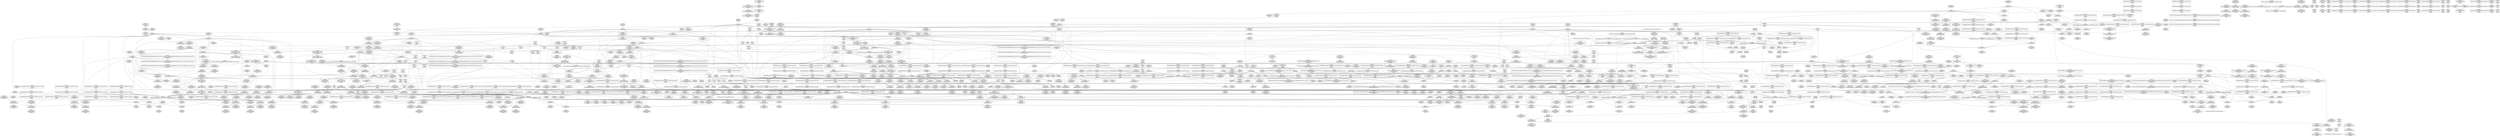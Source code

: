 digraph {
	CE0x55472b0 [shape=record,shape=Mrecord,label="{CE0x55472b0|%struct.common_audit_data*_null|*Constant*|*SummSink*}"]
	CE0x5579e00 [shape=record,shape=Mrecord,label="{CE0x5579e00|rcu_read_lock:_tmp12|include/linux/rcupdate.h,882}"]
	CE0x559d2d0 [shape=record,shape=Mrecord,label="{CE0x559d2d0|task_sid:_tmp9|security/selinux/hooks.c,208|*SummSink*}"]
	CE0x559dc10 [shape=record,shape=Mrecord,label="{CE0x559dc10|rcu_read_lock:_if.end|*SummSource*}"]
	CE0x55903b0 [shape=record,shape=Mrecord,label="{CE0x55903b0|task_sid:_tmp22|security/selinux/hooks.c,208|*SummSink*}"]
	CE0x55d02e0 [shape=record,shape=Mrecord,label="{CE0x55d02e0|i8*_getelementptr_inbounds_(_42_x_i8_,_42_x_i8_*_.str46,_i32_0,_i32_0)|*Constant*}"]
	CE0x55e1f10 [shape=record,shape=Mrecord,label="{CE0x55e1f10|rcu_read_unlock:_land.lhs.true|*SummSink*}"]
	CE0x5556a80 [shape=record,shape=Mrecord,label="{CE0x5556a80|rcu_read_lock:_do.end|*SummSink*}"]
	CE0x559b1f0 [shape=record,shape=Mrecord,label="{CE0x559b1f0|task_sid:_do.body5|*SummSource*}"]
	CE0x55783c0 [shape=record,shape=Mrecord,label="{CE0x55783c0|_ret_i32_%tmp24,_!dbg_!27742|security/selinux/hooks.c,220|*SummSource*}"]
	CE0x55c1c70 [shape=record,shape=Mrecord,label="{CE0x55c1c70|rcu_read_unlock:_call|include/linux/rcupdate.h,933}"]
	CE0x552f5f0 [shape=record,shape=Mrecord,label="{CE0x552f5f0|i64*_getelementptr_inbounds_(_13_x_i64_,_13_x_i64_*___llvm_gcov_ctr126,_i64_0,_i64_0)|*Constant*}"]
	CE0x5537e90 [shape=record,shape=Mrecord,label="{CE0x5537e90|i64_0|*Constant*|*SummSink*}"]
	CE0x5615640 [shape=record,shape=Mrecord,label="{CE0x5615640|__rcu_read_unlock:_tmp1|*SummSink*}"]
	CE0x55c06e0 [shape=record,shape=Mrecord,label="{CE0x55c06e0|rcu_read_lock:_do.body|*SummSink*}"]
	CE0x55342e0 [shape=record,shape=Mrecord,label="{CE0x55342e0|task_sid:_tmp16|security/selinux/hooks.c,208}"]
	CE0x5557100 [shape=record,shape=Mrecord,label="{CE0x5557100|current_sid:_tmp14|security/selinux/hooks.c,218}"]
	CE0x55cf380 [shape=record,shape=Mrecord,label="{CE0x55cf380|i8*_getelementptr_inbounds_(_25_x_i8_,_25_x_i8_*_.str45,_i32_0,_i32_0)|*Constant*|*SummSource*}"]
	CE0x5546600 [shape=record,shape=Mrecord,label="{CE0x5546600|i1_true|*Constant*|*SummSink*}"]
	CE0x55b48b0 [shape=record,shape=Mrecord,label="{CE0x55b48b0|rcu_lock_acquire:_tmp6|*SummSource*}"]
	CE0x557d3b0 [shape=record,shape=Mrecord,label="{CE0x557d3b0|rcu_read_lock:_tmp15|include/linux/rcupdate.h,882}"]
	CE0x55bede0 [shape=record,shape=Mrecord,label="{CE0x55bede0|i64_0|*Constant*}"]
	CE0x5576fe0 [shape=record,shape=Mrecord,label="{CE0x5576fe0|current_sid:_tmp22|security/selinux/hooks.c,218|*SummSource*}"]
	CE0x5563520 [shape=record,shape=Mrecord,label="{CE0x5563520|current_sid:_tmp15|security/selinux/hooks.c,218}"]
	CE0x55600c0 [shape=record,shape=Mrecord,label="{CE0x55600c0|i64_7|*Constant*|*SummSink*}"]
	CE0x5563b80 [shape=record,shape=Mrecord,label="{CE0x5563b80|current_has_perm:_call2|security/selinux/hooks.c,1544|*SummSource*}"]
	CE0x55eb200 [shape=record,shape=Mrecord,label="{CE0x55eb200|rcu_read_unlock:_tmp20|include/linux/rcupdate.h,933|*SummSource*}"]
	CE0x55c0530 [shape=record,shape=Mrecord,label="{CE0x55c0530|rcu_read_lock:_do.body}"]
	CE0x55a1150 [shape=record,shape=Mrecord,label="{CE0x55a1150|rcu_read_lock:_tmp7|include/linux/rcupdate.h,882|*SummSink*}"]
	CE0x558f8d0 [shape=record,shape=Mrecord,label="{CE0x558f8d0|task_sid:_tmp21|security/selinux/hooks.c,208}"]
	CE0x5563a70 [shape=record,shape=Mrecord,label="{CE0x5563a70|current_has_perm:_call2|security/selinux/hooks.c,1544}"]
	CE0x559d8f0 [shape=record,shape=Mrecord,label="{CE0x559d8f0|rcu_read_unlock:_tmp7|include/linux/rcupdate.h,933|*SummSource*}"]
	CE0x559b2e0 [shape=record,shape=Mrecord,label="{CE0x559b2e0|task_sid:_do.body5|*SummSink*}"]
	CE0x55548a0 [shape=record,shape=Mrecord,label="{CE0x55548a0|i32_1|*Constant*}"]
	CE0x5629370 [shape=record,shape=Mrecord,label="{CE0x5629370|i64*_getelementptr_inbounds_(_4_x_i64_,_4_x_i64_*___llvm_gcov_ctr129,_i64_0,_i64_1)|*Constant*|*SummSink*}"]
	CE0x55b5ae0 [shape=record,shape=Mrecord,label="{CE0x55b5ae0|__rcu_read_lock:_tmp3|*SummSource*}"]
	CE0x5528bf0 [shape=record,shape=Mrecord,label="{CE0x5528bf0|get_current:_tmp3|*SummSource*}"]
	CE0x554c390 [shape=record,shape=Mrecord,label="{CE0x554c390|current_sid:_tmp|*SummSource*}"]
	CE0x5552900 [shape=record,shape=Mrecord,label="{CE0x5552900|selinux_task_create:_call1|security/selinux/hooks.c,3450|*SummSource*}"]
	CE0x55e0430 [shape=record,shape=Mrecord,label="{CE0x55e0430|_call_void_asm_sideeffect_,_memory_,_dirflag_,_fpsr_,_flags_()_#3,_!dbg_!27711,_!srcloc_!27714|include/linux/rcupdate.h,244|*SummSink*}"]
	CE0x55627d0 [shape=record,shape=Mrecord,label="{CE0x55627d0|current_sid:_tmp12|security/selinux/hooks.c,218|*SummSource*}"]
	CE0x557e580 [shape=record,shape=Mrecord,label="{CE0x557e580|rcu_read_lock:_tmp17|include/linux/rcupdate.h,882}"]
	CE0x55a8ac0 [shape=record,shape=Mrecord,label="{CE0x55a8ac0|_call_void_lockdep_rcu_suspicious(i8*_getelementptr_inbounds_(_25_x_i8_,_25_x_i8_*_.str3,_i32_0,_i32_0),_i32_208,_i8*_getelementptr_inbounds_(_41_x_i8_,_41_x_i8_*_.str44,_i32_0,_i32_0))_#10,_!dbg_!27732|security/selinux/hooks.c,208|*SummSource*}"]
	CE0x55d1780 [shape=record,shape=Mrecord,label="{CE0x55d1780|rcu_read_lock:_tmp20|include/linux/rcupdate.h,882|*SummSource*}"]
	CE0x559e220 [shape=record,shape=Mrecord,label="{CE0x559e220|task_sid:_tmp12|security/selinux/hooks.c,208|*SummSource*}"]
	CE0x560f4c0 [shape=record,shape=Mrecord,label="{CE0x560f4c0|i64*_getelementptr_inbounds_(_4_x_i64_,_4_x_i64_*___llvm_gcov_ctr135,_i64_0,_i64_0)|*Constant*}"]
	CE0x5545130 [shape=record,shape=Mrecord,label="{CE0x5545130|rcu_read_lock:_tmp}"]
	CE0x559ef30 [shape=record,shape=Mrecord,label="{CE0x559ef30|rcu_read_lock:_land.lhs.true|*SummSink*}"]
	CE0x5542550 [shape=record,shape=Mrecord,label="{CE0x5542550|_call_void_mcount()_#3|*SummSink*}"]
	CE0x55aefe0 [shape=record,shape=Mrecord,label="{CE0x55aefe0|rcu_lock_release:___here|*SummSink*}"]
	CE0x55dd650 [shape=record,shape=Mrecord,label="{CE0x55dd650|rcu_read_unlock:_tmp12|include/linux/rcupdate.h,933}"]
	CE0x5546830 [shape=record,shape=Mrecord,label="{CE0x5546830|%struct.common_audit_data*_null|*Constant*}"]
	CE0x5559c50 [shape=record,shape=Mrecord,label="{CE0x5559c50|task_sid:_tmp18|security/selinux/hooks.c,208|*SummSource*}"]
	CE0x559f1e0 [shape=record,shape=Mrecord,label="{CE0x559f1e0|cred_sid:_security|security/selinux/hooks.c,196}"]
	CE0x5531720 [shape=record,shape=Mrecord,label="{CE0x5531720|i16_2|*Constant*}"]
	CE0x55cade0 [shape=record,shape=Mrecord,label="{CE0x55cade0|i64_1|*Constant*}"]
	CE0x553b7a0 [shape=record,shape=Mrecord,label="{CE0x553b7a0|selinux_task_create:_call|security/selinux/hooks.c,3450|*SummSink*}"]
	CE0x5534440 [shape=record,shape=Mrecord,label="{CE0x5534440|task_sid:_tmp16|security/selinux/hooks.c,208|*SummSource*}"]
	CE0x55e1660 [shape=record,shape=Mrecord,label="{CE0x55e1660|GLOBAL:_rcu_read_unlock.__warned|Global_var:rcu_read_unlock.__warned|*SummSource*}"]
	CE0x55ac550 [shape=record,shape=Mrecord,label="{CE0x55ac550|GLOBAL:___rcu_read_unlock|*Constant*|*SummSource*}"]
	CE0x5571ae0 [shape=record,shape=Mrecord,label="{CE0x5571ae0|i64*_getelementptr_inbounds_(_11_x_i64_,_11_x_i64_*___llvm_gcov_ctr125,_i64_0,_i64_0)|*Constant*}"]
	CE0x558e470 [shape=record,shape=Mrecord,label="{CE0x558e470|GLOBAL:_rcu_lock_map|Global_var:rcu_lock_map|*SummSink*}"]
	CE0x555a130 [shape=record,shape=Mrecord,label="{CE0x555a130|rcu_lock_acquire:_tmp2|*SummSink*}"]
	CE0x55c4340 [shape=record,shape=Mrecord,label="{CE0x55c4340|GLOBAL:___preempt_count_sub|*Constant*|*SummSource*}"]
	CE0x561f5c0 [shape=record,shape=Mrecord,label="{CE0x561f5c0|__preempt_count_sub:_do.body|*SummSource*}"]
	CE0x5580730 [shape=record,shape=Mrecord,label="{CE0x5580730|current_sid:_cred|security/selinux/hooks.c,218|*SummSink*}"]
	CE0x55a7540 [shape=record,shape=Mrecord,label="{CE0x55a7540|_call_void_asm_addl_$1,_%gs:$0_,_*m,ri,*m,_dirflag_,_fpsr_,_flags_(i32*___preempt_count,_i32_%val,_i32*___preempt_count)_#3,_!dbg_!27714,_!srcloc_!27717|./arch/x86/include/asm/preempt.h,72|*SummSink*}"]
	CE0x553e330 [shape=record,shape=Mrecord,label="{CE0x553e330|current_has_perm:_tsk|Function::current_has_perm&Arg::tsk::}"]
	CE0x55a84f0 [shape=record,shape=Mrecord,label="{CE0x55a84f0|task_sid:_tmp19|security/selinux/hooks.c,208}"]
	CE0x5557380 [shape=record,shape=Mrecord,label="{CE0x5557380|task_sid:_task|Function::task_sid&Arg::task::}"]
	CE0x558db60 [shape=record,shape=Mrecord,label="{CE0x558db60|rcu_read_lock:_if.then|*SummSource*}"]
	CE0x55a2b90 [shape=record,shape=Mrecord,label="{CE0x55a2b90|_call_void___preempt_count_add(i32_1)_#10,_!dbg_!27711|include/linux/rcupdate.h,239|*SummSource*}"]
	CE0x55ac040 [shape=record,shape=Mrecord,label="{CE0x55ac040|_call_void___rcu_read_unlock()_#10,_!dbg_!27734|include/linux/rcupdate.h,937}"]
	CE0x5610200 [shape=record,shape=Mrecord,label="{CE0x5610200|rcu_lock_release:_tmp6|*SummSource*}"]
	CE0x559afd0 [shape=record,shape=Mrecord,label="{CE0x559afd0|_ret_void,_!dbg_!27717|include/linux/rcupdate.h,240|*SummSource*}"]
	CE0x5598c30 [shape=record,shape=Mrecord,label="{CE0x5598c30|rcu_read_lock:_tmp|*SummSink*}"]
	CE0x5572040 [shape=record,shape=Mrecord,label="{CE0x5572040|i64*_getelementptr_inbounds_(_2_x_i64_,_2_x_i64_*___llvm_gcov_ctr136,_i64_0,_i64_0)|*Constant*|*SummSource*}"]
	CE0x55c4760 [shape=record,shape=Mrecord,label="{CE0x55c4760|_call_void_asm_addl_$1,_%gs:$0_,_*m,ri,*m,_dirflag_,_fpsr_,_flags_(i32*___preempt_count,_i32_%val,_i32*___preempt_count)_#3,_!dbg_!27714,_!srcloc_!27717|./arch/x86/include/asm/preempt.h,72|*SummSource*}"]
	CE0x55360c0 [shape=record,shape=Mrecord,label="{CE0x55360c0|current_sid:_tmp9|security/selinux/hooks.c,218|*SummSource*}"]
	CE0x5596df0 [shape=record,shape=Mrecord,label="{CE0x5596df0|rcu_read_unlock:_entry|*SummSink*}"]
	CE0x55adc60 [shape=record,shape=Mrecord,label="{CE0x55adc60|__rcu_read_unlock:_tmp7|include/linux/rcupdate.h,245|*SummSink*}"]
	CE0x5659330 [shape=record,shape=Mrecord,label="{CE0x5659330|__preempt_count_sub:_tmp6|./arch/x86/include/asm/preempt.h,78|*SummSink*}"]
	CE0x5597510 [shape=record,shape=Mrecord,label="{CE0x5597510|GLOBAL:___rcu_read_lock|*Constant*|*SummSink*}"]
	CE0x555a340 [shape=record,shape=Mrecord,label="{CE0x555a340|i64*_getelementptr_inbounds_(_4_x_i64_,_4_x_i64_*___llvm_gcov_ctr130,_i64_0,_i64_2)|*Constant*}"]
	CE0x5532140 [shape=record,shape=Mrecord,label="{CE0x5532140|current_sid:_tmp10|security/selinux/hooks.c,218|*SummSource*}"]
	CE0x55b86b0 [shape=record,shape=Mrecord,label="{CE0x55b86b0|void_(i32*,_i32,_i32*)*_asm_addl_$1,_%gs:$0_,_*m,ri,*m,_dirflag_,_fpsr_,_flags_|*SummSource*}"]
	CE0x5576930 [shape=record,shape=Mrecord,label="{CE0x5576930|current_sid:_security|security/selinux/hooks.c,218|*SummSource*}"]
	CE0x55a20e0 [shape=record,shape=Mrecord,label="{CE0x55a20e0|rcu_lock_acquire:_map|Function::rcu_lock_acquire&Arg::map::|*SummSink*}"]
	CE0x555d630 [shape=record,shape=Mrecord,label="{CE0x555d630|i32_22|*Constant*}"]
	CE0x5619450 [shape=record,shape=Mrecord,label="{CE0x5619450|__preempt_count_sub:_tmp2}"]
	CE0x55e8e80 [shape=record,shape=Mrecord,label="{CE0x55e8e80|rcu_read_unlock:_tmp16|include/linux/rcupdate.h,933|*SummSource*}"]
	CE0x55ddff0 [shape=record,shape=Mrecord,label="{CE0x55ddff0|i64*_getelementptr_inbounds_(_4_x_i64_,_4_x_i64_*___llvm_gcov_ctr130,_i64_0,_i64_1)|*Constant*|*SummSink*}"]
	CE0x554fe10 [shape=record,shape=Mrecord,label="{CE0x554fe10|get_current:_entry|*SummSink*}"]
	CE0x55c2a20 [shape=record,shape=Mrecord,label="{CE0x55c2a20|rcu_read_lock:_tobool1|include/linux/rcupdate.h,882|*SummSink*}"]
	CE0x565a0e0 [shape=record,shape=Mrecord,label="{CE0x565a0e0|_call_void_mcount()_#3|*SummSource*}"]
	CE0x5598d30 [shape=record,shape=Mrecord,label="{CE0x5598d30|i64_1|*Constant*}"]
	CE0x55dbd00 [shape=record,shape=Mrecord,label="{CE0x55dbd00|rcu_lock_acquire:_indirectgoto|*SummSource*}"]
	CE0x553a520 [shape=record,shape=Mrecord,label="{CE0x553a520|current_sid:_call|security/selinux/hooks.c,218}"]
	CE0x55312e0 [shape=record,shape=Mrecord,label="{CE0x55312e0|avc_has_perm:_tsid|Function::avc_has_perm&Arg::tsid::}"]
	CE0x55c2550 [shape=record,shape=Mrecord,label="{CE0x55c2550|rcu_read_unlock:_tmp14|include/linux/rcupdate.h,933}"]
	CE0x5624730 [shape=record,shape=Mrecord,label="{CE0x5624730|COLLAPSED:_GCMRE___llvm_gcov_ctr134_internal_global_4_x_i64_zeroinitializer:_elem_0:default:}"]
	CE0x5559cc0 [shape=record,shape=Mrecord,label="{CE0x5559cc0|task_sid:_tmp18|security/selinux/hooks.c,208|*SummSink*}"]
	CE0x55961b0 [shape=record,shape=Mrecord,label="{CE0x55961b0|__preempt_count_add:_do.end|*SummSource*}"]
	CE0x5610760 [shape=record,shape=Mrecord,label="{CE0x5610760|rcu_lock_release:_tmp7|*SummSource*}"]
	CE0x5558110 [shape=record,shape=Mrecord,label="{CE0x5558110|i32_77|*Constant*|*SummSink*}"]
	CE0x5580500 [shape=record,shape=Mrecord,label="{CE0x5580500|current_sid:_cred|security/selinux/hooks.c,218}"]
	CE0x557e660 [shape=record,shape=Mrecord,label="{CE0x557e660|rcu_read_lock:_tmp17|include/linux/rcupdate.h,882|*SummSink*}"]
	CE0x5534cf0 [shape=record,shape=Mrecord,label="{CE0x5534cf0|task_sid:_real_cred|security/selinux/hooks.c,208|*SummSink*}"]
	CE0x5598cc0 [shape=record,shape=Mrecord,label="{CE0x5598cc0|i64*_getelementptr_inbounds_(_11_x_i64_,_11_x_i64_*___llvm_gcov_ctr127,_i64_0,_i64_1)|*Constant*}"]
	CE0x557a0a0 [shape=record,shape=Mrecord,label="{CE0x557a0a0|rcu_read_lock:_tmp12|include/linux/rcupdate.h,882|*SummSink*}"]
	CE0x5576230 [shape=record,shape=Mrecord,label="{CE0x5576230|current_sid:_tmp21|security/selinux/hooks.c,218|*SummSink*}"]
	CE0x55b7ed0 [shape=record,shape=Mrecord,label="{CE0x55b7ed0|__preempt_count_add:_tmp5|./arch/x86/include/asm/preempt.h,72|*SummSource*}"]
	CE0x555b770 [shape=record,shape=Mrecord,label="{CE0x555b770|task_sid:_tobool4|security/selinux/hooks.c,208|*SummSource*}"]
	CE0x5621e20 [shape=record,shape=Mrecord,label="{CE0x5621e20|__rcu_read_unlock:_tmp|*SummSink*}"]
	CE0x5575360 [shape=record,shape=Mrecord,label="{CE0x5575360|COLLAPSED:_GCMRE_current_task_external_global_%struct.task_struct*:_elem_0:default:}"]
	CE0x5558d00 [shape=record,shape=Mrecord,label="{CE0x5558d00|i64*_getelementptr_inbounds_(_11_x_i64_,_11_x_i64_*___llvm_gcov_ctr132,_i64_0,_i64_0)|*Constant*|*SummSource*}"]
	CE0x55ae7c0 [shape=record,shape=Mrecord,label="{CE0x55ae7c0|i64*_getelementptr_inbounds_(_4_x_i64_,_4_x_i64_*___llvm_gcov_ctr134,_i64_0,_i64_1)|*Constant*|*SummSource*}"]
	CE0x5540ed0 [shape=record,shape=Mrecord,label="{CE0x5540ed0|GLOBAL:___llvm_gcov_ctr125|Global_var:__llvm_gcov_ctr125|*SummSource*}"]
	CE0x555d860 [shape=record,shape=Mrecord,label="{CE0x555d860|cred_sid:_tmp3|*SummSource*}"]
	CE0x55d2b00 [shape=record,shape=Mrecord,label="{CE0x55d2b00|rcu_read_lock:_tmp22|include/linux/rcupdate.h,884|*SummSource*}"]
	CE0x552f080 [shape=record,shape=Mrecord,label="{CE0x552f080|task_sid:_bb}"]
	CE0x55a8480 [shape=record,shape=Mrecord,label="{CE0x55a8480|rcu_lock_release:___here}"]
	CE0x55976a0 [shape=record,shape=Mrecord,label="{CE0x55976a0|__rcu_read_lock:_entry|*SummSource*}"]
	CE0x55cb480 [shape=record,shape=Mrecord,label="{CE0x55cb480|__preempt_count_add:_tmp4|./arch/x86/include/asm/preempt.h,72}"]
	CE0x55b8290 [shape=record,shape=Mrecord,label="{CE0x55b8290|i64*_getelementptr_inbounds_(_4_x_i64_,_4_x_i64_*___llvm_gcov_ctr133,_i64_0,_i64_2)|*Constant*|*SummSource*}"]
	CE0x560ffe0 [shape=record,shape=Mrecord,label="{CE0x560ffe0|_call_void_mcount()_#3|*SummSink*}"]
	CE0x55d0890 [shape=record,shape=Mrecord,label="{CE0x55d0890|i64*_getelementptr_inbounds_(_11_x_i64_,_11_x_i64_*___llvm_gcov_ctr127,_i64_0,_i64_9)|*Constant*|*SummSource*}"]
	CE0x56271d0 [shape=record,shape=Mrecord,label="{CE0x56271d0|_call_void_lock_release(%struct.lockdep_map*_%map,_i32_1,_i64_ptrtoint_(i8*_blockaddress(_rcu_lock_release,_%__here)_to_i64))_#10,_!dbg_!27716|include/linux/rcupdate.h,423|*SummSink*}"]
	CE0x555f000 [shape=record,shape=Mrecord,label="{CE0x555f000|get_current:_tmp2|*SummSource*}"]
	CE0x5528970 [shape=record,shape=Mrecord,label="{CE0x5528970|current_sid:_tmp1|*SummSink*}"]
	CE0x55d4140 [shape=record,shape=Mrecord,label="{CE0x55d4140|rcu_lock_acquire:_tmp5|include/linux/rcupdate.h,418}"]
	CE0x55a78d0 [shape=record,shape=Mrecord,label="{CE0x55a78d0|_call_void_mcount()_#3}"]
	CE0x55cf6a0 [shape=record,shape=Mrecord,label="{CE0x55cf6a0|i8*_getelementptr_inbounds_(_25_x_i8_,_25_x_i8_*_.str45,_i32_0,_i32_0)|*Constant*|*SummSink*}"]
	CE0x55e1530 [shape=record,shape=Mrecord,label="{CE0x55e1530|rcu_read_unlock:_tmp9|include/linux/rcupdate.h,933}"]
	CE0x5644fb0 [shape=record,shape=Mrecord,label="{CE0x5644fb0|__rcu_read_unlock:_do.body}"]
	CE0x5613b10 [shape=record,shape=Mrecord,label="{CE0x5613b10|GLOBAL:___preempt_count|Global_var:__preempt_count|*SummSink*}"]
	CE0x55d2660 [shape=record,shape=Mrecord,label="{CE0x55d2660|rcu_read_lock:_tmp22|include/linux/rcupdate.h,884}"]
	CE0x55ec6a0 [shape=record,shape=Mrecord,label="{CE0x55ec6a0|_call_void_lockdep_rcu_suspicious(i8*_getelementptr_inbounds_(_25_x_i8_,_25_x_i8_*_.str45,_i32_0,_i32_0),_i32_934,_i8*_getelementptr_inbounds_(_44_x_i8_,_44_x_i8_*_.str47,_i32_0,_i32_0))_#10,_!dbg_!27726|include/linux/rcupdate.h,933|*SummSink*}"]
	CE0x55de060 [shape=record,shape=Mrecord,label="{CE0x55de060|rcu_lock_acquire:_tmp1}"]
	CE0x5546310 [shape=record,shape=Mrecord,label="{CE0x5546310|i1_true|*Constant*}"]
	CE0x5556c90 [shape=record,shape=Mrecord,label="{CE0x5556c90|i64*_getelementptr_inbounds_(_11_x_i64_,_11_x_i64_*___llvm_gcov_ctr127,_i64_0,_i64_0)|*Constant*|*SummSource*}"]
	CE0x5621ca0 [shape=record,shape=Mrecord,label="{CE0x5621ca0|__rcu_read_lock:_do.body|*SummSink*}"]
	CE0x56597b0 [shape=record,shape=Mrecord,label="{CE0x56597b0|i64*_getelementptr_inbounds_(_4_x_i64_,_4_x_i64_*___llvm_gcov_ctr129,_i64_0,_i64_1)|*Constant*}"]
	CE0x55aba60 [shape=record,shape=Mrecord,label="{CE0x55aba60|rcu_lock_release:_map|Function::rcu_lock_release&Arg::map::|*SummSink*}"]
	CE0x5557000 [shape=record,shape=Mrecord,label="{CE0x5557000|i64*_getelementptr_inbounds_(_11_x_i64_,_11_x_i64_*___llvm_gcov_ctr125,_i64_0,_i64_8)|*Constant*|*SummSink*}"]
	CE0x55aa620 [shape=record,shape=Mrecord,label="{CE0x55aa620|rcu_read_unlock:_tmp22|include/linux/rcupdate.h,935|*SummSource*}"]
	CE0x55b6000 [shape=record,shape=Mrecord,label="{CE0x55b6000|rcu_lock_release:_tmp6}"]
	CE0x5560710 [shape=record,shape=Mrecord,label="{CE0x5560710|i8_1|*Constant*|*SummSource*}"]
	CE0x560e8e0 [shape=record,shape=Mrecord,label="{CE0x560e8e0|__preempt_count_sub:_do.end}"]
	CE0x5562940 [shape=record,shape=Mrecord,label="{CE0x5562940|current_sid:_tmp12|security/selinux/hooks.c,218|*SummSink*}"]
	CE0x558ec90 [shape=record,shape=Mrecord,label="{CE0x558ec90|i64*_getelementptr_inbounds_(_11_x_i64_,_11_x_i64_*___llvm_gcov_ctr132,_i64_0,_i64_0)|*Constant*|*SummSink*}"]
	CE0x5540f40 [shape=record,shape=Mrecord,label="{CE0x5540f40|GLOBAL:_current_task|Global_var:current_task}"]
	CE0x5534ff0 [shape=record,shape=Mrecord,label="{CE0x5534ff0|_call_void_mcount()_#3}"]
	CE0x5560230 [shape=record,shape=Mrecord,label="{CE0x5560230|i64_6|*Constant*|*SummSink*}"]
	CE0x55c0fc0 [shape=record,shape=Mrecord,label="{CE0x55c0fc0|rcu_read_lock:_tmp5|include/linux/rcupdate.h,882|*SummSource*}"]
	CE0x55a4940 [shape=record,shape=Mrecord,label="{CE0x55a4940|_call_void_mcount()_#3|*SummSink*}"]
	CE0x5599db0 [shape=record,shape=Mrecord,label="{CE0x5599db0|cred_sid:_tmp2}"]
	CE0x5625870 [shape=record,shape=Mrecord,label="{CE0x5625870|rcu_lock_release:_tmp1|*SummSource*}"]
	CE0x555d370 [shape=record,shape=Mrecord,label="{CE0x555d370|i32_0|*Constant*|*SummSource*}"]
	CE0x55b9080 [shape=record,shape=Mrecord,label="{CE0x55b9080|rcu_lock_release:_tmp5|include/linux/rcupdate.h,423|*SummSink*}"]
	"CONST[source:0(mediator),value:2(dynamic)][purpose:{subject}]"
	CE0x5551290 [shape=record,shape=Mrecord,label="{CE0x5551290|i64*_getelementptr_inbounds_(_13_x_i64_,_13_x_i64_*___llvm_gcov_ctr126,_i64_0,_i64_9)|*Constant*|*SummSink*}"]
	CE0x5577490 [shape=record,shape=Mrecord,label="{CE0x5577490|current_sid:_tmp23|security/selinux/hooks.c,218|*SummSource*}"]
	CE0x557f580 [shape=record,shape=Mrecord,label="{CE0x557f580|rcu_read_unlock:_tmp1}"]
	CE0x5614600 [shape=record,shape=Mrecord,label="{CE0x5614600|i64*_getelementptr_inbounds_(_4_x_i64_,_4_x_i64_*___llvm_gcov_ctr130,_i64_0,_i64_0)|*Constant*|*SummSource*}"]
	CE0x557f340 [shape=record,shape=Mrecord,label="{CE0x557f340|_call_void_lockdep_rcu_suspicious(i8*_getelementptr_inbounds_(_25_x_i8_,_25_x_i8_*_.str45,_i32_0,_i32_0),_i32_883,_i8*_getelementptr_inbounds_(_42_x_i8_,_42_x_i8_*_.str46,_i32_0,_i32_0))_#10,_!dbg_!27728|include/linux/rcupdate.h,882|*SummSource*}"]
	CE0x554f650 [shape=record,shape=Mrecord,label="{CE0x554f650|i64*_getelementptr_inbounds_(_2_x_i64_,_2_x_i64_*___llvm_gcov_ctr271,_i64_0,_i64_0)|*Constant*}"]
	CE0x55adf70 [shape=record,shape=Mrecord,label="{CE0x55adf70|__preempt_count_add:_do.body}"]
	CE0x55e2cb0 [shape=record,shape=Mrecord,label="{CE0x55e2cb0|__preempt_count_add:_val|Function::__preempt_count_add&Arg::val::}"]
	CE0x5558c40 [shape=record,shape=Mrecord,label="{CE0x5558c40|i64*_getelementptr_inbounds_(_11_x_i64_,_11_x_i64_*___llvm_gcov_ctr132,_i64_0,_i64_0)|*Constant*}"]
	CE0x5578350 [shape=record,shape=Mrecord,label="{CE0x5578350|_ret_i32_%tmp24,_!dbg_!27742|security/selinux/hooks.c,220}"]
	CE0x56450b0 [shape=record,shape=Mrecord,label="{CE0x56450b0|__preempt_count_add:_tmp}"]
	CE0x552b810 [shape=record,shape=Mrecord,label="{CE0x552b810|selinux_task_create:_entry|*SummSink*}"]
	CE0x55573f0 [shape=record,shape=Mrecord,label="{CE0x55573f0|task_sid:_task|Function::task_sid&Arg::task::|*SummSource*}"]
	CE0x557db30 [shape=record,shape=Mrecord,label="{CE0x557db30|rcu_read_lock:_tmp16|include/linux/rcupdate.h,882|*SummSink*}"]
	CE0x5535640 [shape=record,shape=Mrecord,label="{CE0x5535640|__rcu_read_lock:_entry}"]
	CE0x55a3860 [shape=record,shape=Mrecord,label="{CE0x55a3860|rcu_read_lock:_tmp4|include/linux/rcupdate.h,882|*SummSink*}"]
	CE0x5614760 [shape=record,shape=Mrecord,label="{CE0x5614760|i64*_getelementptr_inbounds_(_4_x_i64_,_4_x_i64_*___llvm_gcov_ctr130,_i64_0,_i64_0)|*Constant*|*SummSink*}"]
	CE0x555dd20 [shape=record,shape=Mrecord,label="{CE0x555dd20|current_sid:_tmp8|security/selinux/hooks.c,218}"]
	CE0x55d37b0 [shape=record,shape=Mrecord,label="{CE0x55d37b0|rcu_read_unlock:_tmp6|include/linux/rcupdate.h,933|*SummSink*}"]
	CE0x5551030 [shape=record,shape=Mrecord,label="{CE0x5551030|i64*_getelementptr_inbounds_(_13_x_i64_,_13_x_i64_*___llvm_gcov_ctr126,_i64_0,_i64_9)|*Constant*}"]
	CE0x55e9630 [shape=record,shape=Mrecord,label="{CE0x55e9630|i64*_getelementptr_inbounds_(_11_x_i64_,_11_x_i64_*___llvm_gcov_ctr132,_i64_0,_i64_8)|*Constant*|*SummSink*}"]
	CE0x5537930 [shape=record,shape=Mrecord,label="{CE0x5537930|current_sid:_call|security/selinux/hooks.c,218|*SummSource*}"]
	CE0x55b9380 [shape=record,shape=Mrecord,label="{CE0x55b9380|GLOBAL:___preempt_count|Global_var:__preempt_count}"]
	CE0x5571fd0 [shape=record,shape=Mrecord,label="{CE0x5571fd0|i64*_getelementptr_inbounds_(_2_x_i64_,_2_x_i64_*___llvm_gcov_ctr136,_i64_0,_i64_0)|*Constant*}"]
	CE0x55a0e60 [shape=record,shape=Mrecord,label="{CE0x55a0e60|rcu_read_lock:_tmp7|include/linux/rcupdate.h,882}"]
	CE0x55c5020 [shape=record,shape=Mrecord,label="{CE0x55c5020|rcu_read_unlock:_tmp13|include/linux/rcupdate.h,933|*SummSource*}"]
	CE0x5564350 [shape=record,shape=Mrecord,label="{CE0x5564350|i64_3|*Constant*|*SummSource*}"]
	CE0x553a700 [shape=record,shape=Mrecord,label="{CE0x553a700|current_sid:_tmp3}"]
	CE0x5555f70 [shape=record,shape=Mrecord,label="{CE0x5555f70|_ret_void,_!dbg_!27735|include/linux/rcupdate.h,938|*SummSink*}"]
	CE0x55da640 [shape=record,shape=Mrecord,label="{CE0x55da640|rcu_lock_acquire:_tmp4|include/linux/rcupdate.h,418|*SummSink*}"]
	CE0x55b50f0 [shape=record,shape=Mrecord,label="{CE0x55b50f0|i8*_undef|*Constant*}"]
	CE0x5597ca0 [shape=record,shape=Mrecord,label="{CE0x5597ca0|i64*_getelementptr_inbounds_(_2_x_i64_,_2_x_i64_*___llvm_gcov_ctr131,_i64_0,_i64_1)|*Constant*|*SummSource*}"]
	CE0x559c080 [shape=record,shape=Mrecord,label="{CE0x559c080|task_sid:_tmp5|security/selinux/hooks.c,208|*SummSink*}"]
	CE0x5563100 [shape=record,shape=Mrecord,label="{CE0x5563100|i64*_getelementptr_inbounds_(_11_x_i64_,_11_x_i64_*___llvm_gcov_ctr125,_i64_0,_i64_8)|*Constant*}"]
	CE0x5619ab0 [shape=record,shape=Mrecord,label="{CE0x5619ab0|__preempt_count_add:_tmp7|./arch/x86/include/asm/preempt.h,73}"]
	CE0x5548090 [shape=record,shape=Mrecord,label="{CE0x5548090|current_sid:_do.body}"]
	CE0x5541430 [shape=record,shape=Mrecord,label="{CE0x5541430|current_sid:_tmp16|security/selinux/hooks.c,218}"]
	CE0x552f6c0 [shape=record,shape=Mrecord,label="{CE0x552f6c0|i64*_getelementptr_inbounds_(_13_x_i64_,_13_x_i64_*___llvm_gcov_ctr126,_i64_0,_i64_0)|*Constant*|*SummSource*}"]
	CE0x5626d20 [shape=record,shape=Mrecord,label="{CE0x5626d20|rcu_lock_release:_tmp5|include/linux/rcupdate.h,423|*SummSource*}"]
	CE0x5577a00 [shape=record,shape=Mrecord,label="{CE0x5577a00|i32_1|*Constant*}"]
	CE0x55340b0 [shape=record,shape=Mrecord,label="{CE0x55340b0|task_sid:_tmp15|security/selinux/hooks.c,208|*SummSink*}"]
	CE0x5642d10 [shape=record,shape=Mrecord,label="{CE0x5642d10|i64*_getelementptr_inbounds_(_4_x_i64_,_4_x_i64_*___llvm_gcov_ctr135,_i64_0,_i64_1)|*Constant*|*SummSink*}"]
	CE0x555cb70 [shape=record,shape=Mrecord,label="{CE0x555cb70|current_sid:_land.lhs.true2|*SummSource*}"]
	CE0x56141b0 [shape=record,shape=Mrecord,label="{CE0x56141b0|rcu_lock_release:_tmp3}"]
	CE0x5624ae0 [shape=record,shape=Mrecord,label="{CE0x5624ae0|_call_void_mcount()_#3}"]
	CE0x55a1cc0 [shape=record,shape=Mrecord,label="{CE0x55a1cc0|task_sid:_do.end6|*SummSource*}"]
	CE0x56668e0 [shape=record,shape=Mrecord,label="{CE0x56668e0|__preempt_count_sub:_tmp1}"]
	CE0x5581840 [shape=record,shape=Mrecord,label="{CE0x5581840|current_sid:_tmp24|security/selinux/hooks.c,220}"]
	CE0x558d840 [shape=record,shape=Mrecord,label="{CE0x558d840|_call_void_rcu_read_lock()_#10,_!dbg_!27712|security/selinux/hooks.c,207}"]
	CE0x55a9e50 [shape=record,shape=Mrecord,label="{CE0x55a9e50|rcu_read_unlock:_tmp21|include/linux/rcupdate.h,935|*SummSink*}"]
	CE0x55c5a80 [shape=record,shape=Mrecord,label="{CE0x55c5a80|rcu_read_lock:_tmp14|include/linux/rcupdate.h,882|*SummSource*}"]
	CE0x55b3c20 [shape=record,shape=Mrecord,label="{CE0x55b3c20|rcu_lock_acquire:_tmp3|*SummSink*}"]
	CE0x55cb9d0 [shape=record,shape=Mrecord,label="{CE0x55cb9d0|__preempt_count_add:_tmp6|./arch/x86/include/asm/preempt.h,73|*SummSink*}"]
	CE0x684df30 [shape=record,shape=Mrecord,label="{CE0x684df30|i64_1|*Constant*}"]
	CE0x55d4630 [shape=record,shape=Mrecord,label="{CE0x55d4630|i64*_getelementptr_inbounds_(_4_x_i64_,_4_x_i64_*___llvm_gcov_ctr133,_i64_0,_i64_1)|*Constant*}"]
	CE0x5577310 [shape=record,shape=Mrecord,label="{CE0x5577310|current_sid:_tmp23|security/selinux/hooks.c,218}"]
	CE0x55a8220 [shape=record,shape=Mrecord,label="{CE0x55a8220|i64*_getelementptr_inbounds_(_4_x_i64_,_4_x_i64_*___llvm_gcov_ctr129,_i64_0,_i64_3)|*Constant*|*SummSink*}"]
	CE0x55ab310 [shape=record,shape=Mrecord,label="{CE0x55ab310|GLOBAL:_rcu_lock_release|*Constant*|*SummSource*}"]
	CE0x555ac70 [shape=record,shape=Mrecord,label="{CE0x555ac70|task_sid:_tmp11|security/selinux/hooks.c,208}"]
	CE0x559bf80 [shape=record,shape=Mrecord,label="{CE0x559bf80|cred_sid:_tmp|*SummSink*}"]
	CE0x5560f90 [shape=record,shape=Mrecord,label="{CE0x5560f90|rcu_read_lock:_bb}"]
	CE0x5556820 [shape=record,shape=Mrecord,label="{CE0x5556820|i64_1|*Constant*}"]
	CE0x5578b60 [shape=record,shape=Mrecord,label="{CE0x5578b60|GLOBAL:_task_sid|*Constant*|*SummSource*}"]
	CE0x5625bc0 [shape=record,shape=Mrecord,label="{CE0x5625bc0|__rcu_read_lock:_tmp4|include/linux/rcupdate.h,239|*SummSink*}"]
	CE0x55a1f40 [shape=record,shape=Mrecord,label="{CE0x55a1f40|task_sid:_land.lhs.true2}"]
	CE0x5531580 [shape=record,shape=Mrecord,label="{CE0x5531580|avc_has_perm:_tsid|Function::avc_has_perm&Arg::tsid::|*SummSink*}"]
	CE0x558fd30 [shape=record,shape=Mrecord,label="{CE0x558fd30|task_sid:_tmp22|security/selinux/hooks.c,208}"]
	CE0x552f120 [shape=record,shape=Mrecord,label="{CE0x552f120|task_sid:_bb|*SummSource*}"]
	CE0x560fd00 [shape=record,shape=Mrecord,label="{CE0x560fd00|__preempt_count_sub:_tmp|*SummSource*}"]
	CE0x559aab0 [shape=record,shape=Mrecord,label="{CE0x559aab0|task_sid:_tmp|*SummSink*}"]
	CE0x55819d0 [shape=record,shape=Mrecord,label="{CE0x55819d0|current_sid:_tmp24|security/selinux/hooks.c,220|*SummSource*}"]
	CE0x55a1260 [shape=record,shape=Mrecord,label="{CE0x55a1260|task_sid:_tmp10|security/selinux/hooks.c,208}"]
	CE0x5545cf0 [shape=record,shape=Mrecord,label="{CE0x5545cf0|i64_4|*Constant*}"]
	CE0x5575230 [shape=record,shape=Mrecord,label="{CE0x5575230|get_current:_tmp4|./arch/x86/include/asm/current.h,14|*SummSource*}"]
	CE0x55bfcc0 [shape=record,shape=Mrecord,label="{CE0x55bfcc0|rcu_read_lock:_if.then}"]
	CE0x56246c0 [shape=record,shape=Mrecord,label="{CE0x56246c0|rcu_lock_acquire:_bb|*SummSource*}"]
	CE0x5528d50 [shape=record,shape=Mrecord,label="{CE0x5528d50|i64*_getelementptr_inbounds_(_11_x_i64_,_11_x_i64_*___llvm_gcov_ctr125,_i64_0,_i64_6)|*Constant*|*SummSink*}"]
	CE0x5546a30 [shape=record,shape=Mrecord,label="{CE0x5546a30|current_sid:_tmp20|security/selinux/hooks.c,218|*SummSink*}"]
	CE0x5645020 [shape=record,shape=Mrecord,label="{CE0x5645020|__rcu_read_unlock:_do.body|*SummSource*}"]
	CE0x5532530 [shape=record,shape=Mrecord,label="{CE0x5532530|current_sid:_tmp11|security/selinux/hooks.c,218}"]
	CE0x55d66b0 [shape=record,shape=Mrecord,label="{CE0x55d66b0|rcu_lock_release:_tmp}"]
	CE0x55a6cf0 [shape=record,shape=Mrecord,label="{CE0x55a6cf0|i8*_undef|*Constant*|*SummSource*}"]
	CE0x5613740 [shape=record,shape=Mrecord,label="{CE0x5613740|i64*_getelementptr_inbounds_(_4_x_i64_,_4_x_i64_*___llvm_gcov_ctr134,_i64_0,_i64_1)|*Constant*}"]
	CE0x56111f0 [shape=record,shape=Mrecord,label="{CE0x56111f0|__rcu_read_unlock:_tmp7|include/linux/rcupdate.h,245}"]
	CE0x55c5bf0 [shape=record,shape=Mrecord,label="{CE0x55c5bf0|rcu_read_lock:_tmp14|include/linux/rcupdate.h,882|*SummSink*}"]
	CE0x5619860 [shape=record,shape=Mrecord,label="{CE0x5619860|_call_void_mcount()_#3}"]
	CE0x55c53e0 [shape=record,shape=Mrecord,label="{CE0x55c53e0|rcu_read_lock:_tmp13|include/linux/rcupdate.h,882}"]
	CE0x552b970 [shape=record,shape=Mrecord,label="{CE0x552b970|selinux_task_create:_tmp2|*SummSource*}"]
	CE0x5629b50 [shape=record,shape=Mrecord,label="{CE0x5629b50|i64*_getelementptr_inbounds_(_4_x_i64_,_4_x_i64_*___llvm_gcov_ctr134,_i64_0,_i64_3)|*Constant*}"]
	CE0x55ad670 [shape=record,shape=Mrecord,label="{CE0x55ad670|__rcu_read_lock:_bb|*SummSink*}"]
	CE0x55800f0 [shape=record,shape=Mrecord,label="{CE0x55800f0|i32_78|*Constant*}"]
	CE0x55e0300 [shape=record,shape=Mrecord,label="{CE0x55e0300|_call_void_asm_sideeffect_,_memory_,_dirflag_,_fpsr_,_flags_()_#3,_!dbg_!27711,_!srcloc_!27714|include/linux/rcupdate.h,244|*SummSource*}"]
	CE0x55b5250 [shape=record,shape=Mrecord,label="{CE0x55b5250|__rcu_read_lock:_tmp1}"]
	CE0x5533e20 [shape=record,shape=Mrecord,label="{CE0x5533e20|task_sid:_tmp15|security/selinux/hooks.c,208}"]
	CE0x55d9730 [shape=record,shape=Mrecord,label="{CE0x55d9730|GLOBAL:___preempt_count_sub|*Constant*}"]
	CE0x557fb80 [shape=record,shape=Mrecord,label="{CE0x557fb80|cred_sid:_tmp6|security/selinux/hooks.c,197}"]
	CE0x5627960 [shape=record,shape=Mrecord,label="{CE0x5627960|i32_1|*Constant*}"]
	CE0x5579bc0 [shape=record,shape=Mrecord,label="{CE0x5579bc0|rcu_read_lock:_tmp11|include/linux/rcupdate.h,882|*SummSink*}"]
	CE0x5561640 [shape=record,shape=Mrecord,label="{CE0x5561640|current_has_perm:_call|security/selinux/hooks.c,1542|*SummSource*}"]
	CE0x55b4d40 [shape=record,shape=Mrecord,label="{CE0x55b4d40|rcu_lock_acquire:_tmp7}"]
	CE0x55c5270 [shape=record,shape=Mrecord,label="{CE0x55c5270|i64_6|*Constant*}"]
	CE0x5541950 [shape=record,shape=Mrecord,label="{CE0x5541950|i8_1|*Constant*}"]
	CE0x56667e0 [shape=record,shape=Mrecord,label="{CE0x56667e0|i64*_getelementptr_inbounds_(_4_x_i64_,_4_x_i64_*___llvm_gcov_ctr129,_i64_0,_i64_0)|*Constant*}"]
	CE0x55602d0 [shape=record,shape=Mrecord,label="{CE0x55602d0|task_sid:_tmp14|security/selinux/hooks.c,208}"]
	CE0x5627750 [shape=record,shape=Mrecord,label="{CE0x5627750|GLOBAL:_lock_release|*Constant*|*SummSink*}"]
	CE0x5593c00 [shape=record,shape=Mrecord,label="{CE0x5593c00|cred_sid:_cred|Function::cred_sid&Arg::cred::}"]
	CE0x5599150 [shape=record,shape=Mrecord,label="{CE0x5599150|task_sid:_tmp5|security/selinux/hooks.c,208}"]
	CE0x555e4b0 [shape=record,shape=Mrecord,label="{CE0x555e4b0|current_sid:_tobool1|security/selinux/hooks.c,218|*SummSink*}"]
	CE0x552f4d0 [shape=record,shape=Mrecord,label="{CE0x552f4d0|task_sid:_if.then|*SummSink*}"]
	CE0x55a8650 [shape=record,shape=Mrecord,label="{CE0x55a8650|task_sid:_tmp19|security/selinux/hooks.c,208|*SummSource*}"]
	CE0x55deb20 [shape=record,shape=Mrecord,label="{CE0x55deb20|__preempt_count_add:_entry|*SummSink*}"]
	CE0x5531850 [shape=record,shape=Mrecord,label="{CE0x5531850|i16_2|*Constant*|*SummSource*}"]
	CE0x5619720 [shape=record,shape=Mrecord,label="{CE0x5619720|i64*_getelementptr_inbounds_(_4_x_i64_,_4_x_i64_*___llvm_gcov_ctr129,_i64_0,_i64_2)|*Constant*|*SummSink*}"]
	CE0x55339f0 [shape=record,shape=Mrecord,label="{CE0x55339f0|rcu_read_lock:_land.lhs.true2}"]
	CE0x560dfe0 [shape=record,shape=Mrecord,label="{CE0x560dfe0|i64*_getelementptr_inbounds_(_4_x_i64_,_4_x_i64_*___llvm_gcov_ctr128,_i64_0,_i64_0)|*Constant*|*SummSink*}"]
	CE0x55beed0 [shape=record,shape=Mrecord,label="{CE0x55beed0|rcu_read_unlock:_tmp4|include/linux/rcupdate.h,933}"]
	CE0x5590ff0 [shape=record,shape=Mrecord,label="{CE0x5590ff0|i64*_getelementptr_inbounds_(_13_x_i64_,_13_x_i64_*___llvm_gcov_ctr126,_i64_0,_i64_11)|*Constant*}"]
	CE0x55ac8d0 [shape=record,shape=Mrecord,label="{CE0x55ac8d0|__rcu_read_unlock:_entry}"]
	CE0x554c320 [shape=record,shape=Mrecord,label="{CE0x554c320|COLLAPSED:_GCMRE___llvm_gcov_ctr125_internal_global_11_x_i64_zeroinitializer:_elem_0:default:}"]
	CE0x55c0c00 [shape=record,shape=Mrecord,label="{CE0x55c0c00|_call_void_mcount()_#3|*SummSink*}"]
	CE0x5550580 [shape=record,shape=Mrecord,label="{CE0x5550580|i32_208|*Constant*|*SummSource*}"]
	CE0x55e4120 [shape=record,shape=Mrecord,label="{CE0x55e4120|_call_void_mcount()_#3|*SummSource*}"]
	CE0x557fa70 [shape=record,shape=Mrecord,label="{CE0x557fa70|cred_sid:_tmp5|security/selinux/hooks.c,196|*SummSink*}"]
	CE0x55d3e00 [shape=record,shape=Mrecord,label="{CE0x55d3e00|rcu_read_unlock:_bb|*SummSource*}"]
	CE0x55940d0 [shape=record,shape=Mrecord,label="{CE0x55940d0|_ret_i32_%tmp6,_!dbg_!27716|security/selinux/hooks.c,197|*SummSource*}"]
	CE0x5597110 [shape=record,shape=Mrecord,label="{CE0x5597110|task_sid:_call|security/selinux/hooks.c,208|*SummSource*}"]
	CE0x55bf570 [shape=record,shape=Mrecord,label="{CE0x55bf570|GLOBAL:_rcu_lock_acquire|*Constant*|*SummSink*}"]
	CE0x552efa0 [shape=record,shape=Mrecord,label="{CE0x552efa0|task_sid:_land.lhs.true|*SummSink*}"]
	CE0x55a0360 [shape=record,shape=Mrecord,label="{CE0x55a0360|task_sid:_do.body|*SummSource*}"]
	CE0x5536de0 [shape=record,shape=Mrecord,label="{CE0x5536de0|task_sid:_land.lhs.true2|*SummSource*}"]
	CE0x5553740 [shape=record,shape=Mrecord,label="{CE0x5553740|current_sid:_tmp2|*SummSource*}"]
	CE0x557f860 [shape=record,shape=Mrecord,label="{CE0x557f860|rcu_read_unlock:_tmp1|*SummSink*}"]
	CE0x55dea10 [shape=record,shape=Mrecord,label="{CE0x55dea10|__preempt_count_add:_entry|*SummSource*}"]
	CE0x5622260 [shape=record,shape=Mrecord,label="{CE0x5622260|__rcu_read_unlock:_tmp}"]
	CE0x55454a0 [shape=record,shape=Mrecord,label="{CE0x55454a0|cred_sid:_sid|security/selinux/hooks.c,197|*SummSink*}"]
	CE0x5561060 [shape=record,shape=Mrecord,label="{CE0x5561060|rcu_read_lock:_bb|*SummSource*}"]
	CE0x55a4220 [shape=record,shape=Mrecord,label="{CE0x55a4220|i32_0|*Constant*}"]
	CE0x559c6a0 [shape=record,shape=Mrecord,label="{CE0x559c6a0|cred_sid:_tmp5|security/selinux/hooks.c,196|*SummSource*}"]
	CE0x55784d0 [shape=record,shape=Mrecord,label="{CE0x55784d0|_ret_i32_%tmp24,_!dbg_!27742|security/selinux/hooks.c,220|*SummSink*}"]
	CE0x5629150 [shape=record,shape=Mrecord,label="{CE0x5629150|i64*_getelementptr_inbounds_(_4_x_i64_,_4_x_i64_*___llvm_gcov_ctr135,_i64_0,_i64_2)|*Constant*|*SummSink*}"]
	CE0x55d12b0 [shape=record,shape=Mrecord,label="{CE0x55d12b0|rcu_read_lock:_tmp19|include/linux/rcupdate.h,882|*SummSink*}"]
	CE0x55c2c70 [shape=record,shape=Mrecord,label="{CE0x55c2c70|rcu_read_lock:_tmp9|include/linux/rcupdate.h,882|*SummSource*}"]
	CE0x5626bb0 [shape=record,shape=Mrecord,label="{CE0x5626bb0|rcu_lock_release:_tmp5|include/linux/rcupdate.h,423}"]
	CE0x552ea40 [shape=record,shape=Mrecord,label="{CE0x552ea40|i64*_getelementptr_inbounds_(_11_x_i64_,_11_x_i64_*___llvm_gcov_ctr125,_i64_0,_i64_0)|*Constant*|*SummSink*}"]
	CE0x5582800 [shape=record,shape=Mrecord,label="{CE0x5582800|get_current:_tmp2}"]
	CE0x552d5f0 [shape=record,shape=Mrecord,label="{CE0x552d5f0|i64*_getelementptr_inbounds_(_11_x_i64_,_11_x_i64_*___llvm_gcov_ctr125,_i64_0,_i64_9)|*Constant*|*SummSink*}"]
	CE0x56453a0 [shape=record,shape=Mrecord,label="{CE0x56453a0|__rcu_read_unlock:_do.body|*SummSink*}"]
	CE0x55367a0 [shape=record,shape=Mrecord,label="{CE0x55367a0|current_sid:_land.lhs.true|*SummSink*}"]
	CE0x559f430 [shape=record,shape=Mrecord,label="{CE0x559f430|cred_sid:_security|security/selinux/hooks.c,196|*SummSource*}"]
	CE0x558f410 [shape=record,shape=Mrecord,label="{CE0x558f410|task_sid:_tmp20|security/selinux/hooks.c,208|*SummSource*}"]
	CE0x55d7c90 [shape=record,shape=Mrecord,label="{CE0x55d7c90|i64*_getelementptr_inbounds_(_11_x_i64_,_11_x_i64_*___llvm_gcov_ctr132,_i64_0,_i64_8)|*Constant*}"]
	CE0x555f680 [shape=record,shape=Mrecord,label="{CE0x555f680|i8*_getelementptr_inbounds_(_45_x_i8_,_45_x_i8_*_.str12,_i32_0,_i32_0)|*Constant*}"]
	CE0x55e5510 [shape=record,shape=Mrecord,label="{CE0x55e5510|GLOBAL:_rcu_read_lock.__warned|Global_var:rcu_read_lock.__warned|*SummSink*}"]
	CE0x55de230 [shape=record,shape=Mrecord,label="{CE0x55de230|rcu_lock_acquire:_tmp1|*SummSource*}"]
	CE0x5549220 [shape=record,shape=Mrecord,label="{CE0x5549220|%struct.lockdep_map*_null|*Constant*|*SummSource*}"]
	CE0x55ae280 [shape=record,shape=Mrecord,label="{CE0x55ae280|__preempt_count_add:_do.body|*SummSource*}"]
	CE0x55dec70 [shape=record,shape=Mrecord,label="{CE0x55dec70|0:_i8,_:_GCMR_rcu_read_unlock.__warned_internal_global_i8_0,_section_.data.unlikely_,_align_1:_elem_0:default:}"]
	CE0x558f3a0 [shape=record,shape=Mrecord,label="{CE0x558f3a0|task_sid:_tmp20|security/selinux/hooks.c,208}"]
	CE0x55c19e0 [shape=record,shape=Mrecord,label="{CE0x55c19e0|rcu_read_unlock:_tmp2|*SummSink*}"]
	CE0x55ddde0 [shape=record,shape=Mrecord,label="{CE0x55ddde0|__preempt_count_sub:_entry|*SummSource*}"]
	CE0x55d9360 [shape=record,shape=Mrecord,label="{CE0x55d9360|rcu_read_unlock:_if.end|*SummSource*}"]
	CE0x55988c0 [shape=record,shape=Mrecord,label="{CE0x55988c0|GLOBAL:_rcu_read_lock|*Constant*}"]
	CE0x558f750 [shape=record,shape=Mrecord,label="{CE0x558f750|task_sid:_tmp22|security/selinux/hooks.c,208|*SummSource*}"]
	CE0x554df80 [shape=record,shape=Mrecord,label="{CE0x554df80|i64*_getelementptr_inbounds_(_2_x_i64_,_2_x_i64_*___llvm_gcov_ctr98,_i64_0,_i64_1)|*Constant*|*SummSink*}"]
	CE0x5619c70 [shape=record,shape=Mrecord,label="{CE0x5619c70|__preempt_count_add:_tmp7|./arch/x86/include/asm/preempt.h,73|*SummSource*}"]
	CE0x55af0d0 [shape=record,shape=Mrecord,label="{CE0x55af0d0|rcu_lock_release:_indirectgoto}"]
	CE0x5544ab0 [shape=record,shape=Mrecord,label="{CE0x5544ab0|GLOBAL:_rcu_lock_acquire|*Constant*}"]
	CE0x5532b50 [shape=record,shape=Mrecord,label="{CE0x5532b50|task_sid:_tmp17|security/selinux/hooks.c,208}"]
	CE0x55ed1b0 [shape=record,shape=Mrecord,label="{CE0x55ed1b0|i8*_getelementptr_inbounds_(_44_x_i8_,_44_x_i8_*_.str47,_i32_0,_i32_0)|*Constant*}"]
	CE0x555f070 [shape=record,shape=Mrecord,label="{CE0x555f070|get_current:_tmp2|*SummSink*}"]
	CE0x5624db0 [shape=record,shape=Mrecord,label="{CE0x5624db0|__rcu_read_lock:_tmp5|include/linux/rcupdate.h,239}"]
	CE0x55c2200 [shape=record,shape=Mrecord,label="{CE0x55c2200|rcu_read_unlock:_tmp13|include/linux/rcupdate.h,933|*SummSink*}"]
	CE0x55d3640 [shape=record,shape=Mrecord,label="{CE0x55d3640|rcu_read_unlock:_tmp6|include/linux/rcupdate.h,933|*SummSource*}"]
	CE0x55a12d0 [shape=record,shape=Mrecord,label="{CE0x55a12d0|task_sid:_tobool1|security/selinux/hooks.c,208|*SummSink*}"]
	CE0x559dac0 [shape=record,shape=Mrecord,label="{CE0x559dac0|rcu_read_lock:_if.end}"]
	CE0x5610a90 [shape=record,shape=Mrecord,label="{CE0x5610a90|i8*_undef|*Constant*}"]
	CE0x55d2340 [shape=record,shape=Mrecord,label="{CE0x55d2340|rcu_read_lock:_tmp22|include/linux/rcupdate.h,884|*SummSink*}"]
	CE0x5590420 [shape=record,shape=Mrecord,label="{CE0x5590420|task_sid:_tmp24|security/selinux/hooks.c,208|*SummSource*}"]
	CE0x5541260 [shape=record,shape=Mrecord,label="{CE0x5541260|i8*_getelementptr_inbounds_(_25_x_i8_,_25_x_i8_*_.str3,_i32_0,_i32_0)|*Constant*|*SummSink*}"]
	CE0x554c260 [shape=record,shape=Mrecord,label="{CE0x554c260|selinux_task_create:_call1|security/selinux/hooks.c,3450|*SummSink*}"]
	CE0x55e1e50 [shape=record,shape=Mrecord,label="{CE0x55e1e50|rcu_read_unlock:_land.lhs.true|*SummSource*}"]
	CE0x55403f0 [shape=record,shape=Mrecord,label="{CE0x55403f0|i64*_getelementptr_inbounds_(_2_x_i64_,_2_x_i64_*___llvm_gcov_ctr136,_i64_0,_i64_1)|*Constant*|*SummSink*}"]
	CE0x55b6720 [shape=record,shape=Mrecord,label="{CE0x55b6720|i64*_getelementptr_inbounds_(_4_x_i64_,_4_x_i64_*___llvm_gcov_ctr134,_i64_0,_i64_0)|*Constant*|*SummSource*}"]
	CE0x4cadfd0 [shape=record,shape=Mrecord,label="{CE0x4cadfd0|_call_void_mcount()_#3}"]
	CE0x5593920 [shape=record,shape=Mrecord,label="{CE0x5593920|cred_sid:_entry|*SummSource*}"]
	CE0x5614800 [shape=record,shape=Mrecord,label="{CE0x5614800|i64*_getelementptr_inbounds_(_4_x_i64_,_4_x_i64_*___llvm_gcov_ctr130,_i64_0,_i64_0)|*Constant*}"]
	CE0x55c4570 [shape=record,shape=Mrecord,label="{CE0x55c4570|_call_void_asm_addl_$1,_%gs:$0_,_*m,ri,*m,_dirflag_,_fpsr_,_flags_(i32*___preempt_count,_i32_%val,_i32*___preempt_count)_#3,_!dbg_!27714,_!srcloc_!27717|./arch/x86/include/asm/preempt.h,72}"]
	CE0x5581050 [shape=record,shape=Mrecord,label="{CE0x5581050|0:_i32,_4:_i32,_8:_i32,_12:_i32,_:_CMRE_4,8_|*MultipleSource*|security/selinux/hooks.c,218|security/selinux/hooks.c,218|security/selinux/hooks.c,220}"]
	CE0x554d280 [shape=record,shape=Mrecord,label="{CE0x554d280|i64*_getelementptr_inbounds_(_2_x_i64_,_2_x_i64_*___llvm_gcov_ctr98,_i64_0,_i64_0)|*Constant*}"]
	CE0x55d6c90 [shape=record,shape=Mrecord,label="{CE0x55d6c90|_ret_void,_!dbg_!27719|./arch/x86/include/asm/preempt.h,73|*SummSink*}"]
	CE0x55c6390 [shape=record,shape=Mrecord,label="{CE0x55c6390|rcu_read_lock:_tmp10|include/linux/rcupdate.h,882|*SummSource*}"]
	CE0x55c27f0 [shape=record,shape=Mrecord,label="{CE0x55c27f0|rcu_read_unlock:_tmp14|include/linux/rcupdate.h,933|*SummSink*}"]
	CE0x55ab540 [shape=record,shape=Mrecord,label="{CE0x55ab540|rcu_lock_release:_entry|*SummSink*}"]
	CE0x5592330 [shape=record,shape=Mrecord,label="{CE0x5592330|i64*_getelementptr_inbounds_(_13_x_i64_,_13_x_i64_*___llvm_gcov_ctr126,_i64_0,_i64_12)|*Constant*|*SummSource*}"]
	CE0x5629810 [shape=record,shape=Mrecord,label="{CE0x5629810|_ret_void,_!dbg_!27720|./arch/x86/include/asm/preempt.h,78|*SummSource*}"]
	CE0x555cf30 [shape=record,shape=Mrecord,label="{CE0x555cf30|_ret_void,_!dbg_!27735|include/linux/rcupdate.h,884}"]
	CE0x5536a40 [shape=record,shape=Mrecord,label="{CE0x5536a40|cred_sid:_tmp3|*SummSink*}"]
	CE0x5540460 [shape=record,shape=Mrecord,label="{CE0x5540460|current_has_perm:_tmp1}"]
	CE0x5627340 [shape=record,shape=Mrecord,label="{CE0x5627340|i64*_getelementptr_inbounds_(_4_x_i64_,_4_x_i64_*___llvm_gcov_ctr133,_i64_0,_i64_3)|*Constant*}"]
	CE0x55c6500 [shape=record,shape=Mrecord,label="{CE0x55c6500|rcu_read_lock:_tmp10|include/linux/rcupdate.h,882|*SummSink*}"]
	CE0x5627a90 [shape=record,shape=Mrecord,label="{CE0x5627a90|i64_ptrtoint_(i8*_blockaddress(_rcu_lock_release,_%__here)_to_i64)|*Constant*}"]
	CE0x55335c0 [shape=record,shape=Mrecord,label="{CE0x55335c0|__rcu_read_lock:_tmp|*SummSource*}"]
	CE0x55c3210 [shape=record,shape=Mrecord,label="{CE0x55c3210|rcu_read_lock:_tmp9|include/linux/rcupdate.h,882|*SummSink*}"]
	CE0x5532de0 [shape=record,shape=Mrecord,label="{CE0x5532de0|task_sid:_tmp17|security/selinux/hooks.c,208|*SummSink*}"]
	CE0x5559be0 [shape=record,shape=Mrecord,label="{CE0x5559be0|task_sid:_tmp18|security/selinux/hooks.c,208}"]
	CE0x559c190 [shape=record,shape=Mrecord,label="{CE0x559c190|task_sid:_tmp6|security/selinux/hooks.c,208}"]
	CE0x5532270 [shape=record,shape=Mrecord,label="{CE0x5532270|current_sid:_tmp10|security/selinux/hooks.c,218|*SummSink*}"]
	CE0x5618490 [shape=record,shape=Mrecord,label="{CE0x5618490|__preempt_count_sub:_tmp6|./arch/x86/include/asm/preempt.h,78}"]
	CE0x55994f0 [shape=record,shape=Mrecord,label="{CE0x55994f0|cred_sid:_tmp}"]
	CE0x55537b0 [shape=record,shape=Mrecord,label="{CE0x55537b0|current_sid:_tmp2|*SummSink*}"]
	CE0x5536ce0 [shape=record,shape=Mrecord,label="{CE0x5536ce0|_call_void_mcount()_#3}"]
	CE0x5590290 [shape=record,shape=Mrecord,label="{CE0x5590290|i64*_getelementptr_inbounds_(_13_x_i64_,_13_x_i64_*___llvm_gcov_ctr126,_i64_0,_i64_10)|*Constant*|*SummSource*}"]
	CE0x55d44f0 [shape=record,shape=Mrecord,label="{CE0x55d44f0|rcu_lock_release:_tmp1|*SummSink*}"]
	CE0x5625b50 [shape=record,shape=Mrecord,label="{CE0x5625b50|__rcu_read_lock:_tmp4|include/linux/rcupdate.h,239|*SummSource*}"]
	CE0x55c5610 [shape=record,shape=Mrecord,label="{CE0x55c5610|rcu_read_lock:_tmp13|include/linux/rcupdate.h,882|*SummSink*}"]
	CE0x55c3d40 [shape=record,shape=Mrecord,label="{CE0x55c3d40|__rcu_read_lock:_tmp6|include/linux/rcupdate.h,240|*SummSink*}"]
	CE0x5536d50 [shape=record,shape=Mrecord,label="{CE0x5536d50|_call_void_mcount()_#3|*SummSource*}"]
	CE0x5558310 [shape=record,shape=Mrecord,label="{CE0x5558310|i32_77|*Constant*}"]
	CE0x55498c0 [shape=record,shape=Mrecord,label="{CE0x55498c0|current_has_perm:_tsk|Function::current_has_perm&Arg::tsk::|*SummSink*}"]
	CE0x55451a0 [shape=record,shape=Mrecord,label="{CE0x55451a0|COLLAPSED:_GCMRE___llvm_gcov_ctr127_internal_global_11_x_i64_zeroinitializer:_elem_0:default:}"]
	CE0x55588d0 [shape=record,shape=Mrecord,label="{CE0x55588d0|task_sid:_tmp2}"]
	CE0x55e2ba0 [shape=record,shape=Mrecord,label="{CE0x55e2ba0|_ret_void,_!dbg_!27719|./arch/x86/include/asm/preempt.h,73}"]
	CE0x559ab20 [shape=record,shape=Mrecord,label="{CE0x559ab20|i64*_getelementptr_inbounds_(_13_x_i64_,_13_x_i64_*___llvm_gcov_ctr126,_i64_0,_i64_1)|*Constant*|*SummSink*}"]
	CE0x55985e0 [shape=record,shape=Mrecord,label="{CE0x55985e0|rcu_read_unlock:_if.then}"]
	CE0x55ebf80 [shape=record,shape=Mrecord,label="{CE0x55ebf80|i32_934|*Constant*}"]
	CE0x552ba50 [shape=record,shape=Mrecord,label="{CE0x552ba50|i64*_getelementptr_inbounds_(_2_x_i64_,_2_x_i64_*___llvm_gcov_ctr271,_i64_0,_i64_1)|*Constant*|*SummSource*}"]
	CE0x55331d0 [shape=record,shape=Mrecord,label="{CE0x55331d0|i64*_getelementptr_inbounds_(_13_x_i64_,_13_x_i64_*___llvm_gcov_ctr126,_i64_0,_i64_8)|*Constant*|*SummSource*}"]
	CE0x55923e0 [shape=record,shape=Mrecord,label="{CE0x55923e0|i64*_getelementptr_inbounds_(_13_x_i64_,_13_x_i64_*___llvm_gcov_ctr126,_i64_0,_i64_12)|*Constant*|*SummSink*}"]
	CE0x55b58e0 [shape=record,shape=Mrecord,label="{CE0x55b58e0|rcu_lock_acquire:_bb|*SummSink*}"]
	CE0x5645ac0 [shape=record,shape=Mrecord,label="{CE0x5645ac0|__rcu_read_unlock:_tmp5|include/linux/rcupdate.h,244|*SummSink*}"]
	CE0x559ebf0 [shape=record,shape=Mrecord,label="{CE0x559ebf0|rcu_read_lock:_tmp6|include/linux/rcupdate.h,882|*SummSource*}"]
	CE0x55c0600 [shape=record,shape=Mrecord,label="{CE0x55c0600|rcu_read_lock:_do.body|*SummSource*}"]
	CE0x5556310 [shape=record,shape=Mrecord,label="{CE0x5556310|_ret_void,_!dbg_!27735|include/linux/rcupdate.h,938}"]
	CE0x55ed0c0 [shape=record,shape=Mrecord,label="{CE0x55ed0c0|i32_934|*Constant*|*SummSource*}"]
	CE0x55991c0 [shape=record,shape=Mrecord,label="{CE0x55991c0|task_sid:_tobool|security/selinux/hooks.c,208|*SummSink*}"]
	CE0x560e800 [shape=record,shape=Mrecord,label="{CE0x560e800|__preempt_count_sub:_do.body}"]
	CE0x5545210 [shape=record,shape=Mrecord,label="{CE0x5545210|rcu_read_lock:_tmp|*SummSource*}"]
	CE0x55dd410 [shape=record,shape=Mrecord,label="{CE0x55dd410|rcu_read_unlock:_tmp11|include/linux/rcupdate.h,933|*SummSink*}"]
	CE0x5533550 [shape=record,shape=Mrecord,label="{CE0x5533550|COLLAPSED:_GCMRE___llvm_gcov_ctr128_internal_global_4_x_i64_zeroinitializer:_elem_0:default:}"]
	CE0x554df10 [shape=record,shape=Mrecord,label="{CE0x554df10|get_current:_tmp|*SummSink*}"]
	"CONST[source:0(mediator),value:0(static)][purpose:{operation}]"
	CE0x553bcc0 [shape=record,shape=Mrecord,label="{CE0x553bcc0|selinux_task_create:_tmp}"]
	CE0x55b4ec0 [shape=record,shape=Mrecord,label="{CE0x55b4ec0|rcu_lock_acquire:_tmp7|*SummSink*}"]
	CE0x55b4e00 [shape=record,shape=Mrecord,label="{CE0x55b4e00|rcu_lock_acquire:_tmp7|*SummSource*}"]
	CE0x55328b0 [shape=record,shape=Mrecord,label="{CE0x55328b0|current_sid:_tmp4|security/selinux/hooks.c,218}"]
	CE0x5533700 [shape=record,shape=Mrecord,label="{CE0x5533700|current_sid:_bb}"]
	CE0x559dec0 [shape=record,shape=Mrecord,label="{CE0x559dec0|task_sid:_tmp11|security/selinux/hooks.c,208|*SummSink*}"]
	CE0x5547860 [shape=record,shape=Mrecord,label="{CE0x5547860|_ret_i32_%retval.0,_!dbg_!27728|security/selinux/avc.c,775|*SummSource*}"]
	CE0x55e9b50 [shape=record,shape=Mrecord,label="{CE0x55e9b50|i32_934|*Constant*|*SummSink*}"]
	CE0x55e0e20 [shape=record,shape=Mrecord,label="{CE0x55e0e20|rcu_read_unlock:_do.end|*SummSink*}"]
	CE0x557ebf0 [shape=record,shape=Mrecord,label="{CE0x557ebf0|rcu_read_lock:_tmp18|include/linux/rcupdate.h,882|*SummSource*}"]
	CE0x55e9390 [shape=record,shape=Mrecord,label="{CE0x55e9390|i64*_getelementptr_inbounds_(_11_x_i64_,_11_x_i64_*___llvm_gcov_ctr132,_i64_0,_i64_8)|*Constant*|*SummSource*}"]
	CE0x55a9a50 [shape=record,shape=Mrecord,label="{CE0x55a9a50|rcu_read_unlock:_tmp21|include/linux/rcupdate.h,935}"]
	CE0x5529280 [shape=record,shape=Mrecord,label="{CE0x5529280|COLLAPSED:_GCMRE___llvm_gcov_ctr98_internal_global_2_x_i64_zeroinitializer:_elem_0:default:}"]
	CE0x56297a0 [shape=record,shape=Mrecord,label="{CE0x56297a0|i64*_getelementptr_inbounds_(_4_x_i64_,_4_x_i64_*___llvm_gcov_ctr134,_i64_0,_i64_3)|*Constant*|*SummSource*}"]
	CE0x55c4930 [shape=record,shape=Mrecord,label="{CE0x55c4930|i64_7|*Constant*}"]
	CE0x5574600 [shape=record,shape=Mrecord,label="{CE0x5574600|task_sid:_if.end|*SummSource*}"]
	CE0x555f6f0 [shape=record,shape=Mrecord,label="{CE0x555f6f0|i8*_getelementptr_inbounds_(_45_x_i8_,_45_x_i8_*_.str12,_i32_0,_i32_0)|*Constant*|*SummSource*}"]
	CE0x55423b0 [shape=record,shape=Mrecord,label="{CE0x55423b0|_call_void_mcount()_#3}"]
	CE0x55de7a0 [shape=record,shape=Mrecord,label="{CE0x55de7a0|__preempt_count_add:_entry}"]
	CE0x555c9e0 [shape=record,shape=Mrecord,label="{CE0x555c9e0|current_sid:_if.end|*SummSink*}"]
	CE0x559aec0 [shape=record,shape=Mrecord,label="{CE0x559aec0|_ret_void,_!dbg_!27717|include/linux/rcupdate.h,240}"]
	CE0x55589b0 [shape=record,shape=Mrecord,label="{CE0x55589b0|task_sid:_tmp2|*SummSink*}"]
	CE0x55aaa60 [shape=record,shape=Mrecord,label="{CE0x55aaa60|_call_void_rcu_lock_release(%struct.lockdep_map*_rcu_lock_map)_#10,_!dbg_!27733|include/linux/rcupdate.h,935|*SummSource*}"]
	CE0x5594380 [shape=record,shape=Mrecord,label="{CE0x5594380|i64*_getelementptr_inbounds_(_4_x_i64_,_4_x_i64_*___llvm_gcov_ctr135,_i64_0,_i64_1)|*Constant*}"]
	CE0x55abf00 [shape=record,shape=Mrecord,label="{CE0x55abf00|_ret_void,_!dbg_!27717|include/linux/rcupdate.h,424|*SummSource*}"]
	CE0x5557a20 [shape=record,shape=Mrecord,label="{CE0x5557a20|avc_has_perm:_entry|*SummSink*}"]
	CE0x5535ef0 [shape=record,shape=Mrecord,label="{CE0x5535ef0|i64_5|*Constant*|*SummSink*}"]
	CE0x55eb370 [shape=record,shape=Mrecord,label="{CE0x55eb370|rcu_read_unlock:_tmp20|include/linux/rcupdate.h,933|*SummSink*}"]
	CE0x55b8880 [shape=record,shape=Mrecord,label="{CE0x55b8880|void_(i32*,_i32,_i32*)*_asm_addl_$1,_%gs:$0_,_*m,ri,*m,_dirflag_,_fpsr_,_flags_|*SummSink*}"]
	CE0x5579690 [shape=record,shape=Mrecord,label="{CE0x5579690|i64*_getelementptr_inbounds_(_11_x_i64_,_11_x_i64_*___llvm_gcov_ctr125,_i64_0,_i64_10)|*Constant*|*SummSource*}"]
	CE0x559e0c0 [shape=record,shape=Mrecord,label="{CE0x559e0c0|task_sid:_tmp12|security/selinux/hooks.c,208}"]
	CE0x55d8ba0 [shape=record,shape=Mrecord,label="{CE0x55d8ba0|_call_void_lock_acquire(%struct.lockdep_map*_%map,_i32_0,_i32_0,_i32_2,_i32_0,_%struct.lockdep_map*_null,_i64_ptrtoint_(i8*_blockaddress(_rcu_lock_acquire,_%__here)_to_i64))_#10,_!dbg_!27716|include/linux/rcupdate.h,418|*SummSink*}"]
	CE0x55c02e0 [shape=record,shape=Mrecord,label="{CE0x55c02e0|rcu_read_lock:_land.lhs.true2|*SummSink*}"]
	CE0x55383f0 [shape=record,shape=Mrecord,label="{CE0x55383f0|rcu_read_lock:_tmp3}"]
	CE0x553da20 [shape=record,shape=Mrecord,label="{CE0x553da20|i64_1|*Constant*|*SummSource*}"]
	CE0x5596bb0 [shape=record,shape=Mrecord,label="{CE0x5596bb0|GLOBAL:_rcu_read_unlock|*Constant*|*SummSource*}"]
	CE0x5537f90 [shape=record,shape=Mrecord,label="{CE0x5537f90|current_sid:_tmp5|security/selinux/hooks.c,218}"]
	CE0x55603d0 [shape=record,shape=Mrecord,label="{CE0x55603d0|task_sid:_tmp14|security/selinux/hooks.c,208|*SummSource*}"]
	CE0x558ed00 [shape=record,shape=Mrecord,label="{CE0x558ed00|rcu_read_unlock:_land.lhs.true2}"]
	CE0x55cf100 [shape=record,shape=Mrecord,label="{CE0x55cf100|i8*_getelementptr_inbounds_(_25_x_i8_,_25_x_i8_*_.str45,_i32_0,_i32_0)|*Constant*}"]
	CE0x55d5cd0 [shape=record,shape=Mrecord,label="{CE0x55d5cd0|rcu_lock_acquire:___here|*SummSink*}"]
	CE0x55a8960 [shape=record,shape=Mrecord,label="{CE0x55a8960|_call_void_lockdep_rcu_suspicious(i8*_getelementptr_inbounds_(_25_x_i8_,_25_x_i8_*_.str3,_i32_0,_i32_0),_i32_208,_i8*_getelementptr_inbounds_(_41_x_i8_,_41_x_i8_*_.str44,_i32_0,_i32_0))_#10,_!dbg_!27732|security/selinux/hooks.c,208}"]
	CE0x55db030 [shape=record,shape=Mrecord,label="{CE0x55db030|rcu_lock_acquire:_tmp}"]
	CE0x55db1d0 [shape=record,shape=Mrecord,label="{CE0x55db1d0|rcu_read_unlock:_tmp8|include/linux/rcupdate.h,933|*SummSink*}"]
	CE0x55b3d80 [shape=record,shape=Mrecord,label="{CE0x55b3d80|__rcu_read_lock:_tmp2}"]
	CE0x5556bf0 [shape=record,shape=Mrecord,label="{CE0x5556bf0|i64*_getelementptr_inbounds_(_11_x_i64_,_11_x_i64_*___llvm_gcov_ctr127,_i64_0,_i64_0)|*Constant*}"]
	CE0x5540d20 [shape=record,shape=Mrecord,label="{CE0x5540d20|GLOBAL:___llvm_gcov_ctr125|Global_var:__llvm_gcov_ctr125}"]
	CE0x5548a40 [shape=record,shape=Mrecord,label="{CE0x5548a40|_call_void_mcount()_#3|*SummSource*}"]
	CE0x5546f40 [shape=record,shape=Mrecord,label="{CE0x5546f40|current_sid:_call4|security/selinux/hooks.c,218|*SummSink*}"]
	CE0x55cc620 [shape=record,shape=Mrecord,label="{CE0x55cc620|__preempt_count_add:_tmp5|./arch/x86/include/asm/preempt.h,72}"]
	CE0x5645120 [shape=record,shape=Mrecord,label="{CE0x5645120|COLLAPSED:_GCMRE___llvm_gcov_ctr129_internal_global_4_x_i64_zeroinitializer:_elem_0:default:}"]
	CE0x55962f0 [shape=record,shape=Mrecord,label="{CE0x55962f0|_call_void_rcu_read_unlock()_#10,_!dbg_!27748|security/selinux/hooks.c,209|*SummSource*}"]
	CE0x559e830 [shape=record,shape=Mrecord,label="{CE0x559e830|cred_sid:_tmp5|security/selinux/hooks.c,196}"]
	CE0x55d2260 [shape=record,shape=Mrecord,label="{CE0x55d2260|i64*_getelementptr_inbounds_(_11_x_i64_,_11_x_i64_*___llvm_gcov_ctr127,_i64_0,_i64_10)|*Constant*|*SummSink*}"]
	CE0x557a440 [shape=record,shape=Mrecord,label="{CE0x557a440|rcu_read_lock:_call3|include/linux/rcupdate.h,882}"]
	CE0x553b530 [shape=record,shape=Mrecord,label="{CE0x553b530|get_current:_tmp1}"]
	CE0x55eb080 [shape=record,shape=Mrecord,label="{CE0x55eb080|rcu_read_unlock:_tmp20|include/linux/rcupdate.h,933}"]
	CE0x55282e0 [shape=record,shape=Mrecord,label="{CE0x55282e0|i64_1|*Constant*}"]
	CE0x5562370 [shape=record,shape=Mrecord,label="{CE0x5562370|current_sid:_tmp11|security/selinux/hooks.c,218|*SummSource*}"]
	CE0x5528ef0 [shape=record,shape=Mrecord,label="{CE0x5528ef0|current_sid:_tmp7|security/selinux/hooks.c,218}"]
	CE0x55e8ff0 [shape=record,shape=Mrecord,label="{CE0x55e8ff0|rcu_read_unlock:_tmp16|include/linux/rcupdate.h,933|*SummSink*}"]
	CE0x5554be0 [shape=record,shape=Mrecord,label="{CE0x5554be0|rcu_read_lock:_tmp4|include/linux/rcupdate.h,882}"]
	CE0x55825f0 [shape=record,shape=Mrecord,label="{CE0x55825f0|i64*_getelementptr_inbounds_(_4_x_i64_,_4_x_i64_*___llvm_gcov_ctr128,_i64_0,_i64_1)|*Constant*|*SummSource*}"]
	CE0x55a9710 [shape=record,shape=Mrecord,label="{CE0x55a9710|rcu_read_unlock:_tmp3|*SummSource*}"]
	CE0x5645290 [shape=record,shape=Mrecord,label="{CE0x5645290|__preempt_count_add:_tmp|*SummSource*}"]
	CE0x56220f0 [shape=record,shape=Mrecord,label="{CE0x56220f0|i64*_getelementptr_inbounds_(_4_x_i64_,_4_x_i64_*___llvm_gcov_ctr128,_i64_0,_i64_0)|*Constant*}"]
	CE0x55af200 [shape=record,shape=Mrecord,label="{CE0x55af200|i64*_getelementptr_inbounds_(_4_x_i64_,_4_x_i64_*___llvm_gcov_ctr134,_i64_0,_i64_1)|*Constant*|*SummSink*}"]
	CE0x55b44e0 [shape=record,shape=Mrecord,label="{CE0x55b44e0|i64*_getelementptr_inbounds_(_4_x_i64_,_4_x_i64_*___llvm_gcov_ctr130,_i64_0,_i64_3)|*Constant*|*SummSource*}"]
	CE0x5550cb0 [shape=record,shape=Mrecord,label="{CE0x5550cb0|i8*_getelementptr_inbounds_(_41_x_i8_,_41_x_i8_*_.str44,_i32_0,_i32_0)|*Constant*|*SummSink*}"]
	CE0x5534c20 [shape=record,shape=Mrecord,label="{CE0x5534c20|task_sid:_real_cred|security/selinux/hooks.c,208|*SummSource*}"]
	CE0x55a1bf0 [shape=record,shape=Mrecord,label="{CE0x55a1bf0|task_sid:_do.end6}"]
	CE0x557d9c0 [shape=record,shape=Mrecord,label="{CE0x557d9c0|rcu_read_lock:_tmp16|include/linux/rcupdate.h,882|*SummSource*}"]
	CE0x55e89a0 [shape=record,shape=Mrecord,label="{CE0x55e89a0|rcu_read_unlock:_tmp15|include/linux/rcupdate.h,933|*SummSource*}"]
	CE0x5553500 [shape=record,shape=Mrecord,label="{CE0x5553500|selinux_task_create:_bb|*SummSink*}"]
	"CONST[source:0(mediator),value:2(dynamic)][purpose:{object}]"
	CE0x553a170 [shape=record,shape=Mrecord,label="{CE0x553a170|_ret_%struct.task_struct*_%tmp4,_!dbg_!27714|./arch/x86/include/asm/current.h,14|*SummSource*}"]
	CE0x562d360 [shape=record,shape=Mrecord,label="{CE0x562d360|__preempt_count_sub:_tmp6|./arch/x86/include/asm/preempt.h,78|*SummSource*}"]
	CE0x55e6610 [shape=record,shape=Mrecord,label="{CE0x55e6610|rcu_lock_acquire:_entry}"]
	CE0x55d6720 [shape=record,shape=Mrecord,label="{CE0x55d6720|COLLAPSED:_GCMRE___llvm_gcov_ctr133_internal_global_4_x_i64_zeroinitializer:_elem_0:default:}"]
	CE0x553bbb0 [shape=record,shape=Mrecord,label="{CE0x553bbb0|i64*_getelementptr_inbounds_(_2_x_i64_,_2_x_i64_*___llvm_gcov_ctr98,_i64_0,_i64_1)|*Constant*}"]
	CE0x55d9560 [shape=record,shape=Mrecord,label="{CE0x55d9560|_call_void___preempt_count_sub(i32_1)_#10,_!dbg_!27715|include/linux/rcupdate.h,244|*SummSink*}"]
	CE0x552df00 [shape=record,shape=Mrecord,label="{CE0x552df00|current_sid:_tmp18|security/selinux/hooks.c,218|*SummSource*}"]
	CE0x5591370 [shape=record,shape=Mrecord,label="{CE0x5591370|i64*_getelementptr_inbounds_(_13_x_i64_,_13_x_i64_*___llvm_gcov_ctr126,_i64_0,_i64_11)|*Constant*|*SummSink*}"]
	CE0x55ac770 [shape=record,shape=Mrecord,label="{CE0x55ac770|_ret_void,_!dbg_!27717|include/linux/rcupdate.h,245|*SummSink*}"]
	CE0x55d6790 [shape=record,shape=Mrecord,label="{CE0x55d6790|rcu_read_unlock:_call|include/linux/rcupdate.h,933|*SummSource*}"]
	CE0x5528500 [shape=record,shape=Mrecord,label="{CE0x5528500|%struct.task_struct*_(%struct.task_struct**)*_asm_movq_%gs:$_1:P_,$0_,_r,im,_dirflag_,_fpsr_,_flags_|*SummSource*}"]
	CE0x55533d0 [shape=record,shape=Mrecord,label="{CE0x55533d0|_ret_i32_%retval.0,_!dbg_!27728|security/selinux/avc.c,775}"]
	CE0x5557fb0 [shape=record,shape=Mrecord,label="{CE0x5557fb0|i32_77|*Constant*|*SummSource*}"]
	CE0x55349f0 [shape=record,shape=Mrecord,label="{CE0x55349f0|task_sid:_tobool|security/selinux/hooks.c,208|*SummSource*}"]
	CE0x55aef20 [shape=record,shape=Mrecord,label="{CE0x55aef20|rcu_lock_release:___here|*SummSource*}"]
	CE0x5598da0 [shape=record,shape=Mrecord,label="{CE0x5598da0|rcu_read_lock:_tmp1}"]
	CE0x5580570 [shape=record,shape=Mrecord,label="{CE0x5580570|current_sid:_sid|security/selinux/hooks.c,220|*SummSource*}"]
	CE0x55d1240 [shape=record,shape=Mrecord,label="{CE0x55d1240|rcu_read_lock:_tmp19|include/linux/rcupdate.h,882|*SummSource*}"]
	CE0x555f760 [shape=record,shape=Mrecord,label="{CE0x555f760|i8*_getelementptr_inbounds_(_45_x_i8_,_45_x_i8_*_.str12,_i32_0,_i32_0)|*Constant*|*SummSink*}"]
	CE0x560fef0 [shape=record,shape=Mrecord,label="{CE0x560fef0|_call_void_mcount()_#3|*SummSource*}"]
	CE0x558e860 [shape=record,shape=Mrecord,label="{CE0x558e860|_call_void_mcount()_#3|*SummSource*}"]
	CE0x55da850 [shape=record,shape=Mrecord,label="{CE0x55da850|rcu_lock_acquire:_tmp5|include/linux/rcupdate.h,418|*SummSink*}"]
	CE0x55b8bc0 [shape=record,shape=Mrecord,label="{CE0x55b8bc0|rcu_lock_release:_tmp4|include/linux/rcupdate.h,423|*SummSource*}"]
	CE0x55a3e40 [shape=record,shape=Mrecord,label="{CE0x55a3e40|task_sid:_tmp8|security/selinux/hooks.c,208|*SummSource*}"]
	CE0x553d610 [shape=record,shape=Mrecord,label="{CE0x553d610|i64*_getelementptr_inbounds_(_11_x_i64_,_11_x_i64_*___llvm_gcov_ctr125,_i64_0,_i64_1)|*Constant*|*SummSink*}"]
	CE0x55e3a50 [shape=record,shape=Mrecord,label="{CE0x55e3a50|0:_i8,_:_GCMR_rcu_read_lock.__warned_internal_global_i8_0,_section_.data.unlikely_,_align_1:_elem_0:default:}"]
	CE0x55e0fe0 [shape=record,shape=Mrecord,label="{CE0x55e0fe0|rcu_read_unlock:_do.body|*SummSource*}"]
	CE0x5549fc0 [shape=record,shape=Mrecord,label="{CE0x5549fc0|selinux_task_create:_tmp2}"]
	CE0x55d0410 [shape=record,shape=Mrecord,label="{CE0x55d0410|i8*_getelementptr_inbounds_(_42_x_i8_,_42_x_i8_*_.str46,_i32_0,_i32_0)|*Constant*|*SummSink*}"]
	CE0x5597c30 [shape=record,shape=Mrecord,label="{CE0x5597c30|i64*_getelementptr_inbounds_(_2_x_i64_,_2_x_i64_*___llvm_gcov_ctr131,_i64_0,_i64_1)|*Constant*}"]
	CE0x554cd60 [shape=record,shape=Mrecord,label="{CE0x554cd60|_ret_i32_%call2,_!dbg_!27718|security/selinux/hooks.c,1544|*SummSource*}"]
	CE0x55e68b0 [shape=record,shape=Mrecord,label="{CE0x55e68b0|GLOBAL:___llvm_gcov_ctr132|Global_var:__llvm_gcov_ctr132|*SummSink*}"]
	CE0x55b73f0 [shape=record,shape=Mrecord,label="{CE0x55b73f0|__rcu_read_unlock:_tmp1|*SummSource*}"]
	CE0x559eac0 [shape=record,shape=Mrecord,label="{CE0x559eac0|rcu_read_lock:_tmp6|include/linux/rcupdate.h,882}"]
	CE0x55db0a0 [shape=record,shape=Mrecord,label="{CE0x55db0a0|rcu_lock_acquire:___here}"]
	CE0x558df70 [shape=record,shape=Mrecord,label="{CE0x558df70|GLOBAL:_rcu_read_lock|*Constant*|*SummSink*}"]
	CE0x55d60a0 [shape=record,shape=Mrecord,label="{CE0x55d60a0|rcu_read_unlock:_tmp|*SummSource*}"]
	CE0x55a2640 [shape=record,shape=Mrecord,label="{CE0x55a2640|GLOBAL:_task_sid.__warned|Global_var:task_sid.__warned|*SummSource*}"]
	CE0x55e1bc0 [shape=record,shape=Mrecord,label="{CE0x55e1bc0|GLOBAL:___preempt_count_add|*Constant*|*SummSink*}"]
	CE0x55380a0 [shape=record,shape=Mrecord,label="{CE0x55380a0|current_sid:_tmp5|security/selinux/hooks.c,218|*SummSink*}"]
	CE0x5594200 [shape=record,shape=Mrecord,label="{CE0x5594200|_ret_i32_%tmp6,_!dbg_!27716|security/selinux/hooks.c,197|*SummSink*}"]
	CE0x5538b60 [shape=record,shape=Mrecord,label="{CE0x5538b60|current_sid:_tmp13|security/selinux/hooks.c,218}"]
	CE0x5575030 [shape=record,shape=Mrecord,label="{CE0x5575030|i32_218|*Constant*|*SummSource*}"]
	CE0x565faf0 [shape=record,shape=Mrecord,label="{CE0x565faf0|__preempt_count_sub:_tmp4|./arch/x86/include/asm/preempt.h,77|*SummSink*}"]
	CE0x5618d50 [shape=record,shape=Mrecord,label="{CE0x5618d50|_call_void_asm_addl_$1,_%gs:$0_,_*m,ri,*m,_dirflag_,_fpsr_,_flags_(i32*___preempt_count,_i32_%sub,_i32*___preempt_count)_#3,_!dbg_!27717,_!srcloc_!27718|./arch/x86/include/asm/preempt.h,77|*SummSource*}"]
	CE0x5571ef0 [shape=record,shape=Mrecord,label="{CE0x5571ef0|current_has_perm:_bb|*SummSink*}"]
	CE0x55ad750 [shape=record,shape=Mrecord,label="{CE0x55ad750|__rcu_read_lock:_do.body}"]
	CE0x5547430 [shape=record,shape=Mrecord,label="{CE0x5547430|avc_has_perm:_auditdata|Function::avc_has_perm&Arg::auditdata::|*SummSink*}"]
	CE0x562df50 [shape=record,shape=Mrecord,label="{CE0x562df50|i64*_getelementptr_inbounds_(_4_x_i64_,_4_x_i64_*___llvm_gcov_ctr134,_i64_0,_i64_2)|*Constant*}"]
	CE0x5548730 [shape=record,shape=Mrecord,label="{CE0x5548730|current_sid:_tmp3|*SummSink*}"]
	CE0x559ba40 [shape=record,shape=Mrecord,label="{CE0x559ba40|task_sid:_tmp}"]
	CE0x5535210 [shape=record,shape=Mrecord,label="{CE0x5535210|_call_void_rcu_read_lock()_#10,_!dbg_!27712|security/selinux/hooks.c,207|*SummSource*}"]
	CE0x558e5c0 [shape=record,shape=Mrecord,label="{CE0x558e5c0|rcu_lock_acquire:_map|Function::rcu_lock_acquire&Arg::map::}"]
	CE0x5591dd0 [shape=record,shape=Mrecord,label="{CE0x5591dd0|task_sid:_tmp26|security/selinux/hooks.c,208}"]
	CE0x5535db0 [shape=record,shape=Mrecord,label="{CE0x5535db0|i64_5|*Constant*}"]
	CE0x5583140 [shape=record,shape=Mrecord,label="{CE0x5583140|current_sid:_tmp6|security/selinux/hooks.c,218}"]
	CE0x55c1120 [shape=record,shape=Mrecord,label="{CE0x55c1120|rcu_read_lock:_tmp5|include/linux/rcupdate.h,882|*SummSink*}"]
	CE0x55c3350 [shape=record,shape=Mrecord,label="{CE0x55c3350|get_current:_tmp1}"]
	CE0x557a570 [shape=record,shape=Mrecord,label="{CE0x557a570|rcu_read_lock:_call3|include/linux/rcupdate.h,882|*SummSource*}"]
	CE0x55d63c0 [shape=record,shape=Mrecord,label="{CE0x55d63c0|i64*_getelementptr_inbounds_(_4_x_i64_,_4_x_i64_*___llvm_gcov_ctr133,_i64_0,_i64_0)|*Constant*|*SummSource*}"]
	CE0x5582a00 [shape=record,shape=Mrecord,label="{CE0x5582a00|task_sid:_tmp13|security/selinux/hooks.c,208|*SummSource*}"]
	CE0x5627f30 [shape=record,shape=Mrecord,label="{CE0x5627f30|i64_ptrtoint_(i8*_blockaddress(_rcu_lock_release,_%__here)_to_i64)|*Constant*|*SummSink*}"]
	CE0x5529070 [shape=record,shape=Mrecord,label="{CE0x5529070|current_sid:_tmp7|security/selinux/hooks.c,218|*SummSource*}"]
	CE0x5528770 [shape=record,shape=Mrecord,label="{CE0x5528770|current_sid:_tmp1|*SummSource*}"]
	CE0x5574da0 [shape=record,shape=Mrecord,label="{CE0x5574da0|i32_218|*Constant*}"]
	CE0x5598b90 [shape=record,shape=Mrecord,label="{CE0x5598b90|task_sid:_tmp3|*SummSink*}"]
	CE0x55d7860 [shape=record,shape=Mrecord,label="{CE0x55d7860|rcu_read_unlock:_tobool1|include/linux/rcupdate.h,933}"]
	CE0x55ebd30 [shape=record,shape=Mrecord,label="{CE0x55ebd30|rcu_read_unlock:_tmp17|include/linux/rcupdate.h,933|*SummSink*}"]
	CE0x55338c0 [shape=record,shape=Mrecord,label="{CE0x55338c0|current_sid:_bb|*SummSink*}"]
	CE0x5556590 [shape=record,shape=Mrecord,label="{CE0x5556590|get_current:_tmp}"]
	CE0x5530f80 [shape=record,shape=Mrecord,label="{CE0x5530f80|avc_has_perm:_ssid|Function::avc_has_perm&Arg::ssid::}"]
	CE0x55d55b0 [shape=record,shape=Mrecord,label="{CE0x55d55b0|i64*_getelementptr_inbounds_(_4_x_i64_,_4_x_i64_*___llvm_gcov_ctr130,_i64_0,_i64_1)|*Constant*}"]
	CE0x55e2a90 [shape=record,shape=Mrecord,label="{CE0x55e2a90|i32_1|*Constant*}"]
	CE0x5625ae0 [shape=record,shape=Mrecord,label="{CE0x5625ae0|__rcu_read_lock:_tmp4|include/linux/rcupdate.h,239}"]
	CE0x55e5a70 [shape=record,shape=Mrecord,label="{CE0x55e5a70|%struct.task_struct*_(%struct.task_struct**)*_asm_movq_%gs:$_1:P_,$0_,_r,im,_dirflag_,_fpsr_,_flags_}"]
	CE0x555eb60 [shape=record,shape=Mrecord,label="{CE0x555eb60|GLOBAL:_current_sid|*Constant*|*SummSink*}"]
	CE0x5578f90 [shape=record,shape=Mrecord,label="{CE0x5578f90|task_sid:_entry|*SummSource*}"]
	CE0x55a9de0 [shape=record,shape=Mrecord,label="{CE0x55a9de0|rcu_read_unlock:_tmp21|include/linux/rcupdate.h,935|*SummSource*}"]
	CE0x5625540 [shape=record,shape=Mrecord,label="{CE0x5625540|__preempt_count_sub:_sub|./arch/x86/include/asm/preempt.h,77|*SummSink*}"]
	CE0x55d2f40 [shape=record,shape=Mrecord,label="{CE0x55d2f40|cred_sid:_bb}"]
	CE0x5665eb0 [shape=record,shape=Mrecord,label="{CE0x5665eb0|__preempt_count_sub:_tmp7|./arch/x86/include/asm/preempt.h,78}"]
	CE0x55572b0 [shape=record,shape=Mrecord,label="{CE0x55572b0|current_sid:_tmp14|security/selinux/hooks.c,218|*SummSource*}"]
	CE0x55dd100 [shape=record,shape=Mrecord,label="{CE0x55dd100|_call_void_lockdep_rcu_suspicious(i8*_getelementptr_inbounds_(_25_x_i8_,_25_x_i8_*_.str45,_i32_0,_i32_0),_i32_934,_i8*_getelementptr_inbounds_(_44_x_i8_,_44_x_i8_*_.str47,_i32_0,_i32_0))_#10,_!dbg_!27726|include/linux/rcupdate.h,933}"]
	CE0x560e220 [shape=record,shape=Mrecord,label="{CE0x560e220|i64*_getelementptr_inbounds_(_4_x_i64_,_4_x_i64_*___llvm_gcov_ctr129,_i64_0,_i64_2)|*Constant*|*SummSource*}"]
	CE0x55967c0 [shape=record,shape=Mrecord,label="{CE0x55967c0|_call_void_rcu_read_unlock()_#10,_!dbg_!27748|security/selinux/hooks.c,209}"]
	CE0x5571b50 [shape=record,shape=Mrecord,label="{CE0x5571b50|i64*_getelementptr_inbounds_(_11_x_i64_,_11_x_i64_*___llvm_gcov_ctr125,_i64_0,_i64_0)|*Constant*|*SummSource*}"]
	CE0x552f260 [shape=record,shape=Mrecord,label="{CE0x552f260|current_sid:_land.lhs.true2|*SummSink*}"]
	CE0x557d890 [shape=record,shape=Mrecord,label="{CE0x557d890|rcu_read_lock:_tmp16|include/linux/rcupdate.h,882}"]
	CE0x55d31e0 [shape=record,shape=Mrecord,label="{CE0x55d31e0|cred_sid:_bb|*SummSink*}"]
	CE0x55e8b10 [shape=record,shape=Mrecord,label="{CE0x55e8b10|rcu_read_unlock:_tmp15|include/linux/rcupdate.h,933|*SummSink*}"]
	CE0x559e350 [shape=record,shape=Mrecord,label="{CE0x559e350|task_sid:_tmp12|security/selinux/hooks.c,208|*SummSink*}"]
	CE0x55797b0 [shape=record,shape=Mrecord,label="{CE0x55797b0|current_sid:_tmp19|security/selinux/hooks.c,218|*SummSink*}"]
	CE0x5535a30 [shape=record,shape=Mrecord,label="{CE0x5535a30|i64_4|*Constant*}"]
	CE0x5561370 [shape=record,shape=Mrecord,label="{CE0x5561370|current_sid:_do.end|*SummSink*}"]
	CE0x5541720 [shape=record,shape=Mrecord,label="{CE0x5541720|current_sid:_tmp16|security/selinux/hooks.c,218|*SummSink*}"]
	CE0x55e5220 [shape=record,shape=Mrecord,label="{CE0x55e5220|GLOBAL:_rcu_read_lock.__warned|Global_var:rcu_read_lock.__warned}"]
	CE0x5541a70 [shape=record,shape=Mrecord,label="{CE0x5541a70|task_sid:_task|Function::task_sid&Arg::task::|*SummSink*}"]
	CE0x554ece0 [shape=record,shape=Mrecord,label="{CE0x554ece0|current_has_perm:_tmp|*SummSource*}"]
	CE0x55ac700 [shape=record,shape=Mrecord,label="{CE0x55ac700|GLOBAL:___rcu_read_unlock|*Constant*|*SummSink*}"]
	CE0x5559370 [shape=record,shape=Mrecord,label="{CE0x5559370|task_sid:_tmp4|*LoadInst*|security/selinux/hooks.c,208|*SummSource*}"]
	CE0x5592f00 [shape=record,shape=Mrecord,label="{CE0x5592f00|task_sid:_call7|security/selinux/hooks.c,208}"]
	CE0x55c2ce0 [shape=record,shape=Mrecord,label="{CE0x55c2ce0|i64_5|*Constant*}"]
	CE0x5540c10 [shape=record,shape=Mrecord,label="{CE0x5540c10|current_sid:_tobool|security/selinux/hooks.c,218}"]
	CE0x555c5f0 [shape=record,shape=Mrecord,label="{CE0x555c5f0|rcu_read_lock:_if.end|*SummSink*}"]
	CE0x559f550 [shape=record,shape=Mrecord,label="{CE0x559f550|_ret_void,_!dbg_!27717|include/linux/rcupdate.h,419|*SummSink*}"]
	CE0x560dbf0 [shape=record,shape=Mrecord,label="{CE0x560dbf0|__rcu_read_unlock:_tmp2|*SummSink*}"]
	CE0x55ddef0 [shape=record,shape=Mrecord,label="{CE0x55ddef0|__preempt_count_sub:_entry|*SummSink*}"]
	CE0x5556250 [shape=record,shape=Mrecord,label="{CE0x5556250|get_current:_bb}"]
	CE0x559ae00 [shape=record,shape=Mrecord,label="{CE0x559ae00|_call_void_rcu_lock_acquire(%struct.lockdep_map*_rcu_lock_map)_#10,_!dbg_!27711|include/linux/rcupdate.h,881}"]
	CE0x5576020 [shape=record,shape=Mrecord,label="{CE0x5576020|current_sid:_tmp4|security/selinux/hooks.c,218|*SummSink*}"]
	CE0x5596680 [shape=record,shape=Mrecord,label="{CE0x5596680|GLOBAL:_rcu_read_unlock|*Constant*}"]
	CE0x5547a40 [shape=record,shape=Mrecord,label="{CE0x5547a40|_ret_i32_%retval.0,_!dbg_!27728|security/selinux/avc.c,775|*SummSink*}"]
	CE0x5577660 [shape=record,shape=Mrecord,label="{CE0x5577660|current_sid:_tmp23|security/selinux/hooks.c,218|*SummSink*}"]
	CE0x5540b30 [shape=record,shape=Mrecord,label="{CE0x5540b30|i32_0|*Constant*|*SummSink*}"]
	CE0x555add0 [shape=record,shape=Mrecord,label="{CE0x555add0|task_sid:_tmp11|security/selinux/hooks.c,208|*SummSource*}"]
	CE0x55a1360 [shape=record,shape=Mrecord,label="{CE0x55a1360|task_sid:_tmp10|security/selinux/hooks.c,208|*SummSource*}"]
	CE0x5540360 [shape=record,shape=Mrecord,label="{CE0x5540360|current_has_perm:_tmp|*SummSink*}"]
	CE0x55385a0 [shape=record,shape=Mrecord,label="{CE0x55385a0|rcu_read_lock:_tmp3|*SummSink*}"]
	CE0x565fa80 [shape=record,shape=Mrecord,label="{CE0x565fa80|__preempt_count_sub:_tmp4|./arch/x86/include/asm/preempt.h,77}"]
	CE0x554ccf0 [shape=record,shape=Mrecord,label="{CE0x554ccf0|_ret_i32_%call1,_!dbg_!27714|security/selinux/hooks.c,3450}"]
	CE0x55bfb20 [shape=record,shape=Mrecord,label="{CE0x55bfb20|i64*_getelementptr_inbounds_(_11_x_i64_,_11_x_i64_*___llvm_gcov_ctr127,_i64_0,_i64_0)|*Constant*|*SummSink*}"]
	CE0x55d79d0 [shape=record,shape=Mrecord,label="{CE0x55d79d0|rcu_read_unlock:_tobool1|include/linux/rcupdate.h,933|*SummSource*}"]
	CE0x55424b0 [shape=record,shape=Mrecord,label="{CE0x55424b0|_call_void_mcount()_#3|*SummSource*}"]
	CE0x55c3490 [shape=record,shape=Mrecord,label="{CE0x55c3490|GLOBAL:___llvm_gcov_ctr132|Global_var:__llvm_gcov_ctr132}"]
	CE0x554c730 [shape=record,shape=Mrecord,label="{CE0x554c730|selinux_task_create:_entry}"]
	CE0x56164d0 [shape=record,shape=Mrecord,label="{CE0x56164d0|__preempt_count_sub:_tmp4|./arch/x86/include/asm/preempt.h,77|*SummSource*}"]
	CE0x55c3a40 [shape=record,shape=Mrecord,label="{CE0x55c3a40|i64_3|*Constant*}"]
	CE0x559bab0 [shape=record,shape=Mrecord,label="{CE0x559bab0|COLLAPSED:_GCMRE___llvm_gcov_ctr126_internal_global_13_x_i64_zeroinitializer:_elem_0:default:}"]
	CE0x55cfa80 [shape=record,shape=Mrecord,label="{CE0x55cfa80|i32_883|*Constant*|*SummSource*}"]
	CE0x5659640 [shape=record,shape=Mrecord,label="{CE0x5659640|__preempt_count_sub:_tmp7|./arch/x86/include/asm/preempt.h,78|*SummSink*}"]
	CE0x55b3e60 [shape=record,shape=Mrecord,label="{CE0x55b3e60|__rcu_read_lock:_tmp2|*SummSink*}"]
	CE0x55e17d0 [shape=record,shape=Mrecord,label="{CE0x55e17d0|GLOBAL:_rcu_read_unlock.__warned|Global_var:rcu_read_unlock.__warned|*SummSink*}"]
	CE0x558e050 [shape=record,shape=Mrecord,label="{CE0x558e050|rcu_read_lock:_entry}"]
	CE0x55eae30 [shape=record,shape=Mrecord,label="{CE0x55eae30|rcu_read_unlock:_tmp19|include/linux/rcupdate.h,933|*SummSink*}"]
	CE0x55af5b0 [shape=record,shape=Mrecord,label="{CE0x55af5b0|i64*_getelementptr_inbounds_(_4_x_i64_,_4_x_i64_*___llvm_gcov_ctr128,_i64_0,_i64_0)|*Constant*|*SummSource*}"]
	CE0x56270a0 [shape=record,shape=Mrecord,label="{CE0x56270a0|_call_void_lock_release(%struct.lockdep_map*_%map,_i32_1,_i64_ptrtoint_(i8*_blockaddress(_rcu_lock_release,_%__here)_to_i64))_#10,_!dbg_!27716|include/linux/rcupdate.h,423|*SummSource*}"]
	CE0x55644c0 [shape=record,shape=Mrecord,label="{CE0x55644c0|i64_2|*Constant*}"]
	CE0x55d3910 [shape=record,shape=Mrecord,label="{CE0x55d3910|_call_void___preempt_count_sub(i32_1)_#10,_!dbg_!27715|include/linux/rcupdate.h,244}"]
	CE0x55a2cb0 [shape=record,shape=Mrecord,label="{CE0x55a2cb0|task_sid:_tmp6|security/selinux/hooks.c,208|*SummSink*}"]
	CE0x55e3290 [shape=record,shape=Mrecord,label="{CE0x55e3290|rcu_read_unlock:_call3|include/linux/rcupdate.h,933}"]
	CE0x5554ee0 [shape=record,shape=Mrecord,label="{CE0x5554ee0|0:_i8,_:_GCMR_current_sid.__warned_internal_global_i8_0,_section_.data.unlikely_,_align_1:_elem_0:default:}"]
	CE0x55c39d0 [shape=record,shape=Mrecord,label="{CE0x55c39d0|i64_2|*Constant*}"]
	CE0x55d3d00 [shape=record,shape=Mrecord,label="{CE0x55d3d00|rcu_read_unlock:_bb}"]
	CE0x5615250 [shape=record,shape=Mrecord,label="{CE0x5615250|__rcu_read_unlock:_tmp3|*SummSource*}"]
	CE0x5599250 [shape=record,shape=Mrecord,label="{CE0x5599250|GLOBAL:___llvm_gcov_ctr126|Global_var:__llvm_gcov_ctr126|*SummSource*}"]
	CE0x55a96a0 [shape=record,shape=Mrecord,label="{CE0x55a96a0|rcu_read_unlock:_tmp3}"]
	CE0x5538490 [shape=record,shape=Mrecord,label="{CE0x5538490|rcu_read_lock:_tmp3|*SummSource*}"]
	CE0x553e080 [shape=record,shape=Mrecord,label="{CE0x553e080|current_has_perm:_entry|*SummSink*}"]
	CE0x55e8870 [shape=record,shape=Mrecord,label="{CE0x55e8870|rcu_read_unlock:_tmp15|include/linux/rcupdate.h,933}"]
	CE0x5574830 [shape=record,shape=Mrecord,label="{CE0x5574830|task_sid:_if.then}"]
	CE0x55ce640 [shape=record,shape=Mrecord,label="{CE0x55ce640|i64*_getelementptr_inbounds_(_4_x_i64_,_4_x_i64_*___llvm_gcov_ctr129,_i64_0,_i64_0)|*Constant*|*SummSink*}"]
	CE0x5580690 [shape=record,shape=Mrecord,label="{CE0x5580690|current_sid:_cred|security/selinux/hooks.c,218|*SummSource*}"]
	CE0x557ab50 [shape=record,shape=Mrecord,label="{CE0x557ab50|current_sid:_tmp20|security/selinux/hooks.c,218|*SummSource*}"]
	CE0x5618b90 [shape=record,shape=Mrecord,label="{CE0x5618b90|_call_void_asm_addl_$1,_%gs:$0_,_*m,ri,*m,_dirflag_,_fpsr_,_flags_(i32*___preempt_count,_i32_%sub,_i32*___preempt_count)_#3,_!dbg_!27717,_!srcloc_!27718|./arch/x86/include/asm/preempt.h,77}"]
	CE0x5614dc0 [shape=record,shape=Mrecord,label="{CE0x5614dc0|i64*_getelementptr_inbounds_(_4_x_i64_,_4_x_i64_*___llvm_gcov_ctr130,_i64_0,_i64_2)|*Constant*|*SummSink*}"]
	CE0x5582f20 [shape=record,shape=Mrecord,label="{CE0x5582f20|task_sid:_call3|security/selinux/hooks.c,208|*SummSource*}"]
	CE0x562e4f0 [shape=record,shape=Mrecord,label="{CE0x562e4f0|_call_void_asm_sideeffect_,_memory_,_dirflag_,_fpsr_,_flags_()_#3,_!dbg_!27711,_!srcloc_!27714|include/linux/rcupdate.h,244}"]
	CE0x555c3c0 [shape=record,shape=Mrecord,label="{CE0x555c3c0|i64_0|*Constant*|*SummSource*}"]
	CE0x555c010 [shape=record,shape=Mrecord,label="{CE0x555c010|task_sid:_land.lhs.true|*SummSource*}"]
	CE0x5558710 [shape=record,shape=Mrecord,label="{CE0x5558710|_call_void___rcu_read_lock()_#10,_!dbg_!27710|include/linux/rcupdate.h,879}"]
	CE0x55b3a10 [shape=record,shape=Mrecord,label="{CE0x55b3a10|rcu_lock_acquire:_tmp3}"]
	CE0x55345e0 [shape=record,shape=Mrecord,label="{CE0x55345e0|__rcu_read_lock:_tmp1|*SummSink*}"]
	CE0x5540a60 [shape=record,shape=Mrecord,label="{CE0x5540a60|get_current:_tmp}"]
	CE0x5627680 [shape=record,shape=Mrecord,label="{CE0x5627680|GLOBAL:_lock_release|*Constant*|*SummSource*}"]
	CE0x554d650 [shape=record,shape=Mrecord,label="{CE0x554d650|get_current:_tmp4|./arch/x86/include/asm/current.h,14}"]
	CE0x5575c60 [shape=record,shape=Mrecord,label="{CE0x5575c60|i8*_getelementptr_inbounds_(_25_x_i8_,_25_x_i8_*_.str3,_i32_0,_i32_0)|*Constant*}"]
	CE0x55b8480 [shape=record,shape=Mrecord,label="{CE0x55b8480|i64*_getelementptr_inbounds_(_4_x_i64_,_4_x_i64_*___llvm_gcov_ctr133,_i64_0,_i64_2)|*Constant*|*SummSink*}"]
	CE0x5590740 [shape=record,shape=Mrecord,label="{CE0x5590740|task_sid:_tmp23|security/selinux/hooks.c,208|*SummSource*}"]
	CE0x55d4f50 [shape=record,shape=Mrecord,label="{CE0x55d4f50|rcu_read_unlock:_tmp10|include/linux/rcupdate.h,933}"]
	CE0x55a9d70 [shape=record,shape=Mrecord,label="{CE0x55a9d70|i64*_getelementptr_inbounds_(_11_x_i64_,_11_x_i64_*___llvm_gcov_ctr132,_i64_0,_i64_10)|*Constant*|*SummSink*}"]
	CE0x559ee50 [shape=record,shape=Mrecord,label="{CE0x559ee50|rcu_read_lock:_land.lhs.true|*SummSource*}"]
	CE0x55ebb20 [shape=record,shape=Mrecord,label="{CE0x55ebb20|rcu_read_unlock:_tmp17|include/linux/rcupdate.h,933|*SummSource*}"]
	CE0x5534570 [shape=record,shape=Mrecord,label="{CE0x5534570|task_sid:_tmp16|security/selinux/hooks.c,208|*SummSink*}"]
	CE0x5557530 [shape=record,shape=Mrecord,label="{CE0x5557530|i32_(i32,_i32,_i16,_i32,_%struct.common_audit_data*)*_bitcast_(i32_(i32,_i32,_i16,_i32,_%struct.common_audit_data.495*)*_avc_has_perm_to_i32_(i32,_i32,_i16,_i32,_%struct.common_audit_data*)*)|*Constant*|*SummSink*}"]
	CE0x5591b00 [shape=record,shape=Mrecord,label="{CE0x5591b00|task_sid:_tmp25|security/selinux/hooks.c,208|*SummSink*}"]
	CE0x5659fa0 [shape=record,shape=Mrecord,label="{CE0x5659fa0|__preempt_count_add:_tmp3|*SummSource*}"]
	CE0x5610c90 [shape=record,shape=Mrecord,label="{CE0x5610c90|__rcu_read_unlock:_tmp6|include/linux/rcupdate.h,245}"]
	CE0x56221f0 [shape=record,shape=Mrecord,label="{CE0x56221f0|i64*_getelementptr_inbounds_(_4_x_i64_,_4_x_i64_*___llvm_gcov_ctr134,_i64_0,_i64_0)|*Constant*|*SummSink*}"]
	CE0x5579f30 [shape=record,shape=Mrecord,label="{CE0x5579f30|rcu_read_lock:_tmp12|include/linux/rcupdate.h,882|*SummSource*}"]
	CE0x5527f60 [shape=record,shape=Mrecord,label="{CE0x5527f60|_call_void_mcount()_#3|*SummSource*}"]
	CE0x55a2e30 [shape=record,shape=Mrecord,label="{CE0x55a2e30|task_sid:_tmp7|security/selinux/hooks.c,208|*SummSource*}"]
	CE0x55b4600 [shape=record,shape=Mrecord,label="{CE0x55b4600|rcu_lock_acquire:_tmp6}"]
	CE0x55a6e40 [shape=record,shape=Mrecord,label="{CE0x55a6e40|i8*_undef|*Constant*|*SummSink*}"]
	CE0x5625230 [shape=record,shape=Mrecord,label="{CE0x5625230|__preempt_count_sub:_sub|./arch/x86/include/asm/preempt.h,77|*SummSource*}"]
	CE0x5563600 [shape=record,shape=Mrecord,label="{CE0x5563600|current_sid:_tmp15|security/selinux/hooks.c,218|*SummSink*}"]
	CE0x55584e0 [shape=record,shape=Mrecord,label="{CE0x55584e0|_call_void___rcu_read_lock()_#10,_!dbg_!27710|include/linux/rcupdate.h,879|*SummSink*}"]
	CE0x55e5a00 [shape=record,shape=Mrecord,label="{CE0x55e5a00|_call_void_mcount()_#3}"]
	CE0x55d5360 [shape=record,shape=Mrecord,label="{CE0x55d5360|rcu_lock_acquire:_tmp1|*SummSink*}"]
	CE0x55c37a0 [shape=record,shape=Mrecord,label="{CE0x55c37a0|GLOBAL:_rcu_read_unlock.__warned|Global_var:rcu_read_unlock.__warned}"]
	CE0x558fa30 [shape=record,shape=Mrecord,label="{CE0x558fa30|task_sid:_tmp21|security/selinux/hooks.c,208|*SummSource*}"]
	CE0x55e9f90 [shape=record,shape=Mrecord,label="{CE0x55e9f90|i8*_getelementptr_inbounds_(_44_x_i8_,_44_x_i8_*_.str47,_i32_0,_i32_0)|*Constant*|*SummSink*}"]
	CE0x559d7c0 [shape=record,shape=Mrecord,label="{CE0x559d7c0|rcu_read_unlock:_tmp7|include/linux/rcupdate.h,933}"]
	CE0x552eb50 [shape=record,shape=Mrecord,label="{CE0x552eb50|current_sid:_if.then}"]
	CE0x555fa30 [shape=record,shape=Mrecord,label="{CE0x555fa30|i64*_getelementptr_inbounds_(_11_x_i64_,_11_x_i64_*___llvm_gcov_ctr125,_i64_0,_i64_9)|*Constant*}"]
	CE0x5663f80 [shape=record,shape=Mrecord,label="{CE0x5663f80|__preempt_count_sub:_do.end|*SummSource*}"]
	CE0x55a25d0 [shape=record,shape=Mrecord,label="{CE0x55a25d0|task_sid:_tmp9|security/selinux/hooks.c,208|*SummSource*}"]
	CE0x4cae0d0 [shape=record,shape=Mrecord,label="{CE0x4cae0d0|_call_void_mcount()_#3|*SummSource*}"]
	CE0x55af270 [shape=record,shape=Mrecord,label="{CE0x55af270|__rcu_read_unlock:_tmp1}"]
	CE0x5563170 [shape=record,shape=Mrecord,label="{CE0x5563170|i64*_getelementptr_inbounds_(_11_x_i64_,_11_x_i64_*___llvm_gcov_ctr125,_i64_0,_i64_8)|*Constant*|*SummSource*}"]
	CE0x55ce780 [shape=record,shape=Mrecord,label="{CE0x55ce780|__preempt_count_add:_tmp3|*SummSink*}"]
	CE0x55576a0 [shape=record,shape=Mrecord,label="{CE0x55576a0|avc_has_perm:_entry}"]
	CE0x559c290 [shape=record,shape=Mrecord,label="{CE0x559c290|task_sid:_tmp8|security/selinux/hooks.c,208}"]
	CE0x5533ae0 [shape=record,shape=Mrecord,label="{CE0x5533ae0|rcu_read_lock:_land.lhs.true2|*SummSource*}"]
	CE0x55e3ac0 [shape=record,shape=Mrecord,label="{CE0x55e3ac0|rcu_read_lock:_tmp8|include/linux/rcupdate.h,882|*SummSource*}"]
	CE0x55ac0b0 [shape=record,shape=Mrecord,label="{CE0x55ac0b0|_call_void___rcu_read_unlock()_#10,_!dbg_!27734|include/linux/rcupdate.h,937|*SummSource*}"]
	CE0x55e3bc0 [shape=record,shape=Mrecord,label="{CE0x55e3bc0|rcu_read_unlock:_tobool|include/linux/rcupdate.h,933|*SummSource*}"]
	CE0x555f3b0 [shape=record,shape=Mrecord,label="{CE0x555f3b0|i32_218|*Constant*|*SummSink*}"]
	CE0x5563910 [shape=record,shape=Mrecord,label="{CE0x5563910|i32_(i32,_i32,_i16,_i32,_%struct.common_audit_data*)*_bitcast_(i32_(i32,_i32,_i16,_i32,_%struct.common_audit_data.495*)*_avc_has_perm_to_i32_(i32,_i32,_i16,_i32,_%struct.common_audit_data*)*)|*Constant*}"]
	CE0x55c4500 [shape=record,shape=Mrecord,label="{CE0x55c4500|void_(i32*,_i32,_i32*)*_asm_addl_$1,_%gs:$0_,_*m,ri,*m,_dirflag_,_fpsr_,_flags_}"]
	CE0x56106a0 [shape=record,shape=Mrecord,label="{CE0x56106a0|rcu_lock_release:_tmp7}"]
	CE0x553d270 [shape=record,shape=Mrecord,label="{CE0x553d270|_ret_i32_%call7,_!dbg_!27749|security/selinux/hooks.c,210|*SummSink*}"]
	CE0x552e070 [shape=record,shape=Mrecord,label="{CE0x552e070|current_sid:_tmp18|security/selinux/hooks.c,218|*SummSink*}"]
	CE0x55a5280 [shape=record,shape=Mrecord,label="{CE0x55a5280|i64*_getelementptr_inbounds_(_2_x_i64_,_2_x_i64_*___llvm_gcov_ctr131,_i64_0,_i64_0)|*Constant*|*SummSource*}"]
	CE0x560f640 [shape=record,shape=Mrecord,label="{CE0x560f640|i64*_getelementptr_inbounds_(_4_x_i64_,_4_x_i64_*___llvm_gcov_ctr135,_i64_0,_i64_0)|*Constant*|*SummSource*}"]
	CE0x55b7a20 [shape=record,shape=Mrecord,label="{CE0x55b7a20|i32_0|*Constant*}"]
	CE0x5527900 [shape=record,shape=Mrecord,label="{CE0x5527900|GLOBAL:_current_sid|*Constant*}"]
	CE0x5610e10 [shape=record,shape=Mrecord,label="{CE0x5610e10|__rcu_read_unlock:_tmp6|include/linux/rcupdate.h,245|*SummSink*}"]
	CE0x55927e0 [shape=record,shape=Mrecord,label="{CE0x55927e0|task_sid:_tmp27|security/selinux/hooks.c,208|*SummSource*}"]
	CE0x55ad4f0 [shape=record,shape=Mrecord,label="{CE0x55ad4f0|__rcu_read_lock:_bb|*SummSource*}"]
	CE0x552b590 [shape=record,shape=Mrecord,label="{CE0x552b590|selinux_task_create:_tmp3|*SummSource*}"]
	CE0x55cae50 [shape=record,shape=Mrecord,label="{CE0x55cae50|__preempt_count_add:_tmp1}"]
	CE0x553dd50 [shape=record,shape=Mrecord,label="{CE0x553dd50|selinux_task_create:_entry|*SummSource*}"]
	CE0x552ed00 [shape=record,shape=Mrecord,label="{CE0x552ed00|current_sid:_if.then|*SummSink*}"]
	CE0x55acee0 [shape=record,shape=Mrecord,label="{CE0x55acee0|_ret_void,_!dbg_!27717|include/linux/rcupdate.h,245}"]
	CE0x55366d0 [shape=record,shape=Mrecord,label="{CE0x55366d0|current_sid:_land.lhs.true|*SummSource*}"]
	CE0x5574120 [shape=record,shape=Mrecord,label="{CE0x5574120|current_sid:_call|security/selinux/hooks.c,218|*SummSink*}"]
	CE0x55d9260 [shape=record,shape=Mrecord,label="{CE0x55d9260|rcu_read_unlock:_if.end}"]
	CE0x55d03a0 [shape=record,shape=Mrecord,label="{CE0x55d03a0|i8*_getelementptr_inbounds_(_42_x_i8_,_42_x_i8_*_.str46,_i32_0,_i32_0)|*Constant*|*SummSource*}"]
	CE0x554ec70 [shape=record,shape=Mrecord,label="{CE0x554ec70|COLLAPSED:_GCMRE___llvm_gcov_ctr136_internal_global_2_x_i64_zeroinitializer:_elem_0:default:}"]
	CE0x55d9eb0 [shape=record,shape=Mrecord,label="{CE0x55d9eb0|i64*_getelementptr_inbounds_(_4_x_i64_,_4_x_i64_*___llvm_gcov_ctr128,_i64_0,_i64_3)|*Constant*|*SummSource*}"]
	CE0x5562650 [shape=record,shape=Mrecord,label="{CE0x5562650|current_sid:_tmp12|security/selinux/hooks.c,218}"]
	CE0x553d6f0 [shape=record,shape=Mrecord,label="{CE0x553d6f0|current_sid:_tmp1}"]
	CE0x5594290 [shape=record,shape=Mrecord,label="{CE0x5594290|__preempt_count_sub:_tmp1|*SummSink*}"]
	CE0x559f880 [shape=record,shape=Mrecord,label="{CE0x559f880|GLOBAL:_rcu_lock_map|Global_var:rcu_lock_map}"]
	CE0x5614ab0 [shape=record,shape=Mrecord,label="{CE0x5614ab0|__rcu_read_unlock:_tmp4|include/linux/rcupdate.h,244}"]
	CE0x5615490 [shape=record,shape=Mrecord,label="{CE0x5615490|rcu_lock_acquire:_indirectgoto}"]
	CE0x5535cb0 [shape=record,shape=Mrecord,label="{CE0x5535cb0|i64_4|*Constant*|*SummSink*}"]
	CE0x5531410 [shape=record,shape=Mrecord,label="{CE0x5531410|avc_has_perm:_tsid|Function::avc_has_perm&Arg::tsid::|*SummSource*}"]
	CE0x5537090 [shape=record,shape=Mrecord,label="{CE0x5537090|task_sid:_do.end|*SummSource*}"]
	CE0x55a0d10 [shape=record,shape=Mrecord,label="{CE0x55a0d10|rcu_read_lock:_tmp6|include/linux/rcupdate.h,882|*SummSink*}"]
	CE0x561a150 [shape=record,shape=Mrecord,label="{CE0x561a150|__preempt_count_add:_do.body|*SummSink*}"]
	CE0x55d6030 [shape=record,shape=Mrecord,label="{CE0x55d6030|COLLAPSED:_GCMRE___llvm_gcov_ctr132_internal_global_11_x_i64_zeroinitializer:_elem_0:default:}"]
	CE0x55ad310 [shape=record,shape=Mrecord,label="{CE0x55ad310|_ret_void,_!dbg_!27717|include/linux/rcupdate.h,245|*SummSource*}"]
	CE0x55d5b60 [shape=record,shape=Mrecord,label="{CE0x55d5b60|rcu_lock_acquire:___here|*SummSource*}"]
	CE0x5628f90 [shape=record,shape=Mrecord,label="{CE0x5628f90|i64*_getelementptr_inbounds_(_4_x_i64_,_4_x_i64_*___llvm_gcov_ctr135,_i64_0,_i64_2)|*Constant*|*SummSource*}"]
	CE0x55b65f0 [shape=record,shape=Mrecord,label="{CE0x55b65f0|__rcu_read_unlock:_do.end|*SummSource*}"]
	CE0x559b450 [shape=record,shape=Mrecord,label="{CE0x559b450|cred_sid:_tmp1|*SummSource*}"]
	CE0x559a170 [shape=record,shape=Mrecord,label="{CE0x559a170|GLOBAL:___llvm_gcov_ctr126|Global_var:__llvm_gcov_ctr126}"]
	CE0x5578af0 [shape=record,shape=Mrecord,label="{CE0x5578af0|task_sid:_entry}"]
	CE0x5538230 [shape=record,shape=Mrecord,label="{CE0x5538230|GLOBAL:___rcu_read_lock|*Constant*}"]
	CE0x55ed500 [shape=record,shape=Mrecord,label="{CE0x55ed500|rcu_lock_acquire:_tmp4|include/linux/rcupdate.h,418|*SummSource*}"]
	CE0x555ef90 [shape=record,shape=Mrecord,label="{CE0x555ef90|get_current:_tmp2}"]
	CE0x5593f70 [shape=record,shape=Mrecord,label="{CE0x5593f70|_ret_i32_%tmp6,_!dbg_!27716|security/selinux/hooks.c,197}"]
	CE0x55a4140 [shape=record,shape=Mrecord,label="{CE0x55a4140|rcu_read_lock:_tobool|include/linux/rcupdate.h,882|*SummSink*}"]
	CE0x552dc30 [shape=record,shape=Mrecord,label="{CE0x552dc30|current_sid:_tmp19|security/selinux/hooks.c,218|*SummSource*}"]
	CE0x562e670 [shape=record,shape=Mrecord,label="{CE0x562e670|__rcu_read_unlock:_tmp5|include/linux/rcupdate.h,244}"]
	CE0x55df860 [shape=record,shape=Mrecord,label="{CE0x55df860|_ret_void,_!dbg_!27720|./arch/x86/include/asm/preempt.h,78}"]
	CE0x553e010 [shape=record,shape=Mrecord,label="{CE0x553e010|current_has_perm:_entry}"]
	CE0x55ebab0 [shape=record,shape=Mrecord,label="{CE0x55ebab0|rcu_read_unlock:_tmp17|include/linux/rcupdate.h,933}"]
	CE0x5574c10 [shape=record,shape=Mrecord,label="{CE0x5574c10|GLOBAL:_lockdep_rcu_suspicious|*Constant*|*SummSink*}"]
	CE0x5599e90 [shape=record,shape=Mrecord,label="{CE0x5599e90|cred_sid:_tmp2|*SummSink*}"]
	CE0x5645620 [shape=record,shape=Mrecord,label="{CE0x5645620|_call_void_mcount()_#3|*SummSink*}"]
	CE0x5544f50 [shape=record,shape=Mrecord,label="{CE0x5544f50|i64*_getelementptr_inbounds_(_4_x_i64_,_4_x_i64_*___llvm_gcov_ctr128,_i64_0,_i64_1)|*Constant*|*SummSink*}"]
	CE0x55cc200 [shape=record,shape=Mrecord,label="{CE0x55cc200|__preempt_count_sub:_tmp3|*SummSource*}"]
	CE0x5610270 [shape=record,shape=Mrecord,label="{CE0x5610270|rcu_lock_release:_tmp6|*SummSink*}"]
	CE0x55915d0 [shape=record,shape=Mrecord,label="{CE0x55915d0|task_sid:_tmp25|security/selinux/hooks.c,208}"]
	CE0x55e22f0 [shape=record,shape=Mrecord,label="{CE0x55e22f0|i64_1|*Constant*}"]
	CE0x5579440 [shape=record,shape=Mrecord,label="{CE0x5579440|i64*_getelementptr_inbounds_(_11_x_i64_,_11_x_i64_*___llvm_gcov_ctr125,_i64_0,_i64_10)|*Constant*}"]
	CE0x555b610 [shape=record,shape=Mrecord,label="{CE0x555b610|task_sid:_tobool4|security/selinux/hooks.c,208}"]
	CE0x55752a0 [shape=record,shape=Mrecord,label="{CE0x55752a0|get_current:_tmp4|./arch/x86/include/asm/current.h,14|*SummSink*}"]
	CE0x55b4920 [shape=record,shape=Mrecord,label="{CE0x55b4920|rcu_lock_acquire:_tmp6|*SummSink*}"]
	CE0x5527c20 [shape=record,shape=Mrecord,label="{CE0x5527c20|current_has_perm:_tmp3|*SummSink*}"]
	CE0x5627030 [shape=record,shape=Mrecord,label="{CE0x5627030|GLOBAL:_lock_release|*Constant*}"]
	CE0x55c0a70 [shape=record,shape=Mrecord,label="{CE0x55c0a70|_call_void_mcount()_#3}"]
	CE0x55c03d0 [shape=record,shape=Mrecord,label="{CE0x55c03d0|rcu_read_lock:_land.lhs.true}"]
	CE0x55468c0 [shape=record,shape=Mrecord,label="{CE0x55468c0|avc_has_perm:_requested|Function::avc_has_perm&Arg::requested::}"]
	CE0x5549780 [shape=record,shape=Mrecord,label="{CE0x5549780|i64_ptrtoint_(i8*_blockaddress(_rcu_lock_acquire,_%__here)_to_i64)|*Constant*|*SummSink*}"]
	CE0x554e380 [shape=record,shape=Mrecord,label="{CE0x554e380|get_current:_bb|*SummSource*}"]
	CE0x5547620 [shape=record,shape=Mrecord,label="{CE0x5547620|avc_has_perm:_auditdata|Function::avc_has_perm&Arg::auditdata::|*SummSource*}"]
	CE0x55ceba0 [shape=record,shape=Mrecord,label="{CE0x55ceba0|_call_void_lockdep_rcu_suspicious(i8*_getelementptr_inbounds_(_25_x_i8_,_25_x_i8_*_.str45,_i32_0,_i32_0),_i32_883,_i8*_getelementptr_inbounds_(_42_x_i8_,_42_x_i8_*_.str46,_i32_0,_i32_0))_#10,_!dbg_!27728|include/linux/rcupdate.h,882|*SummSink*}"]
	CE0x55d1c30 [shape=record,shape=Mrecord,label="{CE0x55d1c30|rcu_read_lock:_tmp21|include/linux/rcupdate.h,884}"]
	CE0x559e6a0 [shape=record,shape=Mrecord,label="{CE0x559e6a0|cred_sid:_tmp4|*LoadInst*|security/selinux/hooks.c,196|*SummSink*}"]
	CE0x55acc10 [shape=record,shape=Mrecord,label="{CE0x55acc10|__rcu_read_unlock:_entry|*SummSink*}"]
	CE0x55591f0 [shape=record,shape=Mrecord,label="{CE0x55591f0|task_sid:_tmp4|*LoadInst*|security/selinux/hooks.c,208}"]
	CE0x560fde0 [shape=record,shape=Mrecord,label="{CE0x560fde0|_call_void_mcount()_#3}"]
	CE0x557ded0 [shape=record,shape=Mrecord,label="{CE0x557ded0|i64*_getelementptr_inbounds_(_11_x_i64_,_11_x_i64_*___llvm_gcov_ctr127,_i64_0,_i64_8)|*Constant*}"]
	CE0x55eac60 [shape=record,shape=Mrecord,label="{CE0x55eac60|rcu_read_unlock:_tmp19|include/linux/rcupdate.h,933|*SummSource*}"]
	CE0x5599e20 [shape=record,shape=Mrecord,label="{CE0x5599e20|cred_sid:_tmp2|*SummSource*}"]
	CE0x5544ec0 [shape=record,shape=Mrecord,label="{CE0x5544ec0|__rcu_read_lock:_tmp|*SummSink*}"]
	CE0x55aa4b0 [shape=record,shape=Mrecord,label="{CE0x55aa4b0|rcu_read_unlock:_tmp22|include/linux/rcupdate.h,935}"]
	CE0x5532810 [shape=record,shape=Mrecord,label="{CE0x5532810|i64_2|*Constant*|*SummSink*}"]
	CE0x5576760 [shape=record,shape=Mrecord,label="{CE0x5576760|i32_22|*Constant*|*SummSink*}"]
	CE0x55601c0 [shape=record,shape=Mrecord,label="{CE0x55601c0|i64_6|*Constant*|*SummSource*}"]
	CE0x5546140 [shape=record,shape=Mrecord,label="{CE0x5546140|current_sid:_tmp14|security/selinux/hooks.c,218|*SummSink*}"]
	CE0x55abca0 [shape=record,shape=Mrecord,label="{CE0x55abca0|GLOBAL:___rcu_read_unlock|*Constant*}"]
	CE0x55c3c60 [shape=record,shape=Mrecord,label="{CE0x55c3c60|__rcu_read_lock:_tmp6|include/linux/rcupdate.h,240}"]
	CE0x5535f90 [shape=record,shape=Mrecord,label="{CE0x5535f90|current_sid:_tmp9|security/selinux/hooks.c,218}"]
	CE0x55799a0 [shape=record,shape=Mrecord,label="{CE0x55799a0|current_sid:_tmp20|security/selinux/hooks.c,218}"]
	CE0x5574a70 [shape=record,shape=Mrecord,label="{CE0x5574a70|GLOBAL:_lockdep_rcu_suspicious|*Constant*}"]
	CE0x553b950 [shape=record,shape=Mrecord,label="{CE0x553b950|i64*_getelementptr_inbounds_(_2_x_i64_,_2_x_i64_*___llvm_gcov_ctr98,_i64_0,_i64_1)|*Constant*|*SummSource*}"]
	CE0x5546dd0 [shape=record,shape=Mrecord,label="{CE0x5546dd0|current_sid:_call4|security/selinux/hooks.c,218|*SummSource*}"]
	CE0x55d46f0 [shape=record,shape=Mrecord,label="{CE0x55d46f0|i64*_getelementptr_inbounds_(_4_x_i64_,_4_x_i64_*___llvm_gcov_ctr133,_i64_0,_i64_1)|*Constant*|*SummSource*}"]
	CE0x555e1f0 [shape=record,shape=Mrecord,label="{CE0x555e1f0|GLOBAL:_current_sid|*Constant*|*SummSource*}"]
	CE0x557f710 [shape=record,shape=Mrecord,label="{CE0x557f710|rcu_read_unlock:_tmp1|*SummSource*}"]
	CE0x55969a0 [shape=record,shape=Mrecord,label="{CE0x55969a0|GLOBAL:_rcu_read_unlock|*Constant*|*SummSink*}"]
	CE0x5577c90 [shape=record,shape=Mrecord,label="{CE0x5577c90|task_sid:_land.lhs.true}"]
	CE0x5593810 [shape=record,shape=Mrecord,label="{CE0x5593810|cred_sid:_entry}"]
	CE0x55489a0 [shape=record,shape=Mrecord,label="{CE0x55489a0|_call_void_mcount()_#3}"]
	CE0x5571e30 [shape=record,shape=Mrecord,label="{CE0x5571e30|current_sid:_tmp}"]
	CE0x55e46b0 [shape=record,shape=Mrecord,label="{CE0x55e46b0|rcu_lock_release:_tmp2}"]
	CE0x55c0090 [shape=record,shape=Mrecord,label="{CE0x55c0090|rcu_read_unlock:_tmp5|include/linux/rcupdate.h,933|*SummSink*}"]
	CE0x55c2e60 [shape=record,shape=Mrecord,label="{CE0x55c2e60|rcu_read_lock:_tmp9|include/linux/rcupdate.h,882}"]
	CE0x5642e20 [shape=record,shape=Mrecord,label="{CE0x5642e20|i64*_getelementptr_inbounds_(_4_x_i64_,_4_x_i64_*___llvm_gcov_ctr129,_i64_0,_i64_0)|*Constant*|*SummSource*}"]
	CE0x5560c10 [shape=record,shape=Mrecord,label="{CE0x5560c10|_call_void_lockdep_rcu_suspicious(i8*_getelementptr_inbounds_(_25_x_i8_,_25_x_i8_*_.str3,_i32_0,_i32_0),_i32_218,_i8*_getelementptr_inbounds_(_45_x_i8_,_45_x_i8_*_.str12,_i32_0,_i32_0))_#10,_!dbg_!27727|security/selinux/hooks.c,218|*SummSink*}"]
	CE0x55a00d0 [shape=record,shape=Mrecord,label="{CE0x55a00d0|rcu_read_lock:_tobool|include/linux/rcupdate.h,882|*SummSource*}"]
	CE0x55e0b90 [shape=record,shape=Mrecord,label="{CE0x55e0b90|_call_void_asm_sideeffect_,_memory_,_dirflag_,_fpsr_,_flags_()_#3,_!dbg_!27714,_!srcloc_!27715|include/linux/rcupdate.h,239|*SummSource*}"]
	CE0x5546490 [shape=record,shape=Mrecord,label="{CE0x5546490|i1_true|*Constant*|*SummSource*}"]
	CE0x554ce30 [shape=record,shape=Mrecord,label="{CE0x554ce30|get_current:_bb|*SummSink*}"]
	CE0x55924c0 [shape=record,shape=Mrecord,label="{CE0x55924c0|_call_void_rcu_read_unlock()_#10,_!dbg_!27748|security/selinux/hooks.c,209|*SummSink*}"]
	CE0x55cfa10 [shape=record,shape=Mrecord,label="{CE0x55cfa10|i32_883|*Constant*}"]
	CE0x555a0c0 [shape=record,shape=Mrecord,label="{CE0x555a0c0|rcu_lock_acquire:_tmp2|*SummSource*}"]
	CE0x55a29f0 [shape=record,shape=Mrecord,label="{CE0x55a29f0|GLOBAL:___preempt_count_add|*Constant*}"]
	CE0x55cad10 [shape=record,shape=Mrecord,label="{CE0x55cad10|__rcu_read_unlock:_bb|*SummSource*}"]
	CE0x558e930 [shape=record,shape=Mrecord,label="{CE0x558e930|_call_void_mcount()_#3|*SummSink*}"]
	CE0x55a1dd0 [shape=record,shape=Mrecord,label="{CE0x55a1dd0|task_sid:_do.end6|*SummSink*}"]
	CE0x55adfe0 [shape=record,shape=Mrecord,label="{CE0x55adfe0|__preempt_count_add:_bb|*SummSource*}"]
	CE0x55da220 [shape=record,shape=Mrecord,label="{CE0x55da220|i64*_getelementptr_inbounds_(_11_x_i64_,_11_x_i64_*___llvm_gcov_ctr132,_i64_0,_i64_1)|*Constant*|*SummSink*}"]
	CE0x559a2a0 [shape=record,shape=Mrecord,label="{CE0x559a2a0|task_sid:_tmp5|security/selinux/hooks.c,208|*SummSource*}"]
	CE0x5624840 [shape=record,shape=Mrecord,label="{CE0x5624840|__rcu_read_lock:_do.body|*SummSource*}"]
	CE0x552e740 [shape=record,shape=Mrecord,label="{CE0x552e740|task_sid:_tmp4|*LoadInst*|security/selinux/hooks.c,208|*SummSink*}"]
	CE0x55801a0 [shape=record,shape=Mrecord,label="{CE0x55801a0|_ret_%struct.task_struct*_%tmp4,_!dbg_!27714|./arch/x86/include/asm/current.h,14}"]
	CE0x559a630 [shape=record,shape=Mrecord,label="{CE0x559a630|rcu_read_lock:_tmp2|*SummSource*}"]
	CE0x55a0000 [shape=record,shape=Mrecord,label="{CE0x55a0000|rcu_read_lock:_tobool|include/linux/rcupdate.h,882}"]
	CE0x555b8a0 [shape=record,shape=Mrecord,label="{CE0x555b8a0|task_sid:_tobool4|security/selinux/hooks.c,208|*SummSink*}"]
	CE0x555c170 [shape=record,shape=Mrecord,label="{CE0x555c170|GLOBAL:___llvm_gcov_ctr125|Global_var:__llvm_gcov_ctr125|*SummSink*}"]
	CE0x55e74e0 [shape=record,shape=Mrecord,label="{CE0x55e74e0|rcu_lock_release:_indirectgoto|*SummSink*}"]
	CE0x5535e20 [shape=record,shape=Mrecord,label="{CE0x5535e20|i64_5|*Constant*|*SummSource*}"]
	CE0x555e380 [shape=record,shape=Mrecord,label="{CE0x555e380|current_sid:_tobool1|security/selinux/hooks.c,218|*SummSource*}"]
	CE0x55d74e0 [shape=record,shape=Mrecord,label="{CE0x55d74e0|i64*_getelementptr_inbounds_(_4_x_i64_,_4_x_i64_*___llvm_gcov_ctr128,_i64_0,_i64_2)|*Constant*}"]
	CE0x55ad480 [shape=record,shape=Mrecord,label="{CE0x55ad480|__rcu_read_lock:_bb}"]
	CE0x55c5540 [shape=record,shape=Mrecord,label="{CE0x55c5540|rcu_read_lock:_tmp13|include/linux/rcupdate.h,882|*SummSource*}"]
	CE0x55d5670 [shape=record,shape=Mrecord,label="{CE0x55d5670|i64*_getelementptr_inbounds_(_4_x_i64_,_4_x_i64_*___llvm_gcov_ctr130,_i64_0,_i64_1)|*Constant*|*SummSource*}"]
	CE0x55e0290 [shape=record,shape=Mrecord,label="{CE0x55e0290|_call_void___preempt_count_sub(i32_1)_#10,_!dbg_!27715|include/linux/rcupdate.h,244|*SummSource*}"]
	CE0x55ab490 [shape=record,shape=Mrecord,label="{CE0x55ab490|rcu_lock_release:_entry}"]
	CE0x5582dc0 [shape=record,shape=Mrecord,label="{CE0x5582dc0|task_sid:_call3|security/selinux/hooks.c,208}"]
	CE0x55a3670 [shape=record,shape=Mrecord,label="{CE0x55a3670|task_sid:_tobool1|security/selinux/hooks.c,208|*SummSource*}"]
	CE0x5629300 [shape=record,shape=Mrecord,label="{CE0x5629300|__preempt_count_add:_tmp|*SummSink*}"]
	CE0x5535090 [shape=record,shape=Mrecord,label="{CE0x5535090|_call_void_mcount()_#3|*SummSource*}"]
	CE0x55995d0 [shape=record,shape=Mrecord,label="{CE0x55995d0|cred_sid:_tmp|*SummSource*}"]
	CE0x55b8b50 [shape=record,shape=Mrecord,label="{CE0x55b8b50|rcu_lock_release:_tmp4|include/linux/rcupdate.h,423}"]
	CE0x5531c00 [shape=record,shape=Mrecord,label="{CE0x5531c00|avc_has_perm:_tclass|Function::avc_has_perm&Arg::tclass::|*SummSink*}"]
	CE0x55befb0 [shape=record,shape=Mrecord,label="{CE0x55befb0|rcu_read_unlock:_tobool|include/linux/rcupdate.h,933}"]
	CE0x55e6a80 [shape=record,shape=Mrecord,label="{CE0x55e6a80|rcu_read_unlock:_tmp5|include/linux/rcupdate.h,933}"]
	CE0x5592060 [shape=record,shape=Mrecord,label="{CE0x5592060|i64*_getelementptr_inbounds_(_13_x_i64_,_13_x_i64_*___llvm_gcov_ctr126,_i64_0,_i64_12)|*Constant*}"]
	CE0x5626590 [shape=record,shape=Mrecord,label="{CE0x5626590|i64*_getelementptr_inbounds_(_4_x_i64_,_4_x_i64_*___llvm_gcov_ctr133,_i64_0,_i64_2)|*Constant*}"]
	CE0x559f5c0 [shape=record,shape=Mrecord,label="{CE0x559f5c0|rcu_lock_acquire:_entry|*SummSink*}"]
	CE0x5539550 [shape=record,shape=Mrecord,label="{CE0x5539550|current_sid:_tmp6|security/selinux/hooks.c,218|*SummSink*}"]
	CE0x5619ff0 [shape=record,shape=Mrecord,label="{CE0x5619ff0|i64*_getelementptr_inbounds_(_4_x_i64_,_4_x_i64_*___llvm_gcov_ctr135,_i64_0,_i64_2)|*Constant*}"]
	CE0x554db20 [shape=record,shape=Mrecord,label="{CE0x554db20|_ret_i32_%call2,_!dbg_!27718|security/selinux/hooks.c,1544}"]
	CE0x560dd50 [shape=record,shape=Mrecord,label="{CE0x560dd50|i64*_getelementptr_inbounds_(_4_x_i64_,_4_x_i64_*___llvm_gcov_ctr128,_i64_0,_i64_2)|*Constant*|*SummSource*}"]
	CE0x5658520 [shape=record,shape=Mrecord,label="{CE0x5658520|i64*_getelementptr_inbounds_(_4_x_i64_,_4_x_i64_*___llvm_gcov_ctr135,_i64_0,_i64_1)|*Constant*|*SummSource*}"]
	CE0x5590340 [shape=record,shape=Mrecord,label="{CE0x5590340|i64*_getelementptr_inbounds_(_13_x_i64_,_13_x_i64_*___llvm_gcov_ctr126,_i64_0,_i64_10)|*Constant*|*SummSink*}"]
	CE0x55b4670 [shape=record,shape=Mrecord,label="{CE0x55b4670|i64*_getelementptr_inbounds_(_4_x_i64_,_4_x_i64_*___llvm_gcov_ctr130,_i64_0,_i64_3)|*Constant*|*SummSink*}"]
	CE0x55b7bb0 [shape=record,shape=Mrecord,label="{CE0x55b7bb0|__preempt_count_sub:_sub|./arch/x86/include/asm/preempt.h,77}"]
	CE0x5575eb0 [shape=record,shape=Mrecord,label="{CE0x5575eb0|i8*_getelementptr_inbounds_(_25_x_i8_,_25_x_i8_*_.str3,_i32_0,_i32_0)|*Constant*|*SummSource*}"]
	CE0x5642d80 [shape=record,shape=Mrecord,label="{CE0x5642d80|i64_1|*Constant*}"]
	CE0x5577d00 [shape=record,shape=Mrecord,label="{CE0x5577d00|current_sid:_sid|security/selinux/hooks.c,220|*SummSink*}"]
	CE0x555cce0 [shape=record,shape=Mrecord,label="{CE0x555cce0|rcu_read_lock:_entry|*SummSink*}"]
	CE0x5535880 [shape=record,shape=Mrecord,label="{CE0x5535880|_ret_void,_!dbg_!27717|include/linux/rcupdate.h,240|*SummSink*}"]
	CE0x4cae170 [shape=record,shape=Mrecord,label="{CE0x4cae170|_call_void_mcount()_#3|*SummSink*}"]
	CE0x5552a00 [shape=record,shape=Mrecord,label="{CE0x5552a00|GLOBAL:_current_has_perm|*Constant*}"]
	CE0x557ed60 [shape=record,shape=Mrecord,label="{CE0x557ed60|rcu_read_lock:_tmp18|include/linux/rcupdate.h,882|*SummSink*}"]
	CE0x553da90 [shape=record,shape=Mrecord,label="{CE0x553da90|selinux_task_create:_tmp1}"]
	CE0x55d48a0 [shape=record,shape=Mrecord,label="{CE0x55d48a0|rcu_lock_acquire:_tmp|*SummSource*}"]
	CE0x553df10 [shape=record,shape=Mrecord,label="{CE0x553df10|GLOBAL:_current_has_perm|*Constant*|*SummSource*}"]
	CE0x55770e0 [shape=record,shape=Mrecord,label="{CE0x55770e0|current_sid:_tmp22|security/selinux/hooks.c,218|*SummSink*}"]
	CE0x555ba60 [shape=record,shape=Mrecord,label="{CE0x555ba60|i64_7|*Constant*}"]
	CE0x55d9470 [shape=record,shape=Mrecord,label="{CE0x55d9470|rcu_read_unlock:_if.end|*SummSink*}"]
	CE0x5629ed0 [shape=record,shape=Mrecord,label="{CE0x5629ed0|_call_void_mcount()_#3}"]
	CE0x55e2360 [shape=record,shape=Mrecord,label="{CE0x55e2360|rcu_lock_release:_tmp1}"]
	CE0x55327a0 [shape=record,shape=Mrecord,label="{CE0x55327a0|i64_2|*Constant*|*SummSource*}"]
	CE0x5541be0 [shape=record,shape=Mrecord,label="{CE0x5541be0|_ret_i32_%call7,_!dbg_!27749|security/selinux/hooks.c,210}"]
	CE0x55d7f60 [shape=record,shape=Mrecord,label="{CE0x55d7f60|GLOBAL:_lock_acquire|*Constant*|*SummSink*}"]
	CE0x5593a00 [shape=record,shape=Mrecord,label="{CE0x5593a00|cred_sid:_entry|*SummSink*}"]
	CE0x55b5410 [shape=record,shape=Mrecord,label="{CE0x55b5410|rcu_lock_release:_tmp|*SummSource*}"]
	CE0x562e7e0 [shape=record,shape=Mrecord,label="{CE0x562e7e0|__rcu_read_unlock:_tmp5|include/linux/rcupdate.h,244|*SummSource*}"]
	CE0x56299d0 [shape=record,shape=Mrecord,label="{CE0x56299d0|_ret_void,_!dbg_!27720|./arch/x86/include/asm/preempt.h,78|*SummSink*}"]
	CE0x5528630 [shape=record,shape=Mrecord,label="{CE0x5528630|%struct.task_struct*_(%struct.task_struct**)*_asm_movq_%gs:$_1:P_,$0_,_r,im,_dirflag_,_fpsr_,_flags_|*SummSink*}"]
	CE0x5536ea0 [shape=record,shape=Mrecord,label="{CE0x5536ea0|task_sid:_land.lhs.true2|*SummSink*}"]
	CE0x552d9b0 [shape=record,shape=Mrecord,label="{CE0x552d9b0|current_sid:_tmp17|security/selinux/hooks.c,218|*SummSource*}"]
	CE0x562dae0 [shape=record,shape=Mrecord,label="{CE0x562dae0|__preempt_count_add:_tmp6|./arch/x86/include/asm/preempt.h,73}"]
	CE0x5593740 [shape=record,shape=Mrecord,label="{CE0x5593740|GLOBAL:_cred_sid|*Constant*|*SummSink*}"]
	CE0x560e870 [shape=record,shape=Mrecord,label="{CE0x560e870|__preempt_count_sub:_bb}"]
	CE0x554e490 [shape=record,shape=Mrecord,label="{CE0x554e490|current_has_perm:_call1|security/selinux/hooks.c,1543|*SummSink*}"]
	CE0x5533660 [shape=record,shape=Mrecord,label="{CE0x5533660|get_current:_tmp3}"]
	CE0x55912c0 [shape=record,shape=Mrecord,label="{CE0x55912c0|i64*_getelementptr_inbounds_(_13_x_i64_,_13_x_i64_*___llvm_gcov_ctr126,_i64_0,_i64_11)|*Constant*|*SummSource*}"]
	CE0x5527510 [shape=record,shape=Mrecord,label="{CE0x5527510|current_has_perm:_tmp2}"]
	CE0x5598410 [shape=record,shape=Mrecord,label="{CE0x5598410|cred_sid:_tmp6|security/selinux/hooks.c,197|*SummSink*}"]
	CE0x55329b0 [shape=record,shape=Mrecord,label="{CE0x55329b0|get_current:_tmp|*SummSource*}"]
	CE0x555c780 [shape=record,shape=Mrecord,label="{CE0x555c780|rcu_read_lock:_do.end|*SummSource*}"]
	CE0x5540fd0 [shape=record,shape=Mrecord,label="{CE0x5540fd0|GLOBAL:_current_task|Global_var:current_task|*SummSource*}"]
	CE0x55e1c30 [shape=record,shape=Mrecord,label="{CE0x55e1c30|GLOBAL:___preempt_count_add|*Constant*|*SummSource*}"]
	CE0x5528470 [shape=record,shape=Mrecord,label="{CE0x5528470|%struct.task_struct*_(%struct.task_struct**)*_asm_movq_%gs:$_1:P_,$0_,_r,im,_dirflag_,_fpsr_,_flags_}"]
	CE0x5579aa0 [shape=record,shape=Mrecord,label="{CE0x5579aa0|rcu_read_lock:_tmp11|include/linux/rcupdate.h,882|*SummSource*}"]
	CE0x557f0a0 [shape=record,shape=Mrecord,label="{CE0x557f0a0|i8_1|*Constant*}"]
	CE0x553e0f0 [shape=record,shape=Mrecord,label="{CE0x553e0f0|current_has_perm:_perms|Function::current_has_perm&Arg::perms::|*SummSink*}"]
	CE0x55624e0 [shape=record,shape=Mrecord,label="{CE0x55624e0|current_sid:_tmp11|security/selinux/hooks.c,218|*SummSink*}"]
	CE0x55a3dd0 [shape=record,shape=Mrecord,label="{CE0x55a3dd0|task_sid:_tmp8|security/selinux/hooks.c,208|*SummSink*}"]
	CE0x5610c20 [shape=record,shape=Mrecord,label="{CE0x5610c20|__rcu_read_unlock:_tmp6|include/linux/rcupdate.h,245|*SummSource*}"]
	CE0x55c2680 [shape=record,shape=Mrecord,label="{CE0x55c2680|rcu_read_unlock:_tmp14|include/linux/rcupdate.h,933|*SummSource*}"]
	CE0x55dc000 [shape=record,shape=Mrecord,label="{CE0x55dc000|_call_void___preempt_count_add(i32_1)_#10,_!dbg_!27711|include/linux/rcupdate.h,239|*SummSink*}"]
	CE0x557ff80 [shape=record,shape=Mrecord,label="{CE0x557ff80|get_current:_entry}"]
	CE0x5592450 [shape=record,shape=Mrecord,label="{CE0x5592450|task_sid:_tmp26|security/selinux/hooks.c,208|*SummSink*}"]
	CE0x5559400 [shape=record,shape=Mrecord,label="{CE0x5559400|_call_void_mcount()_#3|*SummSink*}"]
	CE0x5549f50 [shape=record,shape=Mrecord,label="{CE0x5549f50|selinux_task_create:_tmp1|*SummSink*}"]
	CE0x559b0c0 [shape=record,shape=Mrecord,label="{CE0x559b0c0|i64*_getelementptr_inbounds_(_13_x_i64_,_13_x_i64_*___llvm_gcov_ctr126,_i64_0,_i64_0)|*Constant*|*SummSink*}"]
	CE0x5554a70 [shape=record,shape=Mrecord,label="{CE0x5554a70|rcu_read_lock:_tobool1|include/linux/rcupdate.h,882|*SummSource*}"]
	CE0x5619e90 [shape=record,shape=Mrecord,label="{CE0x5619e90|__preempt_count_sub:_tmp2|*SummSource*}"]
	CE0x5548d80 [shape=record,shape=Mrecord,label="{CE0x5548d80|i64*_getelementptr_inbounds_(_2_x_i64_,_2_x_i64_*___llvm_gcov_ctr271,_i64_0,_i64_0)|*Constant*|*SummSource*}"]
	CE0x5560880 [shape=record,shape=Mrecord,label="{CE0x5560880|i8_1|*Constant*|*SummSink*}"]
	CE0x558e790 [shape=record,shape=Mrecord,label="{CE0x558e790|_call_void_mcount()_#3}"]
	CE0x55ab0f0 [shape=record,shape=Mrecord,label="{CE0x55ab0f0|GLOBAL:_rcu_lock_release|*Constant*|*SummSink*}"]
	CE0x5643120 [shape=record,shape=Mrecord,label="{CE0x5643120|__preempt_count_sub:_tmp|*SummSink*}"]
	CE0x5534b50 [shape=record,shape=Mrecord,label="{CE0x5534b50|task_sid:_real_cred|security/selinux/hooks.c,208}"]
	CE0x55abd90 [shape=record,shape=Mrecord,label="{CE0x55abd90|_ret_void,_!dbg_!27717|include/linux/rcupdate.h,424}"]
	CE0x55e5b10 [shape=record,shape=Mrecord,label="{CE0x55e5b10|_ret_void,_!dbg_!27717|include/linux/rcupdate.h,419}"]
	CE0x55ddf80 [shape=record,shape=Mrecord,label="{CE0x55ddf80|rcu_lock_acquire:_tmp|*SummSink*}"]
	CE0x5561730 [shape=record,shape=Mrecord,label="{CE0x5561730|current_has_perm:_call|security/selinux/hooks.c,1542|*SummSink*}"]
	CE0x5552050 [shape=record,shape=Mrecord,label="{CE0x5552050|current_has_perm:_perms|Function::current_has_perm&Arg::perms::|*SummSource*}"]
	CE0x557d4e0 [shape=record,shape=Mrecord,label="{CE0x557d4e0|rcu_read_lock:_tmp15|include/linux/rcupdate.h,882|*SummSource*}"]
	CE0x55521d0 [shape=record,shape=Mrecord,label="{CE0x55521d0|_ret_i32_%call1,_!dbg_!27714|security/selinux/hooks.c,3450|*SummSource*}"]
	CE0x55c0ae0 [shape=record,shape=Mrecord,label="{CE0x55c0ae0|_call_void_mcount()_#3|*SummSource*}"]
	CE0x5580340 [shape=record,shape=Mrecord,label="{CE0x5580340|i32_78|*Constant*|*SummSource*}"]
	CE0x55e2f20 [shape=record,shape=Mrecord,label="{CE0x55e2f20|rcu_read_unlock:_tmp12|include/linux/rcupdate.h,933|*SummSink*}"]
	CE0x557e5f0 [shape=record,shape=Mrecord,label="{CE0x557e5f0|rcu_read_lock:_tmp17|include/linux/rcupdate.h,882|*SummSource*}"]
	CE0x55c3500 [shape=record,shape=Mrecord,label="{CE0x55c3500|rcu_read_unlock:_tmp4|include/linux/rcupdate.h,933|*SummSource*}"]
	CE0x5615180 [shape=record,shape=Mrecord,label="{CE0x5615180|__rcu_read_unlock:_bb}"]
	CE0x5550800 [shape=record,shape=Mrecord,label="{CE0x5550800|i32_208|*Constant*|*SummSink*}"]
	CE0x553e3d0 [shape=record,shape=Mrecord,label="{CE0x553e3d0|current_has_perm:_tsk|Function::current_has_perm&Arg::tsk::|*SummSource*}"]
	CE0x55d9b70 [shape=record,shape=Mrecord,label="{CE0x55d9b70|i64*_getelementptr_inbounds_(_11_x_i64_,_11_x_i64_*___llvm_gcov_ctr132,_i64_0,_i64_1)|*Constant*|*SummSource*}"]
	CE0x55977e0 [shape=record,shape=Mrecord,label="{CE0x55977e0|i64*_getelementptr_inbounds_(_13_x_i64_,_13_x_i64_*___llvm_gcov_ctr126,_i64_0,_i64_1)|*Constant*}"]
	CE0x5555260 [shape=record,shape=Mrecord,label="{CE0x5555260|current_sid:_tmp8|security/selinux/hooks.c,218|*SummSink*}"]
	CE0x559c8a0 [shape=record,shape=Mrecord,label="{CE0x559c8a0|rcu_read_lock:_tmp1|*SummSource*}"]
	CE0x553d680 [shape=record,shape=Mrecord,label="{CE0x553d680|i64_1|*Constant*}"]
	CE0x55cc130 [shape=record,shape=Mrecord,label="{CE0x55cc130|__preempt_count_sub:_tmp3}"]
	CE0x5534760 [shape=record,shape=Mrecord,label="{CE0x5534760|i64*_getelementptr_inbounds_(_4_x_i64_,_4_x_i64_*___llvm_gcov_ctr128,_i64_0,_i64_1)|*Constant*}"]
	CE0x552fa60 [shape=record,shape=Mrecord,label="{CE0x552fa60|GLOBAL:_current_sid.__warned|Global_var:current_sid.__warned}"]
	CE0x55d11d0 [shape=record,shape=Mrecord,label="{CE0x55d11d0|rcu_read_lock:_tmp19|include/linux/rcupdate.h,882}"]
	CE0x5533800 [shape=record,shape=Mrecord,label="{CE0x5533800|current_sid:_bb|*SummSource*}"]
	CE0x55494e0 [shape=record,shape=Mrecord,label="{CE0x55494e0|i64_ptrtoint_(i8*_blockaddress(_rcu_lock_acquire,_%__here)_to_i64)|*Constant*}"]
	CE0x560ea60 [shape=record,shape=Mrecord,label="{CE0x560ea60|__preempt_count_sub:_bb|*SummSource*}"]
	CE0x552f3c0 [shape=record,shape=Mrecord,label="{CE0x552f3c0|task_sid:_if.then|*SummSource*}"]
	CE0x555c2b0 [shape=record,shape=Mrecord,label="{CE0x555c2b0|i64_0|*Constant*}"]
	CE0x5554d80 [shape=record,shape=Mrecord,label="{CE0x5554d80|rcu_read_lock:_tmp4|include/linux/rcupdate.h,882|*SummSource*}"]
	CE0x554e630 [shape=record,shape=Mrecord,label="{CE0x554e630|current_sid:_entry|*SummSource*}"]
	CE0x55d8170 [shape=record,shape=Mrecord,label="{CE0x55d8170|i32_0|*Constant*}"]
	CE0x55d8d10 [shape=record,shape=Mrecord,label="{CE0x55d8d10|i64*_getelementptr_inbounds_(_4_x_i64_,_4_x_i64_*___llvm_gcov_ctr130,_i64_0,_i64_3)|*Constant*}"]
	CE0x5582390 [shape=record,shape=Mrecord,label="{CE0x5582390|0:_i8,_:_GCMR_task_sid.__warned_internal_global_i8_0,_section_.data.unlikely_,_align_1:_elem_0:default:}"]
	CE0x5614b20 [shape=record,shape=Mrecord,label="{CE0x5614b20|__rcu_read_unlock:_tmp4|include/linux/rcupdate.h,244|*SummSource*}"]
	CE0x553b640 [shape=record,shape=Mrecord,label="{CE0x553b640|selinux_task_create:_call|security/selinux/hooks.c,3450}"]
	CE0x55ab5b0 [shape=record,shape=Mrecord,label="{CE0x55ab5b0|_ret_void,_!dbg_!27717|include/linux/rcupdate.h,424|*SummSink*}"]
	CE0x5574ba0 [shape=record,shape=Mrecord,label="{CE0x5574ba0|GLOBAL:_lockdep_rcu_suspicious|*Constant*|*SummSource*}"]
	CE0x554dbc0 [shape=record,shape=Mrecord,label="{CE0x554dbc0|current_has_perm:_perms|Function::current_has_perm&Arg::perms::}"]
	CE0x5541d60 [shape=record,shape=Mrecord,label="{CE0x5541d60|get_current:_entry}"]
	CE0x5614fd0 [shape=record,shape=Mrecord,label="{CE0x5614fd0|i64*_getelementptr_inbounds_(_4_x_i64_,_4_x_i64_*___llvm_gcov_ctr130,_i64_0,_i64_2)|*Constant*|*SummSource*}"]
	CE0x5624c30 [shape=record,shape=Mrecord,label="{CE0x5624c30|__rcu_read_lock:_tmp5|include/linux/rcupdate.h,239|*SummSink*}"]
	CE0x555bb90 [shape=record,shape=Mrecord,label="{CE0x555bb90|cred_sid:_tmp1}"]
	CE0x5528af0 [shape=record,shape=Mrecord,label="{CE0x5528af0|i64*_getelementptr_inbounds_(_11_x_i64_,_11_x_i64_*___llvm_gcov_ctr125,_i64_0,_i64_1)|*Constant*}"]
	CE0x55dc310 [shape=record,shape=Mrecord,label="{CE0x55dc310|rcu_read_unlock:_tmp9|include/linux/rcupdate.h,933|*SummSource*}"]
	CE0x55e7660 [shape=record,shape=Mrecord,label="{CE0x55e7660|i64*_getelementptr_inbounds_(_4_x_i64_,_4_x_i64_*___llvm_gcov_ctr133,_i64_0,_i64_0)|*Constant*}"]
	CE0x55b5ee0 [shape=record,shape=Mrecord,label="{CE0x55b5ee0|i64*_getelementptr_inbounds_(_4_x_i64_,_4_x_i64_*___llvm_gcov_ctr133,_i64_0,_i64_3)|*Constant*|*SummSource*}"]
	CE0x5627bf0 [shape=record,shape=Mrecord,label="{CE0x5627bf0|i64_ptrtoint_(i8*_blockaddress(_rcu_lock_release,_%__here)_to_i64)|*Constant*|*SummSource*}"]
	CE0x5619f00 [shape=record,shape=Mrecord,label="{CE0x5619f00|__preempt_count_sub:_tmp2|*SummSink*}"]
	CE0x5553440 [shape=record,shape=Mrecord,label="{CE0x5553440|%struct.common_audit_data*_null|*Constant*|*SummSource*}"]
	CE0x5599560 [shape=record,shape=Mrecord,label="{CE0x5599560|COLLAPSED:_GCMRE___llvm_gcov_ctr131_internal_global_2_x_i64_zeroinitializer:_elem_0:default:}"]
	CE0x5618610 [shape=record,shape=Mrecord,label="{CE0x5618610|__preempt_count_add:_tmp1|*SummSink*}"]
	CE0x5574530 [shape=record,shape=Mrecord,label="{CE0x5574530|task_sid:_if.end}"]
	CE0x55ed490 [shape=record,shape=Mrecord,label="{CE0x55ed490|rcu_lock_acquire:_tmp4|include/linux/rcupdate.h,418}"]
	CE0x552ddd0 [shape=record,shape=Mrecord,label="{CE0x552ddd0|current_sid:_tmp18|security/selinux/hooks.c,218}"]
	CE0x55a34a0 [shape=record,shape=Mrecord,label="{CE0x55a34a0|task_sid:_tobool1|security/selinux/hooks.c,208}"]
	CE0x557e000 [shape=record,shape=Mrecord,label="{CE0x557e000|i64*_getelementptr_inbounds_(_11_x_i64_,_11_x_i64_*___llvm_gcov_ctr127,_i64_0,_i64_8)|*Constant*|*SummSource*}"]
	CE0x5533f80 [shape=record,shape=Mrecord,label="{CE0x5533f80|task_sid:_tmp15|security/selinux/hooks.c,208|*SummSource*}"]
	CE0x55832c0 [shape=record,shape=Mrecord,label="{CE0x55832c0|current_sid:_tmp6|security/selinux/hooks.c,218|*SummSource*}"]
	CE0x5556520 [shape=record,shape=Mrecord,label="{CE0x5556520|i64*_getelementptr_inbounds_(_2_x_i64_,_2_x_i64_*___llvm_gcov_ctr98,_i64_0,_i64_0)|*Constant*}"]
	CE0x561bb90 [shape=record,shape=Mrecord,label="{CE0x561bb90|__preempt_count_sub:_tmp1|*SummSource*}"]
	CE0x55e53a0 [shape=record,shape=Mrecord,label="{CE0x55e53a0|GLOBAL:_rcu_read_lock.__warned|Global_var:rcu_read_lock.__warned|*SummSource*}"]
	CE0x555b2e0 [shape=record,shape=Mrecord,label="{CE0x555b2e0|task_sid:_call3|security/selinux/hooks.c,208|*SummSink*}"]
	CE0x552b9e0 [shape=record,shape=Mrecord,label="{CE0x552b9e0|selinux_task_create:_tmp2|*SummSink*}"]
	CE0x5545d80 [shape=record,shape=Mrecord,label="{CE0x5545d80|rcu_read_lock:_tobool1|include/linux/rcupdate.h,882}"]
	CE0x554fce0 [shape=record,shape=Mrecord,label="{CE0x554fce0|GLOBAL:_get_current|*Constant*|*SummSink*}"]
	CE0x55a02c0 [shape=record,shape=Mrecord,label="{CE0x55a02c0|task_sid:_do.body}"]
	CE0x55e6740 [shape=record,shape=Mrecord,label="{CE0x55e6740|GLOBAL:___llvm_gcov_ctr132|Global_var:__llvm_gcov_ctr132|*SummSource*}"]
	CE0x560e120 [shape=record,shape=Mrecord,label="{CE0x560e120|__preempt_count_add:_tmp2|*SummSource*}"]
	CE0x5615380 [shape=record,shape=Mrecord,label="{CE0x5615380|__rcu_read_unlock:_tmp3|*SummSink*}"]
	CE0x55d8240 [shape=record,shape=Mrecord,label="{CE0x55d8240|i32_2|*Constant*}"]
	CE0x565a1f0 [shape=record,shape=Mrecord,label="{CE0x565a1f0|_call_void_mcount()_#3|*SummSink*}"]
	CE0x55491b0 [shape=record,shape=Mrecord,label="{CE0x55491b0|%struct.lockdep_map*_null|*Constant*}"]
	CE0x5538640 [shape=record,shape=Mrecord,label="{CE0x5538640|i64*_getelementptr_inbounds_(_11_x_i64_,_11_x_i64_*___llvm_gcov_ctr125,_i64_0,_i64_6)|*Constant*}"]
	CE0x5551bc0 [shape=record,shape=Mrecord,label="{CE0x5551bc0|current_sid:_tmp|*SummSink*}"]
	CE0x55a9080 [shape=record,shape=Mrecord,label="{CE0x55a9080|i32_208|*Constant*}"]
	CE0x55e21f0 [shape=record,shape=Mrecord,label="{CE0x55e21f0|rcu_lock_release:_tmp|*SummSink*}"]
	CE0x5624f20 [shape=record,shape=Mrecord,label="{CE0x5624f20|__rcu_read_lock:_tmp5|include/linux/rcupdate.h,239|*SummSource*}"]
	CE0x555d040 [shape=record,shape=Mrecord,label="{CE0x555d040|_ret_void,_!dbg_!27735|include/linux/rcupdate.h,884|*SummSource*}"]
	CE0x55a2260 [shape=record,shape=Mrecord,label="{CE0x55a2260|rcu_read_lock:_call|include/linux/rcupdate.h,882}"]
	CE0x562e420 [shape=record,shape=Mrecord,label="{CE0x562e420|__preempt_count_add:_tmp6|./arch/x86/include/asm/preempt.h,73|*SummSource*}"]
	CE0x55cfc00 [shape=record,shape=Mrecord,label="{CE0x55cfc00|i32_883|*Constant*|*SummSink*}"]
	CE0x553ab90 [shape=record,shape=Mrecord,label="{CE0x553ab90|i64*_getelementptr_inbounds_(_2_x_i64_,_2_x_i64_*___llvm_gcov_ctr271,_i64_0,_i64_0)|*Constant*|*SummSink*}"]
	CE0x55e5dd0 [shape=record,shape=Mrecord,label="{CE0x55e5dd0|rcu_read_lock:_call|include/linux/rcupdate.h,882|*SummSource*}"]
	CE0x5598ac0 [shape=record,shape=Mrecord,label="{CE0x5598ac0|task_sid:_tmp3|*SummSource*}"]
	CE0x55e6490 [shape=record,shape=Mrecord,label="{CE0x55e6490|GLOBAL:_rcu_lock_acquire|*Constant*|*SummSource*}"]
	CE0x552ec20 [shape=record,shape=Mrecord,label="{CE0x552ec20|current_sid:_if.then|*SummSource*}"]
	CE0x557fbf0 [shape=record,shape=Mrecord,label="{CE0x557fbf0|cred_sid:_sid|security/selinux/hooks.c,197}"]
	CE0x559a6a0 [shape=record,shape=Mrecord,label="{CE0x559a6a0|rcu_read_lock:_tmp2|*SummSink*}"]
	CE0x555d1f0 [shape=record,shape=Mrecord,label="{CE0x555d1f0|i32_0|*Constant*}"]
	CE0x55612d0 [shape=record,shape=Mrecord,label="{CE0x55612d0|current_sid:_do.end|*SummSource*}"]
	CE0x552e220 [shape=record,shape=Mrecord,label="{CE0x552e220|i64*_getelementptr_inbounds_(_11_x_i64_,_11_x_i64_*___llvm_gcov_ctr127,_i64_0,_i64_1)|*Constant*|*SummSink*}"]
	CE0x55d1420 [shape=record,shape=Mrecord,label="{CE0x55d1420|rcu_read_lock:_tmp21|include/linux/rcupdate.h,884|*SummSource*}"]
	CE0x5549d00 [shape=record,shape=Mrecord,label="{CE0x5549d00|i32_1|*Constant*|*SummSource*}"]
	CE0x5531020 [shape=record,shape=Mrecord,label="{CE0x5531020|avc_has_perm:_ssid|Function::avc_has_perm&Arg::ssid::|*SummSource*}"]
	CE0x555a850 [shape=record,shape=Mrecord,label="{CE0x555a850|i64*_getelementptr_inbounds_(_13_x_i64_,_13_x_i64_*___llvm_gcov_ctr126,_i64_0,_i64_8)|*Constant*|*SummSink*}"]
	CE0x555bb20 [shape=record,shape=Mrecord,label="{CE0x555bb20|i64*_getelementptr_inbounds_(_2_x_i64_,_2_x_i64_*___llvm_gcov_ctr131,_i64_0,_i64_1)|*Constant*|*SummSink*}"]
	CE0x55beae0 [shape=record,shape=Mrecord,label="{CE0x55beae0|GLOBAL:___llvm_gcov_ctr127|Global_var:__llvm_gcov_ctr127|*SummSource*}"]
	CE0x55b5a70 [shape=record,shape=Mrecord,label="{CE0x55b5a70|__rcu_read_lock:_tmp3}"]
	CE0x557a6e0 [shape=record,shape=Mrecord,label="{CE0x557a6e0|rcu_read_lock:_call3|include/linux/rcupdate.h,882|*SummSink*}"]
	CE0x552b630 [shape=record,shape=Mrecord,label="{CE0x552b630|selinux_task_create:_tmp3|*SummSink*}"]
	CE0x5628a10 [shape=record,shape=Mrecord,label="{CE0x5628a10|__rcu_read_lock:_do.end}"]
	CE0x55ab890 [shape=record,shape=Mrecord,label="{CE0x55ab890|rcu_lock_release:_map|Function::rcu_lock_release&Arg::map::}"]
	CE0x554f390 [shape=record,shape=Mrecord,label="{CE0x554f390|current_has_perm:_bb}"]
	CE0x55c4ef0 [shape=record,shape=Mrecord,label="{CE0x55c4ef0|rcu_read_unlock:_tmp13|include/linux/rcupdate.h,933}"]
	CE0x55ec570 [shape=record,shape=Mrecord,label="{CE0x55ec570|_call_void_lockdep_rcu_suspicious(i8*_getelementptr_inbounds_(_25_x_i8_,_25_x_i8_*_.str45,_i32_0,_i32_0),_i32_934,_i8*_getelementptr_inbounds_(_44_x_i8_,_44_x_i8_*_.str47,_i32_0,_i32_0))_#10,_!dbg_!27726|include/linux/rcupdate.h,933|*SummSource*}"]
	CE0x5579150 [shape=record,shape=Mrecord,label="{CE0x5579150|current_sid:_tmp19|security/selinux/hooks.c,218}"]
	CE0x55275f0 [shape=record,shape=Mrecord,label="{CE0x55275f0|current_has_perm:_tmp2|*SummSink*}"]
	CE0x555fc00 [shape=record,shape=Mrecord,label="{CE0x555fc00|i64*_getelementptr_inbounds_(_11_x_i64_,_11_x_i64_*___llvm_gcov_ctr125,_i64_0,_i64_9)|*Constant*|*SummSource*}"]
	CE0x5575f50 [shape=record,shape=Mrecord,label="{CE0x5575f50|current_sid:_tmp4|security/selinux/hooks.c,218|*SummSource*}"]
	CE0x555a980 [shape=record,shape=Mrecord,label="{CE0x555a980|task_sid:_tmp10|security/selinux/hooks.c,208|*SummSink*}"]
	CE0x55a8760 [shape=record,shape=Mrecord,label="{CE0x55a8760|task_sid:_tmp19|security/selinux/hooks.c,208|*SummSink*}"]
	CE0x55415b0 [shape=record,shape=Mrecord,label="{CE0x55415b0|current_sid:_tmp16|security/selinux/hooks.c,218|*SummSource*}"]
	CE0x55ea370 [shape=record,shape=Mrecord,label="{CE0x55ea370|i64*_getelementptr_inbounds_(_11_x_i64_,_11_x_i64_*___llvm_gcov_ctr132,_i64_0,_i64_9)|*Constant*}"]
	CE0x55aad00 [shape=record,shape=Mrecord,label="{CE0x55aad00|rcu_lock_release:_entry|*SummSource*}"]
	CE0x55b4ba0 [shape=record,shape=Mrecord,label="{CE0x55b4ba0|i64*_getelementptr_inbounds_(_4_x_i64_,_4_x_i64_*___llvm_gcov_ctr133,_i64_0,_i64_0)|*Constant*|*SummSink*}"]
	CE0x5533cf0 [shape=record,shape=Mrecord,label="{CE0x5533cf0|GLOBAL:_current_task|Global_var:current_task}"]
	CE0x5553160 [shape=record,shape=Mrecord,label="{CE0x5553160|avc_has_perm:_requested|Function::avc_has_perm&Arg::requested::|*SummSource*}"]
	CE0x5576870 [shape=record,shape=Mrecord,label="{CE0x5576870|current_sid:_security|security/selinux/hooks.c,218}"]
	CE0x5554910 [shape=record,shape=Mrecord,label="{CE0x5554910|cred_sid:_tmp4|*LoadInst*|security/selinux/hooks.c,196}"]
	CE0x552bb20 [shape=record,shape=Mrecord,label="{CE0x552bb20|selinux_task_create:_bb}"]
	CE0x553ac60 [shape=record,shape=Mrecord,label="{CE0x553ac60|i64*_getelementptr_inbounds_(_2_x_i64_,_2_x_i64_*___llvm_gcov_ctr98,_i64_0,_i64_0)|*Constant*|*SummSink*}"]
	CE0x55a9fd0 [shape=record,shape=Mrecord,label="{CE0x55a9fd0|rcu_read_unlock:_tmp22|include/linux/rcupdate.h,935|*SummSink*}"]
	CE0x559b5d0 [shape=record,shape=Mrecord,label="{CE0x559b5d0|cred_sid:_tmp1|*SummSink*}"]
	CE0x5592bf0 [shape=record,shape=Mrecord,label="{CE0x5592bf0|task_sid:_tmp27|security/selinux/hooks.c,208|*SummSink*}"]
	CE0x5549e70 [shape=record,shape=Mrecord,label="{CE0x5549e70|i32_1|*Constant*|*SummSink*}"]
	CE0x5552300 [shape=record,shape=Mrecord,label="{CE0x5552300|_ret_i32_%call1,_!dbg_!27714|security/selinux/hooks.c,3450|*SummSink*}"]
	CE0x55ea600 [shape=record,shape=Mrecord,label="{CE0x55ea600|i64*_getelementptr_inbounds_(_11_x_i64_,_11_x_i64_*___llvm_gcov_ctr132,_i64_0,_i64_9)|*Constant*|*SummSink*}"]
	CE0x555d910 [shape=record,shape=Mrecord,label="{CE0x555d910|GLOBAL:_current_sid.__warned|Global_var:current_sid.__warned|*SummSink*}"]
	CE0x55e4270 [shape=record,shape=Mrecord,label="{CE0x55e4270|_call_void_mcount()_#3|*SummSink*}"]
	CE0x555c8d0 [shape=record,shape=Mrecord,label="{CE0x555c8d0|current_sid:_if.end|*SummSource*}"]
	CE0x553a7a0 [shape=record,shape=Mrecord,label="{CE0x553a7a0|current_sid:_tmp3|*SummSource*}"]
	CE0x554ec00 [shape=record,shape=Mrecord,label="{CE0x554ec00|current_has_perm:_tmp}"]
	CE0x55dfa60 [shape=record,shape=Mrecord,label="{CE0x55dfa60|__preempt_count_sub:_val|Function::__preempt_count_sub&Arg::val::|*SummSource*}"]
	CE0x555ff90 [shape=record,shape=Mrecord,label="{CE0x555ff90|i64_7|*Constant*|*SummSource*}"]
	CE0x5528cb0 [shape=record,shape=Mrecord,label="{CE0x5528cb0|get_current:_tmp3|*SummSink*}"]
	CE0x55e0d10 [shape=record,shape=Mrecord,label="{CE0x55e0d10|rcu_read_unlock:_do.end|*SummSource*}"]
	CE0x552da20 [shape=record,shape=Mrecord,label="{CE0x552da20|current_sid:_tmp17|security/selinux/hooks.c,218|*SummSink*}"]
	CE0x55c3cd0 [shape=record,shape=Mrecord,label="{CE0x55c3cd0|__rcu_read_lock:_tmp6|include/linux/rcupdate.h,240|*SummSource*}"]
	CE0x5558400 [shape=record,shape=Mrecord,label="{CE0x5558400|_call_void___rcu_read_lock()_#10,_!dbg_!27710|include/linux/rcupdate.h,879|*SummSource*}"]
	CE0x55d2ed0 [shape=record,shape=Mrecord,label="{CE0x55d2ed0|i64*_getelementptr_inbounds_(_2_x_i64_,_2_x_i64_*___llvm_gcov_ctr131,_i64_0,_i64_0)|*Constant*|*SummSink*}"]
	CE0x55ddbe0 [shape=record,shape=Mrecord,label="{CE0x55ddbe0|__preempt_count_sub:_val|Function::__preempt_count_sub&Arg::val::|*SummSink*}"]
	CE0x55d0a20 [shape=record,shape=Mrecord,label="{CE0x55d0a20|i64*_getelementptr_inbounds_(_11_x_i64_,_11_x_i64_*___llvm_gcov_ctr127,_i64_0,_i64_9)|*Constant*|*SummSink*}"]
	CE0x55e0c00 [shape=record,shape=Mrecord,label="{CE0x55e0c00|_ret_void,_!dbg_!27719|./arch/x86/include/asm/preempt.h,73|*SummSource*}"]
	CE0x56588b0 [shape=record,shape=Mrecord,label="{CE0x56588b0|__preempt_count_add:_tmp5|./arch/x86/include/asm/preempt.h,72|*SummSink*}"]
	CE0x5613980 [shape=record,shape=Mrecord,label="{CE0x5613980|GLOBAL:___preempt_count|Global_var:__preempt_count|*SummSource*}"]
	CE0x554f480 [shape=record,shape=Mrecord,label="{CE0x554f480|i64*_getelementptr_inbounds_(_2_x_i64_,_2_x_i64_*___llvm_gcov_ctr271,_i64_0,_i64_1)|*Constant*|*SummSink*}"]
	CE0x5563590 [shape=record,shape=Mrecord,label="{CE0x5563590|current_sid:_tmp15|security/selinux/hooks.c,218|*SummSource*}"]
	CE0x558fb60 [shape=record,shape=Mrecord,label="{CE0x558fb60|task_sid:_tmp21|security/selinux/hooks.c,208|*SummSink*}"]
	CE0x55483e0 [shape=record,shape=Mrecord,label="{CE0x55483e0|current_sid:_do.end}"]
	CE0x55a90f0 [shape=record,shape=Mrecord,label="{CE0x55a90f0|i8*_getelementptr_inbounds_(_41_x_i8_,_41_x_i8_*_.str44,_i32_0,_i32_0)|*Constant*}"]
	CE0x5578990 [shape=record,shape=Mrecord,label="{CE0x5578990|current_has_perm:_call1|security/selinux/hooks.c,1543|*SummSource*}"]
	CE0x559a5c0 [shape=record,shape=Mrecord,label="{CE0x559a5c0|rcu_read_lock:_tmp2}"]
	CE0x554f070 [shape=record,shape=Mrecord,label="{CE0x554f070|current_has_perm:_bb|*SummSource*}"]
	CE0x55e4060 [shape=record,shape=Mrecord,label="{CE0x55e4060|_call_void_mcount()_#3}"]
	CE0x5536f90 [shape=record,shape=Mrecord,label="{CE0x5536f90|task_sid:_do.end}"]
	CE0x5591450 [shape=record,shape=Mrecord,label="{CE0x5591450|task_sid:_tmp26|security/selinux/hooks.c,208|*SummSource*}"]
	CE0x55e6e50 [shape=record,shape=Mrecord,label="{CE0x55e6e50|__rcu_read_lock:_tmp7|include/linux/rcupdate.h,240|*SummSource*}"]
	CE0x553bdc0 [shape=record,shape=Mrecord,label="{CE0x553bdc0|get_current:_tmp1|*SummSource*}"]
	CE0x5538c40 [shape=record,shape=Mrecord,label="{CE0x5538c40|current_sid:_tmp13|security/selinux/hooks.c,218|*SummSink*}"]
	CE0x55d1600 [shape=record,shape=Mrecord,label="{CE0x55d1600|rcu_read_lock:_tmp20|include/linux/rcupdate.h,882}"]
	CE0x5561570 [shape=record,shape=Mrecord,label="{CE0x5561570|current_has_perm:_call|security/selinux/hooks.c,1542}"]
	CE0x55d22d0 [shape=record,shape=Mrecord,label="{CE0x55d22d0|rcu_read_lock:_tmp21|include/linux/rcupdate.h,884|*SummSink*}"]
	"CONST[source:2(external),value:2(dynamic)][purpose:{object}]"
	CE0x55550c0 [shape=record,shape=Mrecord,label="{CE0x55550c0|current_sid:_tmp8|security/selinux/hooks.c,218|*SummSource*}"]
	CE0x5617610 [shape=record,shape=Mrecord,label="{CE0x5617610|i64*_getelementptr_inbounds_(_4_x_i64_,_4_x_i64_*___llvm_gcov_ctr135,_i64_0,_i64_0)|*Constant*|*SummSink*}"]
	CE0x555fd90 [shape=record,shape=Mrecord,label="{CE0x555fd90|current_sid:_tmp17|security/selinux/hooks.c,218}"]
	CE0x5560ba0 [shape=record,shape=Mrecord,label="{CE0x5560ba0|_call_void_lockdep_rcu_suspicious(i8*_getelementptr_inbounds_(_25_x_i8_,_25_x_i8_*_.str3,_i32_0,_i32_0),_i32_218,_i8*_getelementptr_inbounds_(_45_x_i8_,_45_x_i8_*_.str12,_i32_0,_i32_0))_#10,_!dbg_!27727|security/selinux/hooks.c,218|*SummSource*}"]
	CE0x55d6e10 [shape=record,shape=Mrecord,label="{CE0x55d6e10|_call_void_asm_sideeffect_,_memory_,_dirflag_,_fpsr_,_flags_()_#3,_!dbg_!27714,_!srcloc_!27715|include/linux/rcupdate.h,239}"]
	CE0x55b6e50 [shape=record,shape=Mrecord,label="{CE0x55b6e50|i64*_getelementptr_inbounds_(_4_x_i64_,_4_x_i64_*___llvm_gcov_ctr134,_i64_0,_i64_0)|*Constant*}"]
	CE0x5659880 [shape=record,shape=Mrecord,label="{CE0x5659880|i64*_getelementptr_inbounds_(_4_x_i64_,_4_x_i64_*___llvm_gcov_ctr129,_i64_0,_i64_1)|*Constant*|*SummSource*}"]
	CE0x5644af0 [shape=record,shape=Mrecord,label="{CE0x5644af0|__preempt_count_add:_do.end}"]
	CE0x552a8b0 [shape=record,shape=Mrecord,label="{CE0x552a8b0|i64*_getelementptr_inbounds_(_2_x_i64_,_2_x_i64_*___llvm_gcov_ctr136,_i64_0,_i64_1)|*Constant*|*SummSource*}"]
	CE0x557f1d0 [shape=record,shape=Mrecord,label="{CE0x557f1d0|_call_void_lockdep_rcu_suspicious(i8*_getelementptr_inbounds_(_25_x_i8_,_25_x_i8_*_.str45,_i32_0,_i32_0),_i32_883,_i8*_getelementptr_inbounds_(_42_x_i8_,_42_x_i8_*_.str46,_i32_0,_i32_0))_#10,_!dbg_!27728|include/linux/rcupdate.h,882}"]
	CE0x55dd2a0 [shape=record,shape=Mrecord,label="{CE0x55dd2a0|rcu_read_unlock:_tmp11|include/linux/rcupdate.h,933|*SummSource*}"]
	CE0x553bd30 [shape=record,shape=Mrecord,label="{CE0x553bd30|COLLAPSED:_GCMRE___llvm_gcov_ctr271_internal_global_2_x_i64_zeroinitializer:_elem_0:default:}"]
	CE0x55b37a0 [shape=record,shape=Mrecord,label="{CE0x55b37a0|__rcu_read_lock:_tmp1|*SummSource*}"]
	CE0x5556420 [shape=record,shape=Mrecord,label="{CE0x5556420|_ret_void,_!dbg_!27735|include/linux/rcupdate.h,938|*SummSource*}"]
	CE0x552fbe0 [shape=record,shape=Mrecord,label="{CE0x552fbe0|GLOBAL:_current_sid.__warned|Global_var:current_sid.__warned|*SummSource*}"]
	CE0x5529350 [shape=record,shape=Mrecord,label="{CE0x5529350|get_current:_tmp4|./arch/x86/include/asm/current.h,14}"]
	CE0x5579820 [shape=record,shape=Mrecord,label="{CE0x5579820|i32_78|*Constant*|*SummSink*}"]
	CE0x559b180 [shape=record,shape=Mrecord,label="{CE0x559b180|task_sid:_do.body5}"]
	CE0x55aa9f0 [shape=record,shape=Mrecord,label="{CE0x55aa9f0|GLOBAL:_rcu_lock_release|*Constant*}"]
	CE0x5598a50 [shape=record,shape=Mrecord,label="{CE0x5598a50|task_sid:_tmp3}"]
	CE0x55448a0 [shape=record,shape=Mrecord,label="{CE0x55448a0|_call_void_rcu_lock_acquire(%struct.lockdep_map*_rcu_lock_map)_#10,_!dbg_!27711|include/linux/rcupdate.h,881|*SummSink*}"]
	CE0x55404d0 [shape=record,shape=Mrecord,label="{CE0x55404d0|current_has_perm:_tmp1|*SummSource*}"]
	CE0x555c6e0 [shape=record,shape=Mrecord,label="{CE0x555c6e0|rcu_read_lock:_do.end}"]
	CE0x55310e0 [shape=record,shape=Mrecord,label="{CE0x55310e0|avc_has_perm:_ssid|Function::avc_has_perm&Arg::ssid::|*SummSink*}"]
	CE0x55a30c0 [shape=record,shape=Mrecord,label="{CE0x55a30c0|_call_void_mcount()_#3|*SummSink*}"]
	CE0x5593190 [shape=record,shape=Mrecord,label="{CE0x5593190|task_sid:_call7|security/selinux/hooks.c,208|*SummSink*}"]
	CE0x5596c20 [shape=record,shape=Mrecord,label="{CE0x5596c20|rcu_read_unlock:_entry|*SummSource*}"]
	CE0x55a9cc0 [shape=record,shape=Mrecord,label="{CE0x55a9cc0|i64*_getelementptr_inbounds_(_11_x_i64_,_11_x_i64_*___llvm_gcov_ctr132,_i64_0,_i64_10)|*Constant*|*SummSource*}"]
	CE0x55d1ed0 [shape=record,shape=Mrecord,label="{CE0x55d1ed0|i64*_getelementptr_inbounds_(_11_x_i64_,_11_x_i64_*___llvm_gcov_ctr127,_i64_0,_i64_10)|*Constant*}"]
	CE0x55978b0 [shape=record,shape=Mrecord,label="{CE0x55978b0|i64*_getelementptr_inbounds_(_13_x_i64_,_13_x_i64_*___llvm_gcov_ctr126,_i64_0,_i64_1)|*Constant*|*SummSource*}"]
	CE0x559bb20 [shape=record,shape=Mrecord,label="{CE0x559bb20|task_sid:_tmp|*SummSource*}"]
	CE0x55a0180 [shape=record,shape=Mrecord,label="{CE0x55a0180|task_sid:_do.end|*SummSink*}"]
	CE0x559c200 [shape=record,shape=Mrecord,label="{CE0x559c200|GLOBAL:___llvm_gcov_ctr126|Global_var:__llvm_gcov_ctr126|*SummSink*}"]
	CE0x55a7990 [shape=record,shape=Mrecord,label="{CE0x55a7990|_call_void_mcount()_#3|*SummSource*}"]
	CE0x552ad60 [shape=record,shape=Mrecord,label="{CE0x552ad60|selinux_task_create:_bb|*SummSource*}"]
	CE0x55a2000 [shape=record,shape=Mrecord,label="{CE0x55a2000|rcu_lock_acquire:_map|Function::rcu_lock_acquire&Arg::map::|*SummSource*}"]
	CE0x55c0e50 [shape=record,shape=Mrecord,label="{CE0x55c0e50|rcu_read_lock:_tmp5|include/linux/rcupdate.h,882}"]
	CE0x55d8a00 [shape=record,shape=Mrecord,label="{CE0x55d8a00|GLOBAL:_lock_acquire|*Constant*}"]
	CE0x560f910 [shape=record,shape=Mrecord,label="{CE0x560f910|__preempt_count_sub:_tmp}"]
	CE0x55368c0 [shape=record,shape=Mrecord,label="{CE0x55368c0|current_sid:_if.end}"]
	CE0x5537600 [shape=record,shape=Mrecord,label="{CE0x5537600|_call_void_mcount()_#3|*SummSink*}"]
	CE0x5571f60 [shape=record,shape=Mrecord,label="{CE0x5571f60|i64*_getelementptr_inbounds_(_2_x_i64_,_2_x_i64_*___llvm_gcov_ctr136,_i64_0,_i64_0)|*Constant*|*SummSink*}"]
	CE0x5527580 [shape=record,shape=Mrecord,label="{CE0x5527580|current_has_perm:_tmp2|*SummSource*}"]
	CE0x55a3b70 [shape=record,shape=Mrecord,label="{CE0x55a3b70|GLOBAL:___llvm_gcov_ctr127|Global_var:__llvm_gcov_ctr127}"]
	CE0x5539890 [shape=record,shape=Mrecord,label="{CE0x5539890|selinux_task_create:_tmp1|*SummSource*}"]
	CE0x5574710 [shape=record,shape=Mrecord,label="{CE0x5574710|task_sid:_if.end|*SummSink*}"]
	CE0x55ab950 [shape=record,shape=Mrecord,label="{CE0x55ab950|rcu_lock_release:_map|Function::rcu_lock_release&Arg::map::|*SummSource*}"]
	CE0x555ca80 [shape=record,shape=Mrecord,label="{CE0x555ca80|current_sid:_land.lhs.true2}"]
	CE0x5538bd0 [shape=record,shape=Mrecord,label="{CE0x5538bd0|current_sid:_tmp13|security/selinux/hooks.c,218|*SummSource*}"]
	CE0x554e710 [shape=record,shape=Mrecord,label="{CE0x554e710|current_sid:_entry|*SummSink*}"]
	CE0x55dc5c0 [shape=record,shape=Mrecord,label="{CE0x55dc5c0|rcu_read_unlock:_tmp10|include/linux/rcupdate.h,933|*SummSink*}"]
	CE0x55ac1e0 [shape=record,shape=Mrecord,label="{CE0x55ac1e0|_call_void___rcu_read_unlock()_#10,_!dbg_!27734|include/linux/rcupdate.h,937|*SummSink*}"]
	CE0x5532010 [shape=record,shape=Mrecord,label="{CE0x5532010|current_sid:_tmp10|security/selinux/hooks.c,218}"]
	CE0x5546c50 [shape=record,shape=Mrecord,label="{CE0x5546c50|current_sid:_call4|security/selinux/hooks.c,218}"]
	CE0x55c4aa0 [shape=record,shape=Mrecord,label="{CE0x55c4aa0|rcu_read_unlock:_call3|include/linux/rcupdate.h,933|*SummSink*}"]
	CE0x5590ad0 [shape=record,shape=Mrecord,label="{CE0x5590ad0|task_sid:_tmp23|security/selinux/hooks.c,208|*SummSink*}"]
	CE0x55c3e30 [shape=record,shape=Mrecord,label="{CE0x55c3e30|__rcu_read_lock:_tmp7|include/linux/rcupdate.h,240|*SummSink*}"]
	CE0x5645880 [shape=record,shape=Mrecord,label="{CE0x5645880|__rcu_read_unlock:_tmp4|include/linux/rcupdate.h,244|*SummSink*}"]
	CE0x5599860 [shape=record,shape=Mrecord,label="{CE0x5599860|task_sid:_tmp1}"]
	CE0x55ceeb0 [shape=record,shape=Mrecord,label="{CE0x55ceeb0|GLOBAL:_lockdep_rcu_suspicious|*Constant*}"]
	CE0x55a5210 [shape=record,shape=Mrecord,label="{CE0x55a5210|i64*_getelementptr_inbounds_(_2_x_i64_,_2_x_i64_*___llvm_gcov_ctr131,_i64_0,_i64_0)|*Constant*}"]
	CE0x557fe00 [shape=record,shape=Mrecord,label="{CE0x557fe00|GLOBAL:_get_current|*Constant*}"]
	CE0x55eabf0 [shape=record,shape=Mrecord,label="{CE0x55eabf0|rcu_read_unlock:_tmp19|include/linux/rcupdate.h,933}"]
	CE0x55e5cb0 [shape=record,shape=Mrecord,label="{CE0x55e5cb0|_ret_void,_!dbg_!27717|include/linux/rcupdate.h,419|*SummSource*}"]
	CE0x55d5a50 [shape=record,shape=Mrecord,label="{CE0x55d5a50|rcu_read_unlock:_tmp2}"]
	CE0x55e2db0 [shape=record,shape=Mrecord,label="{CE0x55e2db0|rcu_read_unlock:_tmp12|include/linux/rcupdate.h,933|*SummSource*}"]
	CE0x553a240 [shape=record,shape=Mrecord,label="{CE0x553a240|_ret_%struct.task_struct*_%tmp4,_!dbg_!27714|./arch/x86/include/asm/current.h,14}"]
	CE0x5549620 [shape=record,shape=Mrecord,label="{CE0x5549620|i64_ptrtoint_(i8*_blockaddress(_rcu_lock_acquire,_%__here)_to_i64)|*Constant*|*SummSource*}"]
	CE0x5581b60 [shape=record,shape=Mrecord,label="{CE0x5581b60|current_sid:_tmp24|security/selinux/hooks.c,220|*SummSink*}"]
	CE0x5592640 [shape=record,shape=Mrecord,label="{CE0x5592640|task_sid:_tmp27|security/selinux/hooks.c,208}"]
	CE0x56110c0 [shape=record,shape=Mrecord,label="{CE0x56110c0|__preempt_count_add:_bb}"]
	CE0x554c1f0 [shape=record,shape=Mrecord,label="{CE0x554c1f0|selinux_task_create:_call1|security/selinux/hooks.c,3450}"]
	CE0x5544830 [shape=record,shape=Mrecord,label="{CE0x5544830|_call_void_rcu_lock_acquire(%struct.lockdep_map*_rcu_lock_map)_#10,_!dbg_!27711|include/linux/rcupdate.h,881|*SummSource*}"]
	CE0x5561170 [shape=record,shape=Mrecord,label="{CE0x5561170|rcu_read_lock:_bb|*SummSink*}"]
	CE0x5552c60 [shape=record,shape=Mrecord,label="{CE0x5552c60|GLOBAL:_current_has_perm|*Constant*|*SummSink*}"]
	CE0x55df970 [shape=record,shape=Mrecord,label="{CE0x55df970|__preempt_count_sub:_val|Function::__preempt_count_sub&Arg::val::}"]
	CE0x5624b50 [shape=record,shape=Mrecord,label="{CE0x5624b50|_call_void_mcount()_#3|*SummSource*}"]
	CE0x5531b30 [shape=record,shape=Mrecord,label="{CE0x5531b30|avc_has_perm:_tclass|Function::avc_has_perm&Arg::tclass::|*SummSource*}"]
	CE0x5578780 [shape=record,shape=Mrecord,label="{CE0x5578780|current_has_perm:_call1|security/selinux/hooks.c,1543}"]
	CE0x5626280 [shape=record,shape=Mrecord,label="{CE0x5626280|rcu_lock_release:_tmp2|*SummSink*}"]
	CE0x5549290 [shape=record,shape=Mrecord,label="{CE0x5549290|%struct.lockdep_map*_null|*Constant*|*SummSink*}"]
	CE0x55d8a70 [shape=record,shape=Mrecord,label="{CE0x55d8a70|_call_void_lock_acquire(%struct.lockdep_map*_%map,_i32_0,_i32_0,_i32_2,_i32_0,_%struct.lockdep_map*_null,_i64_ptrtoint_(i8*_blockaddress(_rcu_lock_acquire,_%__here)_to_i64))_#10,_!dbg_!27716|include/linux/rcupdate.h,418|*SummSource*}"]
	CE0x5531ac0 [shape=record,shape=Mrecord,label="{CE0x5531ac0|avc_has_perm:_tclass|Function::avc_has_perm&Arg::tclass::}"]
	CE0x5548fc0 [shape=record,shape=Mrecord,label="{CE0x5548fc0|i32_2|*Constant*|*SummSink*}"]
	CE0x5576cf0 [shape=record,shape=Mrecord,label="{CE0x5576cf0|COLLAPSED:_CMRE:_elem_0::|security/selinux/hooks.c,218}"]
	CE0x554d100 [shape=record,shape=Mrecord,label="{CE0x554d100|_ret_i32_%call2,_!dbg_!27718|security/selinux/hooks.c,1544|*SummSink*}"]
	CE0x5528b80 [shape=record,shape=Mrecord,label="{CE0x5528b80|get_current:_tmp3}"]
	CE0x5527ea0 [shape=record,shape=Mrecord,label="{CE0x5527ea0|_call_void_mcount()_#3}"]
	CE0x55b51e0 [shape=record,shape=Mrecord,label="{CE0x55b51e0|i64_1|*Constant*}"]
	CE0x5614270 [shape=record,shape=Mrecord,label="{CE0x5614270|rcu_lock_release:_tmp3|*SummSource*}"]
	CE0x5643660 [shape=record,shape=Mrecord,label="{CE0x5643660|i64*_getelementptr_inbounds_(_4_x_i64_,_4_x_i64_*___llvm_gcov_ctr129,_i64_0,_i64_2)|*Constant*}"]
	CE0x55a0fe0 [shape=record,shape=Mrecord,label="{CE0x55a0fe0|rcu_read_lock:_tmp7|include/linux/rcupdate.h,882|*SummSource*}"]
	CE0x55828f0 [shape=record,shape=Mrecord,label="{CE0x55828f0|task_sid:_tmp13|security/selinux/hooks.c,208}"]
	CE0x559ce00 [shape=record,shape=Mrecord,label="{CE0x559ce00|_call_void_asm_sideeffect_,_memory_,_dirflag_,_fpsr_,_flags_()_#3,_!dbg_!27714,_!srcloc_!27715|include/linux/rcupdate.h,239|*SummSink*}"]
	CE0x55d42b0 [shape=record,shape=Mrecord,label="{CE0x55d42b0|rcu_lock_acquire:_tmp5|include/linux/rcupdate.h,418|*SummSource*}"]
	CE0x558f560 [shape=record,shape=Mrecord,label="{CE0x558f560|task_sid:_tmp20|security/selinux/hooks.c,208|*SummSink*}"]
	CE0x55356b0 [shape=record,shape=Mrecord,label="{CE0x55356b0|__rcu_read_lock:_entry|*SummSink*}"]
	CE0x56669f0 [shape=record,shape=Mrecord,label="{CE0x56669f0|__preempt_count_add:_do.end|*SummSink*}"]
	CE0x5530c70 [shape=record,shape=Mrecord,label="{CE0x5530c70|avc_has_perm:_requested|Function::avc_has_perm&Arg::requested::|*SummSink*}"]
	CE0x5535320 [shape=record,shape=Mrecord,label="{CE0x5535320|_call_void_rcu_read_lock()_#10,_!dbg_!27712|security/selinux/hooks.c,207|*SummSink*}"]
	CE0x55913e0 [shape=record,shape=Mrecord,label="{CE0x55913e0|task_sid:_tmp24|security/selinux/hooks.c,208|*SummSink*}"]
	CE0x55d5fc0 [shape=record,shape=Mrecord,label="{CE0x55d5fc0|rcu_read_unlock:_tmp}"]
	CE0x55dc450 [shape=record,shape=Mrecord,label="{CE0x55dc450|rcu_read_unlock:_tmp9|include/linux/rcupdate.h,933|*SummSink*}"]
	CE0x5555920 [shape=record,shape=Mrecord,label="{CE0x5555920|i64*_getelementptr_inbounds_(_11_x_i64_,_11_x_i64_*___llvm_gcov_ctr125,_i64_0,_i64_1)|*Constant*|*SummSource*}"]
	CE0x5599040 [shape=record,shape=Mrecord,label="{CE0x5599040|task_sid:_call|security/selinux/hooks.c,208|*SummSink*}"]
	CE0x5535b40 [shape=record,shape=Mrecord,label="{CE0x5535b40|i64_4|*Constant*|*SummSource*}"]
	CE0x55cb4f0 [shape=record,shape=Mrecord,label="{CE0x55cb4f0|__preempt_count_add:_tmp4|./arch/x86/include/asm/preempt.h,72|*SummSource*}"]
	CE0x5564430 [shape=record,shape=Mrecord,label="{CE0x5564430|i64_3|*Constant*|*SummSink*}"]
	CE0x559fb70 [shape=record,shape=Mrecord,label="{CE0x559fb70|task_sid:_tmp6|security/selinux/hooks.c,208|*SummSource*}"]
	CE0x5596d80 [shape=record,shape=Mrecord,label="{CE0x5596d80|rcu_read_unlock:_entry}"]
	CE0x55769a0 [shape=record,shape=Mrecord,label="{CE0x55769a0|current_sid:_security|security/selinux/hooks.c,218|*SummSink*}"]
	CE0x5599a30 [shape=record,shape=Mrecord,label="{CE0x5599a30|task_sid:_tmp1|*SummSink*}"]
	CE0x558dfe0 [shape=record,shape=Mrecord,label="{CE0x558dfe0|_ret_void,_!dbg_!27735|include/linux/rcupdate.h,884|*SummSink*}"]
	CE0x562e000 [shape=record,shape=Mrecord,label="{CE0x562e000|__rcu_read_unlock:_tmp3}"]
	CE0x5578e00 [shape=record,shape=Mrecord,label="{CE0x5578e00|current_has_perm:_call2|security/selinux/hooks.c,1544|*SummSink*}"]
	CE0x55c42d0 [shape=record,shape=Mrecord,label="{CE0x55c42d0|GLOBAL:___preempt_count_sub|*Constant*|*SummSink*}"]
	CE0x5593610 [shape=record,shape=Mrecord,label="{CE0x5593610|GLOBAL:_cred_sid|*Constant*|*SummSource*}"]
	CE0x56104f0 [shape=record,shape=Mrecord,label="{CE0x56104f0|__rcu_read_unlock:_do.end|*SummSink*}"]
	CE0x55b3ad0 [shape=record,shape=Mrecord,label="{CE0x55b3ad0|rcu_lock_acquire:_tmp3|*SummSource*}"]
	CE0x55b79b0 [shape=record,shape=Mrecord,label="{CE0x55b79b0|void_(i32*,_i32,_i32*)*_asm_addl_$1,_%gs:$0_,_*m,ri,*m,_dirflag_,_fpsr_,_flags_}"]
	CE0x55da1b0 [shape=record,shape=Mrecord,label="{CE0x55da1b0|rcu_read_unlock:_tmp|*SummSink*}"]
	CE0x55e73d0 [shape=record,shape=Mrecord,label="{CE0x55e73d0|rcu_lock_release:_indirectgoto|*SummSource*}"]
	CE0x5597630 [shape=record,shape=Mrecord,label="{CE0x5597630|GLOBAL:___rcu_read_lock|*Constant*|*SummSource*}"]
	CE0x55d3510 [shape=record,shape=Mrecord,label="{CE0x55d3510|rcu_read_unlock:_tmp6|include/linux/rcupdate.h,933}"]
	CE0x55e09b0 [shape=record,shape=Mrecord,label="{CE0x55e09b0|__preempt_count_add:_val|Function::__preempt_count_add&Arg::val::|*SummSource*}"]
	CE0x555dfb0 [shape=record,shape=Mrecord,label="{CE0x555dfb0|_call_void_mcount()_#3|*SummSink*}"]
	CE0x56286f0 [shape=record,shape=Mrecord,label="{CE0x56286f0|i64*_getelementptr_inbounds_(_4_x_i64_,_4_x_i64_*___llvm_gcov_ctr134,_i64_0,_i64_2)|*Constant*|*SummSource*}"]
	CE0x555e260 [shape=record,shape=Mrecord,label="{CE0x555e260|current_sid:_tobool1|security/selinux/hooks.c,218}"]
	CE0x5550c40 [shape=record,shape=Mrecord,label="{CE0x5550c40|i8*_getelementptr_inbounds_(_41_x_i8_,_41_x_i8_*_.str44,_i32_0,_i32_0)|*Constant*|*SummSource*}"]
	CE0x559fa00 [shape=record,shape=Mrecord,label="{CE0x559fa00|task_sid:_tmp7|security/selinux/hooks.c,208}"]
	CE0x55a2dc0 [shape=record,shape=Mrecord,label="{CE0x55a2dc0|task_sid:_tmp7|security/selinux/hooks.c,208|*SummSink*}"]
	CE0x5593060 [shape=record,shape=Mrecord,label="{CE0x5593060|task_sid:_call7|security/selinux/hooks.c,208|*SummSource*}"]
	CE0x55e0ef0 [shape=record,shape=Mrecord,label="{CE0x55e0ef0|rcu_read_unlock:_do.body}"]
	CE0x55d5ac0 [shape=record,shape=Mrecord,label="{CE0x55d5ac0|rcu_read_unlock:_tmp2|*SummSource*}"]
	CE0x55d6830 [shape=record,shape=Mrecord,label="{CE0x55d6830|rcu_read_unlock:_call|include/linux/rcupdate.h,933|*SummSink*}"]
	CE0x55b9200 [shape=record,shape=Mrecord,label="{CE0x55b9200|_call_void_asm_addl_$1,_%gs:$0_,_*m,ri,*m,_dirflag_,_fpsr_,_flags_(i32*___preempt_count,_i32_%sub,_i32*___preempt_count)_#3,_!dbg_!27717,_!srcloc_!27718|./arch/x86/include/asm/preempt.h,77|*SummSink*}"]
	CE0x55934b0 [shape=record,shape=Mrecord,label="{CE0x55934b0|GLOBAL:_cred_sid|*Constant*}"]
	CE0x558e2c0 [shape=record,shape=Mrecord,label="{CE0x558e2c0|rcu_read_lock:_entry|*SummSource*}"]
	CE0x5547580 [shape=record,shape=Mrecord,label="{CE0x5547580|avc_has_perm:_auditdata|Function::avc_has_perm&Arg::auditdata::}"]
	CE0x5626a30 [shape=record,shape=Mrecord,label="{CE0x5626a30|_call_void_lock_release(%struct.lockdep_map*_%map,_i32_1,_i64_ptrtoint_(i8*_blockaddress(_rcu_lock_release,_%__here)_to_i64))_#10,_!dbg_!27716|include/linux/rcupdate.h,423}"]
	CE0x55ebff0 [shape=record,shape=Mrecord,label="{CE0x55ebff0|rcu_read_unlock:_tmp18|include/linux/rcupdate.h,933}"]
	CE0x55c3630 [shape=record,shape=Mrecord,label="{CE0x55c3630|rcu_read_unlock:_tmp4|include/linux/rcupdate.h,933|*SummSink*}"]
	CE0x557eac0 [shape=record,shape=Mrecord,label="{CE0x557eac0|rcu_read_lock:_tmp18|include/linux/rcupdate.h,882}"]
	CE0x55c2fd0 [shape=record,shape=Mrecord,label="{CE0x55c2fd0|i64*_getelementptr_inbounds_(_11_x_i64_,_11_x_i64_*___llvm_gcov_ctr127,_i64_0,_i64_8)|*Constant*|*SummSink*}"]
	CE0x5658710 [shape=record,shape=Mrecord,label="{CE0x5658710|__preempt_count_add:_tmp4|./arch/x86/include/asm/preempt.h,72|*SummSink*}"]
	CE0x55b93f0 [shape=record,shape=Mrecord,label="{CE0x55b93f0|i64*_getelementptr_inbounds_(_4_x_i64_,_4_x_i64_*___llvm_gcov_ctr135,_i64_0,_i64_3)|*Constant*|*SummSink*}"]
	CE0x5578650 [shape=record,shape=Mrecord,label="{CE0x5578650|GLOBAL:_task_sid|*Constant*}"]
	CE0x560f430 [shape=record,shape=Mrecord,label="{CE0x560f430|__preempt_count_sub:_do.end|*SummSink*}"]
	CE0x55d21b0 [shape=record,shape=Mrecord,label="{CE0x55d21b0|i64*_getelementptr_inbounds_(_11_x_i64_,_11_x_i64_*___llvm_gcov_ctr127,_i64_0,_i64_10)|*Constant*|*SummSource*}"]
	CE0x560ec20 [shape=record,shape=Mrecord,label="{CE0x560ec20|__preempt_count_sub:_bb|*SummSink*}"]
	CE0x55e3800 [shape=record,shape=Mrecord,label="{CE0x55e3800|rcu_read_lock:_tmp8|include/linux/rcupdate.h,882}"]
	CE0x55da8c0 [shape=record,shape=Mrecord,label="{CE0x55da8c0|_call_void_lock_acquire(%struct.lockdep_map*_%map,_i32_0,_i32_0,_i32_2,_i32_0,_%struct.lockdep_map*_null,_i64_ptrtoint_(i8*_blockaddress(_rcu_lock_acquire,_%__here)_to_i64))_#10,_!dbg_!27716|include/linux/rcupdate.h,418}"]
	CE0x55d3070 [shape=record,shape=Mrecord,label="{CE0x55d3070|cred_sid:_bb|*SummSource*}"]
	CE0x55e6ce0 [shape=record,shape=Mrecord,label="{CE0x55e6ce0|__rcu_read_lock:_tmp7|include/linux/rcupdate.h,240}"]
	CE0x55bff20 [shape=record,shape=Mrecord,label="{CE0x55bff20|rcu_read_unlock:_tmp5|include/linux/rcupdate.h,933|*SummSource*}"]
	CE0x560e190 [shape=record,shape=Mrecord,label="{CE0x560e190|__preempt_count_add:_tmp2|*SummSink*}"]
	CE0x55bec50 [shape=record,shape=Mrecord,label="{CE0x55bec50|GLOBAL:___llvm_gcov_ctr127|Global_var:__llvm_gcov_ctr127|*SummSink*}"]
	CE0x552f7d0 [shape=record,shape=Mrecord,label="{CE0x552f7d0|current_sid:_tmp7|security/selinux/hooks.c,218|*SummSink*}"]
	CE0x5616650 [shape=record,shape=Mrecord,label="{CE0x5616650|__preempt_count_sub:_tmp5|./arch/x86/include/asm/preempt.h,77|*SummSink*}"]
	CE0x55a0470 [shape=record,shape=Mrecord,label="{CE0x55a0470|task_sid:_do.body|*SummSink*}"]
	CE0x5624540 [shape=record,shape=Mrecord,label="{CE0x5624540|rcu_lock_acquire:_indirectgoto|*SummSink*}"]
	CE0x558e380 [shape=record,shape=Mrecord,label="{CE0x558e380|GLOBAL:_rcu_lock_map|Global_var:rcu_lock_map|*SummSource*}"]
	CE0x55ac940 [shape=record,shape=Mrecord,label="{CE0x55ac940|__rcu_read_unlock:_entry|*SummSource*}"]
	CE0x55395c0 [shape=record,shape=Mrecord,label="{CE0x55395c0|i64_3|*Constant*}"]
	CE0x5575500 [shape=record,shape=Mrecord,label="{CE0x5575500|current_sid:_tobool|security/selinux/hooks.c,218|*SummSource*}"]
	CE0x55449d0 [shape=record,shape=Mrecord,label="{CE0x55449d0|rcu_lock_acquire:_entry|*SummSource*}"]
	CE0x5577ba0 [shape=record,shape=Mrecord,label="{CE0x5577ba0|current_sid:_sid|security/selinux/hooks.c,220}"]
	CE0x5558940 [shape=record,shape=Mrecord,label="{CE0x5558940|task_sid:_tmp2|*SummSource*}"]
	CE0x560db10 [shape=record,shape=Mrecord,label="{CE0x560db10|__rcu_read_unlock:_tmp2}"]
	CE0x55dee60 [shape=record,shape=Mrecord,label="{CE0x55dee60|rcu_read_unlock:_tmp8|include/linux/rcupdate.h,933|*SummSource*}"]
	CE0x55905a0 [shape=record,shape=Mrecord,label="{CE0x55905a0|task_sid:_tmp23|security/selinux/hooks.c,208}"]
	CE0x5538000 [shape=record,shape=Mrecord,label="{CE0x5538000|current_sid:_tmp5|security/selinux/hooks.c,218|*SummSource*}"]
	CE0x55536d0 [shape=record,shape=Mrecord,label="{CE0x55536d0|current_sid:_tmp2}"]
	CE0x552b900 [shape=record,shape=Mrecord,label="{CE0x552b900|selinux_task_create:_tmp3}"]
	CE0x5582b30 [shape=record,shape=Mrecord,label="{CE0x5582b30|task_sid:_tmp13|security/selinux/hooks.c,208|*SummSink*}"]
	CE0x55c5950 [shape=record,shape=Mrecord,label="{CE0x55c5950|rcu_read_lock:_tmp14|include/linux/rcupdate.h,882}"]
	CE0x55cbc80 [shape=record,shape=Mrecord,label="{CE0x55cbc80|__preempt_count_add:_tmp7|./arch/x86/include/asm/preempt.h,73|*SummSink*}"]
	CE0x5547c80 [shape=record,shape=Mrecord,label="{CE0x5547c80|current_sid:_do.body|*SummSource*}"]
	CE0x5576400 [shape=record,shape=Mrecord,label="{CE0x5576400|i32_22|*Constant*}"]
	CE0x5527b60 [shape=record,shape=Mrecord,label="{CE0x5527b60|current_has_perm:_tmp3|*SummSource*}"]
	CE0x55a0a90 [shape=record,shape=Mrecord,label="{CE0x55a0a90|i64*_getelementptr_inbounds_(_4_x_i64_,_4_x_i64_*___llvm_gcov_ctr128,_i64_0,_i64_3)|*Constant*|*SummSink*}"]
	CE0x55ddb70 [shape=record,shape=Mrecord,label="{CE0x55ddb70|__preempt_count_sub:_entry}"]
	CE0x55dd170 [shape=record,shape=Mrecord,label="{CE0x55dd170|rcu_read_unlock:_tmp11|include/linux/rcupdate.h,933}"]
	CE0x55a26d0 [shape=record,shape=Mrecord,label="{CE0x55a26d0|GLOBAL:_task_sid.__warned|Global_var:task_sid.__warned|*SummSink*}"]
	CE0x55d9b00 [shape=record,shape=Mrecord,label="{CE0x55d9b00|i64*_getelementptr_inbounds_(_11_x_i64_,_11_x_i64_*___llvm_gcov_ctr132,_i64_0,_i64_1)|*Constant*}"]
	CE0x5542ea0 [shape=record,shape=Mrecord,label="{CE0x5542ea0|__preempt_count_sub:_tmp3|*SummSink*}"]
	CE0x5560b30 [shape=record,shape=Mrecord,label="{CE0x5560b30|_call_void_lockdep_rcu_suspicious(i8*_getelementptr_inbounds_(_25_x_i8_,_25_x_i8_*_.str3,_i32_0,_i32_0),_i32_218,_i8*_getelementptr_inbounds_(_45_x_i8_,_45_x_i8_*_.str12,_i32_0,_i32_0))_#10,_!dbg_!27727|security/selinux/hooks.c,218}"]
	CE0x55510a0 [shape=record,shape=Mrecord,label="{CE0x55510a0|i64*_getelementptr_inbounds_(_13_x_i64_,_13_x_i64_*___llvm_gcov_ctr126,_i64_0,_i64_9)|*Constant*|*SummSource*}"]
	CE0x557d650 [shape=record,shape=Mrecord,label="{CE0x557d650|rcu_read_lock:_tmp15|include/linux/rcupdate.h,882|*SummSink*}"]
	CE0x553a330 [shape=record,shape=Mrecord,label="{CE0x553a330|_ret_%struct.task_struct*_%tmp4,_!dbg_!27714|./arch/x86/include/asm/current.h,14|*SummSink*}"]
	CE0x5536410 [shape=record,shape=Mrecord,label="{CE0x5536410|GLOBAL:_rcu_read_lock|*Constant*|*SummSource*}"]
	CE0x5593d40 [shape=record,shape=Mrecord,label="{CE0x5593d40|cred_sid:_cred|Function::cred_sid&Arg::cred::|*SummSink*}"]
	CE0x55d3f20 [shape=record,shape=Mrecord,label="{CE0x55d3f20|rcu_read_unlock:_bb|*SummSink*}"]
	CE0x55d9150 [shape=record,shape=Mrecord,label="{CE0x55d9150|rcu_read_unlock:_do.body|*SummSink*}"]
	CE0x5621f20 [shape=record,shape=Mrecord,label="{CE0x5621f20|__rcu_read_lock:_do.end|*SummSink*}"]
	CE0x55ec120 [shape=record,shape=Mrecord,label="{CE0x55ec120|rcu_read_unlock:_tmp18|include/linux/rcupdate.h,933|*SummSource*}"]
	CE0x55c6260 [shape=record,shape=Mrecord,label="{CE0x55c6260|rcu_read_lock:_tmp10|include/linux/rcupdate.h,882}"]
	CE0x55c6780 [shape=record,shape=Mrecord,label="{CE0x55c6780|rcu_read_lock:_tmp11|include/linux/rcupdate.h,882}"]
	CE0x55ec290 [shape=record,shape=Mrecord,label="{CE0x55ec290|rcu_read_unlock:_tmp18|include/linux/rcupdate.h,933|*SummSink*}"]
	CE0x5596fc0 [shape=record,shape=Mrecord,label="{CE0x5596fc0|task_sid:_tobool|security/selinux/hooks.c,208}"]
	CE0x5599990 [shape=record,shape=Mrecord,label="{CE0x5599990|task_sid:_tmp1|*SummSource*}"]
	CE0x5664620 [shape=record,shape=Mrecord,label="{CE0x5664620|__preempt_count_sub:_do.body|*SummSink*}"]
	CE0x55b8e40 [shape=record,shape=Mrecord,label="{CE0x55b8e40|rcu_lock_release:_tmp4|include/linux/rcupdate.h,423|*SummSink*}"]
	CE0x55b5bc0 [shape=record,shape=Mrecord,label="{CE0x55b5bc0|__rcu_read_lock:_tmp3|*SummSink*}"]
	CE0x55b6070 [shape=record,shape=Mrecord,label="{CE0x55b6070|i64*_getelementptr_inbounds_(_4_x_i64_,_4_x_i64_*___llvm_gcov_ctr133,_i64_0,_i64_3)|*Constant*|*SummSink*}"]
	CE0x552a590 [shape=record,shape=Mrecord,label="{CE0x552a590|current_has_perm:_tmp1|*SummSink*}"]
	CE0x55b3df0 [shape=record,shape=Mrecord,label="{CE0x55b3df0|__rcu_read_lock:_tmp2|*SummSource*}"]
	CE0x5623b70 [shape=record,shape=Mrecord,label="{CE0x5623b70|GLOBAL:_lock_acquire|*Constant*|*SummSource*}"]
	CE0x55387c0 [shape=record,shape=Mrecord,label="{CE0x55387c0|i64*_getelementptr_inbounds_(_11_x_i64_,_11_x_i64_*___llvm_gcov_ctr125,_i64_0,_i64_6)|*Constant*|*SummSource*}"]
	CE0x55c3420 [shape=record,shape=Mrecord,label="{CE0x55c3420|rcu_read_unlock:_tobool|include/linux/rcupdate.h,933|*SummSink*}"]
	CE0x55a2ec0 [shape=record,shape=Mrecord,label="{CE0x55a2ec0|task_sid:_tmp9|security/selinux/hooks.c,208}"]
	CE0x5623ee0 [shape=record,shape=Mrecord,label="{CE0x5623ee0|COLLAPSED:_GCMRE___llvm_gcov_ctr130_internal_global_4_x_i64_zeroinitializer:_elem_0:default:}"]
	CE0x55ed220 [shape=record,shape=Mrecord,label="{CE0x55ed220|i8*_getelementptr_inbounds_(_44_x_i8_,_44_x_i8_*_.str47,_i32_0,_i32_0)|*Constant*|*SummSource*}"]
	CE0x5563d10 [shape=record,shape=Mrecord,label="{CE0x5563d10|avc_has_perm:_entry|*SummSource*}"]
	CE0x55d18f0 [shape=record,shape=Mrecord,label="{CE0x55d18f0|rcu_read_lock:_tmp20|include/linux/rcupdate.h,882|*SummSink*}"]
	CE0x5536660 [shape=record,shape=Mrecord,label="{CE0x5536660|current_sid:_land.lhs.true}"]
	CE0x555f180 [shape=record,shape=Mrecord,label="{CE0x555f180|i64*_getelementptr_inbounds_(_2_x_i64_,_2_x_i64_*___llvm_gcov_ctr98,_i64_0,_i64_0)|*Constant*|*SummSource*}"]
	CE0x55e8d50 [shape=record,shape=Mrecord,label="{CE0x55e8d50|rcu_read_unlock:_tmp16|include/linux/rcupdate.h,933}"]
	CE0x552e8c0 [shape=record,shape=Mrecord,label="{CE0x552e8c0|task_sid:_call|security/selinux/hooks.c,208}"]
	CE0x557fc80 [shape=record,shape=Mrecord,label="{CE0x557fc80|cred_sid:_sid|security/selinux/hooks.c,197|*SummSource*}"]
	CE0x5533070 [shape=record,shape=Mrecord,label="{CE0x5533070|i64*_getelementptr_inbounds_(_13_x_i64_,_13_x_i64_*___llvm_gcov_ctr126,_i64_0,_i64_8)|*Constant*}"]
	CE0x5666030 [shape=record,shape=Mrecord,label="{CE0x5666030|__preempt_count_sub:_tmp7|./arch/x86/include/asm/preempt.h,78|*SummSource*}"]
	CE0x5574230 [shape=record,shape=Mrecord,label="{CE0x5574230|current_sid:_tobool|security/selinux/hooks.c,218|*SummSink*}"]
	CE0x553b6b0 [shape=record,shape=Mrecord,label="{CE0x553b6b0|selinux_task_create:_call|security/selinux/hooks.c,3450|*SummSource*}"]
	CE0x55ea3e0 [shape=record,shape=Mrecord,label="{CE0x55ea3e0|i64*_getelementptr_inbounds_(_11_x_i64_,_11_x_i64_*___llvm_gcov_ctr132,_i64_0,_i64_9)|*Constant*|*SummSource*}"]
	CE0x555a050 [shape=record,shape=Mrecord,label="{CE0x555a050|rcu_lock_acquire:_tmp2}"]
	CE0x552a7f0 [shape=record,shape=Mrecord,label="{CE0x552a7f0|i64*_getelementptr_inbounds_(_2_x_i64_,_2_x_i64_*___llvm_gcov_ctr136,_i64_0,_i64_1)|*Constant*}"]
	CE0x55a71b0 [shape=record,shape=Mrecord,label="{CE0x55a71b0|rcu_lock_release:_bb}"]
	CE0x5576e70 [shape=record,shape=Mrecord,label="{CE0x5576e70|current_sid:_tmp22|security/selinux/hooks.c,218}"]
	CE0x55e0510 [shape=record,shape=Mrecord,label="{CE0x55e0510|rcu_read_unlock:_tmp7|include/linux/rcupdate.h,933|*SummSink*}"]
	CE0x552b4f0 [shape=record,shape=Mrecord,label="{CE0x552b4f0|GLOBAL:_get_current|*Constant*}"]
	CE0x55cbfb0 [shape=record,shape=Mrecord,label="{CE0x55cbfb0|__preempt_count_add:_tmp1|*SummSource*}"]
	CE0x560e0b0 [shape=record,shape=Mrecord,label="{CE0x560e0b0|__preempt_count_add:_tmp2}"]
	CE0x554ff70 [shape=record,shape=Mrecord,label="{CE0x554ff70|get_current:_entry|*SummSource*}"]
	CE0x5579740 [shape=record,shape=Mrecord,label="{CE0x5579740|i64*_getelementptr_inbounds_(_11_x_i64_,_11_x_i64_*___llvm_gcov_ctr125,_i64_0,_i64_10)|*Constant*|*SummSink*}"]
	CE0x5580f70 [shape=record,shape=Mrecord,label="{CE0x5580f70|i64*_getelementptr_inbounds_(_2_x_i64_,_2_x_i64_*___llvm_gcov_ctr98,_i64_0,_i64_1)|*Constant*}"]
	CE0x55e1d50 [shape=record,shape=Mrecord,label="{CE0x55e1d50|rcu_read_unlock:_land.lhs.true}"]
	CE0x5576120 [shape=record,shape=Mrecord,label="{CE0x5576120|current_sid:_tmp21|security/selinux/hooks.c,218|*SummSource*}"]
	CE0x5536190 [shape=record,shape=Mrecord,label="{CE0x5536190|current_sid:_tmp9|security/selinux/hooks.c,218|*SummSink*}"]
	CE0x5552a70 [shape=record,shape=Mrecord,label="{CE0x5552a70|current_has_perm:_entry|*SummSource*}"]
	CE0x5659ed0 [shape=record,shape=Mrecord,label="{CE0x5659ed0|__preempt_count_add:_tmp3}"]
	CE0x55e5e40 [shape=record,shape=Mrecord,label="{CE0x55e5e40|rcu_read_lock:_call|include/linux/rcupdate.h,882|*SummSink*}"]
	CE0x55dcb40 [shape=record,shape=Mrecord,label="{CE0x55dcb40|__preempt_count_sub:_tmp5|./arch/x86/include/asm/preempt.h,77}"]
	CE0x5658bd0 [shape=record,shape=Mrecord,label="{CE0x5658bd0|__preempt_count_sub:_tmp5|./arch/x86/include/asm/preempt.h,77|*SummSource*}"]
	CE0x55d83a0 [shape=record,shape=Mrecord,label="{CE0x55d83a0|i32_2|*Constant*|*SummSource*}"]
	CE0x5560150 [shape=record,shape=Mrecord,label="{CE0x5560150|i64_6|*Constant*}"]
	CE0x559f2c0 [shape=record,shape=Mrecord,label="{CE0x559f2c0|cred_sid:_security|security/selinux/hooks.c,196|*SummSink*}"]
	CE0x5598570 [shape=record,shape=Mrecord,label="{CE0x5598570|rcu_read_unlock:_if.then|*SummSink*}"]
	CE0x5541dd0 [shape=record,shape=Mrecord,label="{CE0x5541dd0|GLOBAL:_get_current|*Constant*|*SummSource*}"]
	CE0x55e57d0 [shape=record,shape=Mrecord,label="{CE0x55e57d0|i64*_getelementptr_inbounds_(_4_x_i64_,_4_x_i64_*___llvm_gcov_ctr128,_i64_0,_i64_2)|*Constant*|*SummSink*}"]
	CE0x5644d50 [shape=record,shape=Mrecord,label="{CE0x5644d50|__rcu_read_unlock:_bb|*SummSink*}"]
	CE0x5590d60 [shape=record,shape=Mrecord,label="{CE0x5590d60|task_sid:_tmp24|security/selinux/hooks.c,208}"]
	CE0x55d77d0 [shape=record,shape=Mrecord,label="{CE0x55d77d0|rcu_read_unlock:_tobool1|include/linux/rcupdate.h,933|*SummSink*}"]
	CE0x55a8bf0 [shape=record,shape=Mrecord,label="{CE0x55a8bf0|_call_void_lockdep_rcu_suspicious(i8*_getelementptr_inbounds_(_25_x_i8_,_25_x_i8_*_.str3,_i32_0,_i32_0),_i32_208,_i8*_getelementptr_inbounds_(_41_x_i8_,_41_x_i8_*_.str44,_i32_0,_i32_0))_#10,_!dbg_!27732|security/selinux/hooks.c,208|*SummSink*}"]
	CE0x555d7f0 [shape=record,shape=Mrecord,label="{CE0x555d7f0|cred_sid:_tmp3}"]
	CE0x5576530 [shape=record,shape=Mrecord,label="{CE0x5576530|i32_22|*Constant*|*SummSource*}"]
	CE0x559e530 [shape=record,shape=Mrecord,label="{CE0x559e530|cred_sid:_tmp4|*LoadInst*|security/selinux/hooks.c,196|*SummSource*}"]
	CE0x55a2a60 [shape=record,shape=Mrecord,label="{CE0x55a2a60|_call_void___preempt_count_add(i32_1)_#10,_!dbg_!27711|include/linux/rcupdate.h,239}"]
	CE0x5611050 [shape=record,shape=Mrecord,label="{CE0x5611050|__rcu_read_unlock:_tmp7|include/linux/rcupdate.h,245|*SummSource*}"]
	CE0x55a9830 [shape=record,shape=Mrecord,label="{CE0x55a9830|rcu_read_unlock:_tmp3|*SummSink*}"]
	CE0x5580aa0 [shape=record,shape=Mrecord,label="{CE0x5580aa0|current_sid:_tmp21|security/selinux/hooks.c,218}"]
	CE0x558ee00 [shape=record,shape=Mrecord,label="{CE0x558ee00|rcu_read_unlock:_land.lhs.true2|*SummSource*}"]
	CE0x55eb780 [shape=record,shape=Mrecord,label="{CE0x55eb780|i64*_getelementptr_inbounds_(_11_x_i64_,_11_x_i64_*___llvm_gcov_ctr132,_i64_0,_i64_10)|*Constant*}"]
	CE0x5539820 [shape=record,shape=Mrecord,label="{CE0x5539820|i64_1|*Constant*|*SummSink*}"]
	CE0x5527aa0 [shape=record,shape=Mrecord,label="{CE0x5527aa0|current_has_perm:_tmp3}"]
	CE0x55a7ae0 [shape=record,shape=Mrecord,label="{CE0x55a7ae0|_call_void_mcount()_#3|*SummSink*}"]
	CE0x552e2c0 [shape=record,shape=Mrecord,label="{CE0x552e2c0|i64*_getelementptr_inbounds_(_11_x_i64_,_11_x_i64_*___llvm_gcov_ctr127,_i64_0,_i64_1)|*Constant*|*SummSource*}"]
	CE0x55a8290 [shape=record,shape=Mrecord,label="{CE0x55a8290|i64*_getelementptr_inbounds_(_4_x_i64_,_4_x_i64_*___llvm_gcov_ctr129,_i64_0,_i64_3)|*Constant*|*SummSource*}"]
	CE0x5549b20 [shape=record,shape=Mrecord,label="{CE0x5549b20|i32_1|*Constant*}"]
	CE0x55b6280 [shape=record,shape=Mrecord,label="{CE0x55b6280|__rcu_read_unlock:_do.end}"]
	CE0x560db80 [shape=record,shape=Mrecord,label="{CE0x560db80|__rcu_read_unlock:_tmp2|*SummSource*}"]
	CE0x55aab90 [shape=record,shape=Mrecord,label="{CE0x55aab90|_call_void_rcu_lock_release(%struct.lockdep_map*_rcu_lock_map)_#10,_!dbg_!27733|include/linux/rcupdate.h,935|*SummSink*}"]
	CE0x554a030 [shape=record,shape=Mrecord,label="{CE0x554a030|i64*_getelementptr_inbounds_(_2_x_i64_,_2_x_i64_*___llvm_gcov_ctr271,_i64_0,_i64_1)|*Constant*}"]
	CE0x5541120 [shape=record,shape=Mrecord,label="{CE0x5541120|GLOBAL:_current_task|Global_var:current_task|*SummSink*}"]
	CE0x560fc90 [shape=record,shape=Mrecord,label="{CE0x560fc90|COLLAPSED:_GCMRE___llvm_gcov_ctr135_internal_global_4_x_i64_zeroinitializer:_elem_0:default:}"]
	CE0x55e33c0 [shape=record,shape=Mrecord,label="{CE0x55e33c0|rcu_read_unlock:_call3|include/linux/rcupdate.h,933|*SummSource*}"]
	CE0x55e2020 [shape=record,shape=Mrecord,label="{CE0x55e2020|rcu_read_unlock:_do.end}"]
	CE0x684dfa0 [shape=record,shape=Mrecord,label="{CE0x684dfa0|selinux_task_create:_tmp|*SummSink*}"]
	CE0x55c1410 [shape=record,shape=Mrecord,label="{CE0x55c1410|cred_sid:_tmp6|security/selinux/hooks.c,197|*SummSource*}"]
	CE0x5561880 [shape=record,shape=Mrecord,label="{CE0x5561880|current_sid:_entry}"]
	CE0x5578c90 [shape=record,shape=Mrecord,label="{CE0x5578c90|GLOBAL:_task_sid|*Constant*|*SummSink*}"]
	CE0x5532cb0 [shape=record,shape=Mrecord,label="{CE0x5532cb0|task_sid:_tmp17|security/selinux/hooks.c,208|*SummSource*}"]
	CE0x55bfab0 [shape=record,shape=Mrecord,label="{CE0x55bfab0|rcu_read_lock:_if.then|*SummSink*}"]
	CE0x5562f40 [shape=record,shape=Mrecord,label="{CE0x5562f40|task_sid:_entry|*SummSink*}"]
	CE0x55de810 [shape=record,shape=Mrecord,label="{CE0x55de810|__preempt_count_add:_val|Function::__preempt_count_add&Arg::val::|*SummSink*}"]
	CE0x558de90 [shape=record,shape=Mrecord,label="{CE0x558de90|__rcu_read_lock:_tmp}"]
	CE0x56288a0 [shape=record,shape=Mrecord,label="{CE0x56288a0|i64*_getelementptr_inbounds_(_4_x_i64_,_4_x_i64_*___llvm_gcov_ctr134,_i64_0,_i64_2)|*Constant*|*SummSink*}"]
	CE0x55aa170 [shape=record,shape=Mrecord,label="{CE0x55aa170|_call_void_rcu_lock_release(%struct.lockdep_map*_rcu_lock_map)_#10,_!dbg_!27733|include/linux/rcupdate.h,935}"]
	CE0x559cfb0 [shape=record,shape=Mrecord,label="{CE0x559cfb0|i64*_getelementptr_inbounds_(_4_x_i64_,_4_x_i64_*___llvm_gcov_ctr128,_i64_0,_i64_3)|*Constant*}"]
	CE0x5545a90 [shape=record,shape=Mrecord,label="{CE0x5545a90|rcu_read_lock:_tmp8|include/linux/rcupdate.h,882|*SummSink*}"]
	CE0x5614380 [shape=record,shape=Mrecord,label="{CE0x5614380|rcu_lock_release:_tmp3|*SummSink*}"]
	CE0x5626210 [shape=record,shape=Mrecord,label="{CE0x5626210|rcu_lock_release:_tmp2|*SummSource*}"]
	CE0x5645510 [shape=record,shape=Mrecord,label="{CE0x5645510|_call_void_mcount()_#3|*SummSource*}"]
	CE0x554e280 [shape=record,shape=Mrecord,label="{CE0x554e280|get_current:_bb}"]
	CE0x5563d80 [shape=record,shape=Mrecord,label="{CE0x5563d80|i32_(i32,_i32,_i16,_i32,_%struct.common_audit_data*)*_bitcast_(i32_(i32,_i32,_i16,_i32,_%struct.common_audit_data.495*)*_avc_has_perm_to_i32_(i32,_i32,_i16,_i32,_%struct.common_audit_data*)*)|*Constant*|*SummSource*}"]
	CE0x553d160 [shape=record,shape=Mrecord,label="{CE0x553d160|_ret_i32_%call7,_!dbg_!27749|security/selinux/hooks.c,210|*SummSource*}"]
	CE0x56247a0 [shape=record,shape=Mrecord,label="{CE0x56247a0|__rcu_read_unlock:_tmp|*SummSource*}"]
	CE0x562d790 [shape=record,shape=Mrecord,label="{CE0x562d790|i64*_getelementptr_inbounds_(_4_x_i64_,_4_x_i64_*___llvm_gcov_ctr134,_i64_0,_i64_3)|*Constant*|*SummSink*}"]
	CE0x5598670 [shape=record,shape=Mrecord,label="{CE0x5598670|rcu_read_unlock:_if.then|*SummSource*}"]
	CE0x553c120 [shape=record,shape=Mrecord,label="{CE0x553c120|selinux_task_create:_tmp|*SummSource*}"]
	CE0x5591770 [shape=record,shape=Mrecord,label="{CE0x5591770|task_sid:_tmp25|security/selinux/hooks.c,208|*SummSource*}"]
	CE0x552f010 [shape=record,shape=Mrecord,label="{CE0x552f010|task_sid:_bb|*SummSink*}"]
	CE0x5624620 [shape=record,shape=Mrecord,label="{CE0x5624620|rcu_lock_acquire:_bb}"]
	CE0x55319c0 [shape=record,shape=Mrecord,label="{CE0x55319c0|i16_2|*Constant*|*SummSink*}"]
	CE0x55a3ed0 [shape=record,shape=Mrecord,label="{CE0x55a3ed0|GLOBAL:_task_sid.__warned|Global_var:task_sid.__warned}"]
	CE0x5560470 [shape=record,shape=Mrecord,label="{CE0x5560470|task_sid:_tmp14|security/selinux/hooks.c,208|*SummSink*}"]
	CE0x55e2860 [shape=record,shape=Mrecord,label="{CE0x55e2860|rcu_read_unlock:_tmp8|include/linux/rcupdate.h,933}"]
	CE0x55cb6c0 [shape=record,shape=Mrecord,label="{CE0x55cb6c0|i64*_getelementptr_inbounds_(_4_x_i64_,_4_x_i64_*___llvm_gcov_ctr135,_i64_0,_i64_3)|*Constant*}"]
	CE0x55d50c0 [shape=record,shape=Mrecord,label="{CE0x55d50c0|rcu_read_unlock:_tmp10|include/linux/rcupdate.h,933|*SummSource*}"]
	CE0x56183a0 [shape=record,shape=Mrecord,label="{CE0x56183a0|i64*_getelementptr_inbounds_(_4_x_i64_,_4_x_i64_*___llvm_gcov_ctr135,_i64_0,_i64_3)|*Constant*|*SummSource*}"]
	CE0x5548370 [shape=record,shape=Mrecord,label="{CE0x5548370|current_sid:_do.body|*SummSink*}"]
	CE0x55a80c0 [shape=record,shape=Mrecord,label="{CE0x55a80c0|i64*_getelementptr_inbounds_(_4_x_i64_,_4_x_i64_*___llvm_gcov_ctr129,_i64_0,_i64_3)|*Constant*}"]
	"CONST[source:2(external),value:2(dynamic)][purpose:{subject}]"
	CE0x55a7330 [shape=record,shape=Mrecord,label="{CE0x55a7330|rcu_lock_release:_bb|*SummSink*}"]
	CE0x55a77d0 [shape=record,shape=Mrecord,label="{CE0x55a77d0|GLOBAL:___preempt_count|Global_var:__preempt_count}"]
	CE0x55a7270 [shape=record,shape=Mrecord,label="{CE0x55a7270|rcu_lock_release:_bb|*SummSource*}"]
	CE0x558eec0 [shape=record,shape=Mrecord,label="{CE0x558eec0|rcu_read_unlock:_land.lhs.true2|*SummSink*}"]
	CE0x558ffc0 [shape=record,shape=Mrecord,label="{CE0x558ffc0|i64*_getelementptr_inbounds_(_13_x_i64_,_13_x_i64_*___llvm_gcov_ctr126,_i64_0,_i64_10)|*Constant*}"]
	CE0x55e2280 [shape=record,shape=Mrecord,label="{CE0x55e2280|i64*_getelementptr_inbounds_(_4_x_i64_,_4_x_i64_*___llvm_gcov_ctr133,_i64_0,_i64_1)|*Constant*|*SummSink*}"]
	CE0x553be60 [shape=record,shape=Mrecord,label="{CE0x553be60|get_current:_tmp1|*SummSink*}"]
	CE0x5621e90 [shape=record,shape=Mrecord,label="{CE0x5621e90|__rcu_read_lock:_do.end|*SummSource*}"]
	CE0x55d0820 [shape=record,shape=Mrecord,label="{CE0x55d0820|i64*_getelementptr_inbounds_(_11_x_i64_,_11_x_i64_*___llvm_gcov_ctr127,_i64_0,_i64_9)|*Constant*}"]
	CE0x5593c70 [shape=record,shape=Mrecord,label="{CE0x5593c70|cred_sid:_cred|Function::cred_sid&Arg::cred::|*SummSource*}"]
	CE0x55ae110 [shape=record,shape=Mrecord,label="{CE0x55ae110|__preempt_count_add:_bb|*SummSink*}"]
	CE0x559cab0 [shape=record,shape=Mrecord,label="{CE0x559cab0|rcu_read_lock:_tmp1|*SummSink*}"]
	CE0x5610860 [shape=record,shape=Mrecord,label="{CE0x5610860|rcu_lock_release:_tmp7|*SummSink*}"]
	CE0x55c1c70 -> CE0x55befb0
	CE0x554ece0 -> CE0x554ec00
	CE0x55a80c0 -> CE0x55a8220
	CE0x55a3b70 -> CE0x55c5950
	CE0x5624db0 -> CE0x5624c30
	CE0x5582a00 -> CE0x55828f0
	CE0x5593920 -> CE0x5593810
	CE0x55d0890 -> CE0x55d0820
	CE0x5659ed0 -> CE0x55ce780
	CE0x55d8d10 -> CE0x5623ee0
	CE0x5546dd0 -> CE0x5546c50
	CE0x55e1d50 -> CE0x55d4f50
	CE0x55c03d0 -> CE0x55339f0
	CE0x552bb20 -> CE0x5553500
	CE0x5580aa0 -> CE0x5576870
	CE0x559bab0 -> CE0x558fd30
	CE0x55b51e0 -> CE0x55e6ce0
	CE0x555ef90 -> CE0x5528b80
	CE0x55449d0 -> CE0x55e6610
	CE0x55c3350 -> CE0x5529280
	CE0x55ab490 -> CE0x55a8480
	CE0x5626590 -> CE0x55d6720
	CE0x5560150 -> CE0x5560230
	CE0x5577490 -> CE0x5577310
	CE0x55e09b0 -> CE0x55e2cb0
	CE0x5578af0 -> CE0x5574830
	CE0x55bfcc0 -> CE0x557eac0
	CE0x55c4930 -> CE0x55600c0
	CE0x5581840 -> CE0x5581b60
	CE0x5548090 -> CE0x554c320
	CE0x558ed00 -> CE0x558eec0
	CE0x5557380 -> CE0x5541a70
	CE0x555e260 -> CE0x555ca80
	CE0x5562650 -> CE0x5562940
	CE0x5537f90 -> CE0x5583140
	CE0x555c3c0 -> CE0x55bede0
	CE0x5592060 -> CE0x559bab0
	CE0x560fc90 -> CE0x560f910
	CE0x55e6610 -> CE0x5615490
	CE0x553d680 -> CE0x559c290
	CE0x5580340 -> CE0x55800f0
	CE0x5593c00 -> CE0x5593d40
	CE0x55c4ef0 -> CE0x55c2200
	CE0x554d280 -> CE0x5540a60
	CE0x5579150 -> CE0x55799a0
	CE0x55383f0 -> CE0x55451a0
	CE0x55d2f40 -> CE0x55d31e0
	CE0x55b5a70 -> CE0x55b5bc0
	CE0x55d1c30 -> CE0x55d2660
	CE0x553da20 -> CE0x55e22f0
	CE0x5598cc0 -> CE0x55451a0
	CE0x55e2020 -> CE0x55ac8d0
	CE0x552ad60 -> CE0x552bb20
	CE0x55d7860 -> CE0x55985e0
	CE0x5533070 -> CE0x555a850
	CE0x5592640 -> CE0x559bab0
	CE0x5535090 -> CE0x5534ff0
	CE0x5615490 -> CE0x5624540
	CE0x5624730 -> CE0x5614ab0
	CE0x5533550 -> CE0x5625ae0
	CE0x552e2c0 -> CE0x5598cc0
	CE0x5562370 -> CE0x5532530
	CE0x5592060 -> CE0x5591dd0
	CE0x55995d0 -> CE0x55994f0
	CE0x55a3ed0 -> CE0x5582390
	CE0x55ac8d0 -> CE0x5624730
	CE0x565fa80 -> CE0x55dcb40
	CE0x55cb4f0 -> CE0x55cb480
	CE0x55a96a0 -> CE0x55a9830
	CE0x55e1530 -> CE0x55dc450
	CE0x5597ca0 -> CE0x5597c30
	CE0x5574a70 -> CE0x5574c10
	CE0x5582dc0 -> CE0x555b2e0
	CE0x55bede0 -> CE0x55c0e50
	CE0x555b770 -> CE0x555b610
	CE0x55a1bf0 -> CE0x5541be0
	CE0x55cb6c0 -> CE0x55b93f0
	CE0x55985e0 -> CE0x55dd100
	CE0x5560710 -> CE0x557f0a0
	CE0x56141b0 -> CE0x5614380
	CE0x554f390 -> CE0x554ec70
	CE0x558ffc0 -> CE0x558fd30
	CE0x5596d80 -> CE0x5596df0
	CE0x55ac8d0 -> CE0x55af270
	CE0x55799a0 -> CE0x554c320
	CE0x5618490 -> CE0x5659330
	CE0x55a1f40 -> CE0x5582dc0
	CE0x55bede0 -> CE0x55e6a80
	CE0x5578af0 -> CE0x552f080
	CE0x55a0000 -> CE0x55a4140
	CE0x557d890 -> CE0x55451a0
	CE0x554c1f0 -> CE0x554c260
	CE0x55d2660 -> CE0x55451a0
	CE0x56286f0 -> CE0x562df50
	CE0x554d280 -> CE0x5529280
	CE0x55eb780 -> CE0x55a9d70
	CE0x55a02c0 -> CE0x55a0470
	CE0x5596fc0 -> CE0x55a1f40
	CE0x55d4630 -> CE0x55e2280
	CE0x5590d60 -> CE0x55913e0
	CE0x5552900 -> CE0x554c1f0
	CE0x559fa00 -> CE0x55a2dc0
	CE0x55a8480 -> CE0x55aefe0
	CE0x553d680 -> CE0x5532b50
	CE0x5598d30 -> CE0x55d1600
	CE0x55d9b00 -> CE0x55da220
	CE0x55d8170 -> CE0x5540b30
	CE0x5619450 -> CE0x5619f00
	CE0x55c1c70 -> CE0x55d6830
	CE0x5536ce0 -> CE0x55a4940
	CE0x5574ba0 -> CE0x5574a70
	CE0x5546310 -> CE0x5546600
	CE0x55ac940 -> CE0x55ac8d0
	CE0x555dd20 -> CE0x5555260
	CE0x55e5220 -> CE0x55e3a50
	CE0x555b610 -> CE0x55602d0
	CE0x5545cf0 -> CE0x55c2e60
	CE0x55536d0 -> CE0x55537b0
	CE0x55d7c90 -> CE0x55e9630
	CE0x5560f90 -> CE0x5558710
	CE0x55451a0 -> CE0x559eac0
	CE0x55985e0 -> CE0x55ebff0
	CE0x55a71b0 -> CE0x55e46b0
	CE0x5541950 -> CE0x5582390
	CE0x553a240 -> CE0x553a330
	CE0x55c3cd0 -> CE0x55c3c60
	CE0x562e4f0 -> CE0x55e0430
	CE0x5545d80 -> CE0x55339f0
	CE0x55e0fe0 -> CE0x55e0ef0
	CE0x55e6490 -> CE0x5544ab0
	CE0x55b51e0 -> CE0x55b3a10
	CE0x560f640 -> CE0x560f4c0
	CE0x552eb50 -> CE0x5541430
	CE0x5548090 -> CE0x5536660
	CE0x555d7f0 -> CE0x5599560
	CE0x559bab0 -> CE0x55588d0
	CE0x555d7f0 -> CE0x5536a40
	CE0x554c320 -> CE0x5532530
	CE0x55ae280 -> CE0x55adf70
	CE0x558de90 -> CE0x55b5250
	CE0x559b180 -> CE0x559b2e0
	CE0x55eb080 -> CE0x55d6030
	CE0x55d4f50 -> CE0x55dd170
	CE0x557fc80 -> CE0x557fbf0
	CE0x5549b20 -> CE0x5549e70
	CE0x555f180 -> CE0x5556520
	CE0x5558940 -> CE0x55588d0
	CE0x5642e20 -> CE0x56667e0
	CE0x55591f0 -> CE0x5593c00
	CE0x5533e20 -> CE0x55340b0
	CE0x5571fd0 -> CE0x5571f60
	CE0x562e420 -> CE0x562dae0
	CE0x5548090 -> CE0x5537f90
	CE0x553da20 -> CE0x553d680
	CE0x5598d30 -> CE0x557eac0
	CE0x55b65f0 -> CE0x55b6280
	CE0x559f880 -> CE0x55ab890
	CE0x557d3b0 -> CE0x557d890
	CE0x5561880 -> CE0x5536660
	CE0x55ac550 -> CE0x55abca0
	CE0x56111f0 -> CE0x55adc60
	CE0x5561730 -> "CONST[source:0(mediator),value:2(dynamic)][purpose:{subject}]"
	CE0x5627030 -> CE0x5627750
	CE0x553b950 -> CE0x5580f70
	CE0x5540f40 -> CE0x5575360
	CE0x56297a0 -> CE0x5629b50
	CE0x5575c60 -> CE0x5541260
	CE0x559a5c0 -> CE0x55383f0
	CE0x554c320 -> CE0x5563520
	CE0x5598d30 -> CE0x55d2660
	CE0x5535e20 -> CE0x5535db0
	CE0x55a1f40 -> CE0x55602d0
	CE0x55e1660 -> CE0x55c37a0
	CE0x55a9a50 -> CE0x55aa4b0
	CE0x554f390 -> CE0x5527aa0
	CE0x562e7e0 -> CE0x562e670
	CE0x55a84f0 -> CE0x55a8760
	CE0x55ddb70 -> CE0x560e8e0
	CE0x55339f0 -> CE0x55c02e0
	CE0x55329b0 -> CE0x5540a60
	CE0x559d7c0 -> CE0x55d6030
	CE0x55d9eb0 -> CE0x559cfb0
	CE0x55d4140 -> CE0x5623ee0
	CE0x554a030 -> CE0x553bd30
	CE0x55e0ef0 -> CE0x55d6030
	CE0x5644af0 -> CE0x5645120
	CE0x560e870 -> CE0x5619450
	CE0x5540f40 -> CE0x554d650
	CE0x5535db0 -> CE0x55a1260
	CE0x55e5220 -> CE0x55e5510
	CE0x553d680 -> CE0x55799a0
	CE0x5545d80 -> CE0x55bfcc0
	CE0x55b7ed0 -> CE0x55cc620
	CE0x555f000 -> CE0x5582800
	CE0x554e280 -> CE0x5529280
	CE0x55e1d50 -> CE0x55e1530
	CE0x555c3c0 -> CE0x555c2b0
	CE0x5536f90 -> CE0x55a0180
	CE0x55976a0 -> CE0x5535640
	CE0x553a170 -> CE0x553a240
	CE0x559e220 -> CE0x559e0c0
	CE0x55423b0 -> CE0x5542550
	CE0x5528ef0 -> CE0x552f7d0
	CE0x55395c0 -> CE0x55328b0
	CE0x559a170 -> CE0x5533e20
	CE0x555d370 -> CE0x55b7a20
	CE0x554f390 -> CE0x5527510
	CE0x553e010 -> CE0x554ec00
	CE0x554c730 -> CE0x553da90
	CE0x555f000 -> CE0x555ef90
	CE0x558e050 -> CE0x559dac0
	CE0x5541be0 -> CE0x553d270
	CE0x5556590 -> CE0x55c3350
	CE0x5579f30 -> CE0x5579e00
	CE0x55df970 -> CE0x55b7bb0
	CE0x555ac70 -> CE0x559bab0
	CE0x5645120 -> CE0x55cb480
	CE0x55536d0 -> CE0x553a700
	CE0x558f8d0 -> CE0x559bab0
	CE0x5599560 -> CE0x5599db0
	CE0x558e2c0 -> CE0x558e050
	CE0x558fd30 -> CE0x55905a0
	CE0x55e5a70 -> CE0x5528630
	CE0x5614ab0 -> CE0x5645880
	CE0x55a80c0 -> CE0x5645120
	CE0x559cfb0 -> CE0x55c3c60
	CE0x560f4c0 -> CE0x5617610
	CE0x5597630 -> CE0x5538230
	CE0x5629b50 -> CE0x5610c90
	CE0x55c5270 -> CE0x55c4ef0
	CE0x55ddb70 -> CE0x560f910
	CE0x5529280 -> CE0x5582800
	CE0x5592f00 -> CE0x5541be0
	CE0x55800f0 -> CE0x5580500
	CE0x5538640 -> CE0x5528d50
	CE0x553d160 -> CE0x5541be0
	CE0x55c4760 -> CE0x55c4570
	CE0x555c2b0 -> CE0x559c190
	CE0x55ad480 -> CE0x55b5a70
	CE0x55e2020 -> CE0x55ab490
	CE0x5571ae0 -> CE0x554c320
	CE0x55a1f40 -> CE0x55342e0
	CE0x5548d80 -> CE0x554f650
	CE0x5560f90 -> CE0x5561170
	CE0x553bd30 -> CE0x5549fc0
	CE0x55de7a0 -> CE0x56110c0
	CE0x55451a0 -> CE0x5545130
	CE0x560e0b0 -> CE0x5659ed0
	CE0x5552a00 -> CE0x5552c60
	CE0x55576a0 -> CE0x5557a20
	CE0x55c3a40 -> CE0x5564430
	CE0x55331d0 -> CE0x5533070
	CE0x555dd20 -> CE0x555e260
	CE0x558e860 -> CE0x558e790
	CE0x55e0ef0 -> CE0x55d3510
	CE0x5549d00 -> CE0x55548a0
	CE0x55d7860 -> CE0x558ed00
	CE0x554c320 -> CE0x5538b60
	CE0x56667e0 -> CE0x5645120
	CE0x55550c0 -> CE0x555dd20
	CE0x5556c90 -> CE0x5556bf0
	CE0x5557fb0 -> CE0x5558310
	CE0x557e580 -> CE0x557eac0
	CE0x55df970 -> CE0x55ddbe0
	CE0x55a02c0 -> CE0x5577c90
	CE0x5627340 -> CE0x55d6720
	CE0x55a3ed0 -> CE0x55a26d0
	CE0x5558c40 -> CE0x55d6030
	CE0x55e1d50 -> CE0x55985e0
	CE0x55b6000 -> CE0x5610270
	CE0x55801a0 -> CE0x553a330
	CE0x55c5a80 -> CE0x55c5950
	CE0x55b4e00 -> CE0x55b4d40
	CE0x5579e00 -> CE0x55451a0
	CE0x55d9260 -> CE0x55eabf0
	CE0x5610760 -> CE0x56106a0
	CE0x5527b60 -> CE0x5527aa0
	CE0x55ebff0 -> CE0x55d6030
	CE0x55e3800 -> CE0x5545a90
	CE0x562e000 -> CE0x5615380
	CE0x5596d80 -> CE0x55e2020
	CE0x5547860 -> CE0x55533d0
	CE0x55602d0 -> CE0x5533e20
	CE0x55e5a00 -> CE0x5542550
	CE0x555bb90 -> CE0x5599560
	CE0x55ac8d0 -> CE0x55acc10
	CE0x55e2360 -> CE0x55d44f0
	CE0x55cc200 -> CE0x55cc130
	CE0x55c0ae0 -> CE0x55c0a70
	CE0x55e6ce0 -> CE0x55c3e30
	CE0x55451a0 -> CE0x55d11d0
	CE0x553da20 -> CE0x684df30
	CE0x55d9730 -> CE0x55c42d0
	CE0x55ad480 -> CE0x55b3d80
	CE0x5546490 -> CE0x5546310
	CE0x55ec120 -> CE0x55ebff0
	CE0x55e6a80 -> CE0x55d3510
	CE0x684df30 -> CE0x552b900
	CE0x559e530 -> CE0x5554910
	CE0x55a6cf0 -> CE0x5610a90
	CE0x5528470 -> CE0x5575360
	CE0x559b180 -> CE0x5590d60
	CE0x552bb20 -> CE0x554c1f0
	CE0x5590ff0 -> CE0x5590d60
	CE0x5623ee0 -> CE0x55b4600
	CE0x5561880 -> CE0x5533700
	CE0x55d2f40 -> CE0x557fbf0
	CE0x5577310 -> CE0x5577660
	CE0x55368c0 -> CE0x555fd90
	CE0x55e8d50 -> CE0x55e8ff0
	CE0x55c03d0 -> CE0x55bfcc0
	CE0x55b5250 -> CE0x55345e0
	CE0x553bbb0 -> CE0x554df80
	CE0x55282e0 -> CE0x5540460
	CE0x55b8b50 -> CE0x55b8e40
	CE0x560fd00 -> CE0x560f910
	CE0x559f1e0 -> CE0x5554910
	CE0x5546830 -> CE0x5547580
	CE0x554ff70 -> CE0x557ff80
	CE0x55d2f40 -> CE0x5593f70
	CE0x55d9260 -> CE0x55d6030
	CE0x552b970 -> CE0x5549fc0
	CE0x55468c0 -> CE0x5530c70
	CE0x5614b20 -> CE0x5614ab0
	CE0x5541d60 -> CE0x554fe10
	CE0x55483e0 -> CE0x5577ba0
	CE0x5614800 -> CE0x5614760
	CE0x5644fb0 -> CE0x5614ab0
	CE0x5596d80 -> CE0x558ed00
	CE0x55ab890 -> CE0x55aba60
	CE0x5577c90 -> CE0x55a1260
	CE0x560e800 -> CE0x565fa80
	CE0x5619e90 -> CE0x5619450
	CE0x55befb0 -> CE0x558ed00
	CE0x55a0360 -> CE0x55a02c0
	CE0x55cc620 -> CE0x5645120
	CE0x55601c0 -> CE0x55c5270
	CE0x5598d30 -> CE0x5598da0
	CE0x55e0ef0 -> CE0x55beed0
	CE0x552eb50 -> CE0x552ed00
	CE0x553bd30 -> CE0x553bcc0
	CE0x5538230 -> CE0x5597510
	CE0x55a2260 -> CE0x55e5e40
	CE0x55eac60 -> CE0x55eabf0
	CE0x559ae00 -> CE0x55448a0
	CE0x5628a10 -> CE0x55c3c60
	CE0x5599db0 -> CE0x5599e90
	CE0x55483e0 -> CE0x5580aa0
	CE0x55a2640 -> CE0x55a3ed0
	CE0x5540460 -> CE0x552a590
	CE0x559bab0 -> CE0x55342e0
	CE0x55db0a0 -> CE0x55d4140
	CE0x5556520 -> CE0x5529280
	CE0x55451a0 -> CE0x557e580
	CE0x553d680 -> CE0x5539820
	CE0x558ee00 -> CE0x558ed00
	CE0x55a02c0 -> CE0x559fa00
	CE0x552fbe0 -> CE0x552fa60
	CE0x560f910 -> CE0x5643120
	CE0x555c780 -> CE0x555c6e0
	CE0x5574830 -> CE0x5582390
	CE0x5580f70 -> CE0x5582800
	CE0x5597c30 -> CE0x5599560
	CE0x560dd50 -> CE0x55d74e0
	CE0x55d6030 -> CE0x55d3510
	CE0x55ab310 -> CE0x55aa9f0
	CE0x55e33c0 -> CE0x55e3290
	CE0x55d9b70 -> CE0x55d9b00
	CE0x55ac8d0 -> CE0x5622260
	CE0x5610a90 -> CE0x55a6e40
	CE0x5544830 -> CE0x559ae00
	CE0x559a5c0 -> CE0x559a6a0
	CE0x555fa30 -> CE0x555fd90
	CE0x55a3670 -> CE0x55a34a0
	CE0x55d2f40 -> CE0x559e830
	CE0x559ebf0 -> CE0x559eac0
	CE0x5578af0 -> CE0x55a1f40
	CE0x55b6280 -> CE0x56111f0
	CE0x557a440 -> CE0x55bfcc0
	CE0x552dc30 -> CE0x5579150
	CE0x5550580 -> CE0x55a9080
	CE0x560f910 -> CE0x56668e0
	CE0x557ff80 -> CE0x554fe10
	CE0x55a7270 -> CE0x55a71b0
	CE0x552f120 -> CE0x552f080
	CE0x55c0fc0 -> CE0x55c0e50
	CE0x55c2e60 -> CE0x55c3210
	CE0x5580500 -> CE0x5580aa0
	CE0x55451a0 -> CE0x559a5c0
	CE0x5627960 -> CE0x5549e70
	CE0x55b6280 -> CE0x56104f0
	CE0x559e830 -> CE0x557fbf0
	CE0x55a80c0 -> CE0x562dae0
	CE0x55db0a0 -> CE0x55ed490
	CE0x5615180 -> CE0x5644d50
	CE0x5645120 -> CE0x56450b0
	CE0x55d6720 -> CE0x55e46b0
	CE0x5575030 -> CE0x5574da0
	CE0x55ad480 -> CE0x55ad670
	CE0x55a1260 -> CE0x555ac70
	CE0x5563100 -> CE0x554c320
	CE0x55bff20 -> CE0x55e6a80
	CE0x557ab50 -> CE0x55799a0
	CE0x55de7a0 -> CE0x55adf70
	CE0x559b450 -> CE0x555bb90
	CE0x55e1d50 -> CE0x55e2860
	CE0x55d5670 -> CE0x55d55b0
	CE0x55e6a80 -> CE0x55d6030
	CE0x5540f40 -> CE0x5541120
	CE0x55e2a90 -> CE0x55e2cb0
	CE0x555c2b0 -> CE0x555ac70
	CE0x55d21b0 -> CE0x55d1ed0
	CE0x5571fd0 -> CE0x554ec70
	CE0x55934b0 -> CE0x5593810
	CE0x555e260 -> CE0x555e4b0
	CE0x5582f20 -> CE0x5582dc0
	CE0x5578af0 -> CE0x55a1bf0
	CE0x5537930 -> CE0x553a520
	CE0x5541d60 -> CE0x5529280
	CE0x5598d30 -> CE0x55eb080
	CE0x55b8b50 -> CE0x5626bb0
	CE0x554c1f0 -> CE0x554ccf0
	CE0x55cc620 -> CE0x56588b0
	CE0x5596fc0 -> CE0x5599150
	CE0x55339f0 -> CE0x55c53e0
	CE0x55342e0 -> CE0x5534570
	CE0x55573f0 -> CE0x5557380
	CE0x555a340 -> CE0x55ed490
	CE0x5614800 -> CE0x55db030
	CE0x55521d0 -> CE0x554ccf0
	CE0x554f390 -> CE0x5563a70
	CE0x559bb20 -> CE0x559ba40
	CE0x55d2f40 -> CE0x555d7f0
	CE0x55e8e80 -> CE0x55e8d50
	CE0x5576cf0 -> CE0x5576e70
	CE0x55b51e0 -> CE0x55b4d40
	CE0x55d1c30 -> CE0x55d22d0
	CE0x560e8e0 -> CE0x560fc90
	CE0x5665eb0 -> CE0x5659640
	CE0x5558310 -> CE0x5534b50
	CE0x5628f90 -> CE0x5619ff0
	CE0x560db10 -> CE0x560dbf0
	CE0x5536660 -> CE0x5532530
	CE0x5598d30 -> CE0x55dd650
	CE0x55a02c0 -> CE0x559bab0
	CE0x5561570 -> CE0x5561730
	CE0x5659ed0 -> CE0x5645120
	CE0x5535640 -> CE0x55ad480
	CE0x558e050 -> CE0x55c0530
	CE0x559f880 -> CE0x558e470
	CE0x560f4c0 -> CE0x560fc90
	CE0x56106a0 -> CE0x5610860
	CE0x55d63c0 -> CE0x55e7660
	CE0x5546310 -> CE0x552eb50
	CE0x5615490 -> CE0x5623ee0
	CE0x560e8e0 -> CE0x5665eb0
	CE0x5574530 -> CE0x558f8d0
	CE0x5563a70 -> CE0x554db20
	CE0x55319c0 -> "CONST[source:0(mediator),value:2(dynamic)][purpose:{object}]"
	CE0x55db0a0 -> CE0x55da8c0
	CE0x5575360 -> CE0x5529350
	CE0x552f080 -> CE0x55588d0
	CE0x5558c40 -> CE0x55d5fc0
	CE0x5645510 -> CE0x5629ed0
	CE0x55d3d00 -> CE0x55d6030
	CE0x553b950 -> CE0x553bbb0
	CE0x55988c0 -> CE0x558e050
	CE0x55483e0 -> CE0x5577310
	CE0x552eb50 -> CE0x5560b30
	CE0x5613980 -> CE0x55a77d0
	CE0x55a3b70 -> CE0x55bec50
	CE0x5596d80 -> CE0x55d3d00
	CE0x5576400 -> CE0x5576760
	CE0x55282e0 -> CE0x5539820
	CE0x555bb90 -> CE0x559b5d0
	CE0x5535f90 -> CE0x5536190
	CE0x55e5b10 -> CE0x559f550
	CE0x55ad750 -> CE0x55de7a0
	CE0x55a1bf0 -> CE0x5592f00
	CE0x55e1c30 -> CE0x55a29f0
	CE0x55d55b0 -> CE0x5623ee0
	CE0x5583140 -> CE0x5528ef0
	CE0x5618d50 -> CE0x5618b90
	CE0x55a02c0 -> CE0x559c290
	CE0x5591dd0 -> CE0x5592640
	CE0x555b610 -> CE0x5574830
	CE0x55adf70 -> CE0x55cb480
	CE0x55a1bf0 -> CE0x5591dd0
	CE0x55d6030 -> CE0x55dd170
	CE0x5593810 -> CE0x5599560
	CE0x5528b80 -> CE0x5528cb0
	CE0x5548090 -> CE0x555ca80
	CE0x5625870 -> CE0x55e2360
	CE0x554e280 -> CE0x55423b0
	CE0x5625230 -> CE0x55b7bb0
	CE0x555ca80 -> CE0x5538b60
	CE0x55eb780 -> CE0x55a9a50
	CE0x55483e0 -> CE0x55799a0
	CE0x5541430 -> CE0x554c320
	CE0x560e800 -> CE0x55dcb40
	CE0x55a02c0 -> CE0x559c190
	CE0x55e6610 -> CE0x55de060
	CE0x55d50c0 -> CE0x55d4f50
	CE0x558e380 -> CE0x559f880
	CE0x55b37a0 -> CE0x55b5250
	CE0x5576530 -> CE0x5576400
	CE0x559a170 -> CE0x559c190
	CE0x555c010 -> CE0x5577c90
	CE0x5577c90 -> CE0x5574830
	CE0x5582800 -> CE0x5533660
	CE0x55cae50 -> CE0x5645120
	CE0x5559be0 -> CE0x55a84f0
	CE0x55c6260 -> CE0x55451a0
	CE0x56667e0 -> CE0x56450b0
	CE0x552e8c0 -> CE0x5599040
	CE0x5590290 -> CE0x558ffc0
	CE0x552bb20 -> CE0x553e010
	CE0x55b86b0 -> CE0x55b79b0
	CE0x5599e20 -> CE0x5599db0
	CE0x55e5b10 -> CE0x559ae00
	CE0x5575f50 -> CE0x55328b0
	CE0x55905a0 -> CE0x5590ad0
	CE0x55b79b0 -> CE0x55b8880
	CE0x55327a0 -> CE0x55644c0
	CE0x55d3510 -> CE0x55d37b0
	CE0x55c37a0 -> CE0x55e2860
	CE0x557e000 -> CE0x557ded0
	CE0x558f410 -> CE0x558f3a0
	CE0x55e2db0 -> CE0x55dd650
	CE0x5597110 -> CE0x552e8c0
	CE0x5556520 -> CE0x553ac60
	CE0x55940d0 -> CE0x5593f70
	CE0x55aad00 -> CE0x55ab490
	CE0x553e010 -> CE0x553e080
	CE0x55b7bb0 -> CE0x5625540
	CE0x5593810 -> CE0x55d2f40
	CE0x5591770 -> CE0x55915d0
	CE0x55de7a0 -> CE0x55cae50
	CE0x55d6790 -> CE0x55c1c70
	CE0x5574530 -> CE0x5574710
	CE0x555ac70 -> CE0x559dec0
	CE0x553d680 -> CE0x552ddd0
	CE0x5558c40 -> CE0x558ec90
	CE0x55b48b0 -> CE0x55b4600
	CE0x55abd90 -> CE0x55ab5b0
	CE0x5537090 -> CE0x5536f90
	CE0x55d66b0 -> CE0x55e21f0
	CE0x557ff80 -> CE0x5556590
	CE0x55bfcc0 -> CE0x55bfab0
	CE0x555fc00 -> CE0x555fa30
	CE0x56597b0 -> CE0x5629370
	CE0x5658520 -> CE0x5594380
	CE0x5599150 -> CE0x559c080
	CE0x55c5950 -> CE0x55c5bf0
	CE0x55c5950 -> CE0x557d3b0
	CE0x5574600 -> CE0x5574530
	CE0x558fd30 -> CE0x55903b0
	CE0x56220f0 -> CE0x5533550
	CE0x559d8f0 -> CE0x559d7c0
	CE0x5538490 -> CE0x55383f0
	CE0x5560150 -> CE0x55602d0
	CE0x552f080 -> CE0x558e050
	CE0x5624730 -> CE0x560db10
	CE0x5528af0 -> CE0x55536d0
	CE0x55977e0 -> CE0x559bab0
	CE0x55ceeb0 -> CE0x5574c10
	CE0x5593f70 -> CE0x5592f00
	CE0x5556520 -> CE0x5556590
	CE0x5535b40 -> CE0x5545cf0
	CE0x5533070 -> CE0x5559be0
	CE0x5580f70 -> CE0x554df80
	CE0x5619ab0 -> CE0x55cbc80
	CE0x5562650 -> CE0x554c320
	CE0x5598d30 -> CE0x55a0e60
	CE0x5560f90 -> CE0x55451a0
	CE0x5598d30 -> CE0x55383f0
	CE0x55a02c0 -> CE0x552e8c0
	CE0x555fd90 -> CE0x552ddd0
	CE0x554c730 -> CE0x552b810
	CE0x55bfcc0 -> CE0x557f1d0
	CE0x5575360 -> CE0x554d650
	CE0x560e870 -> CE0x560fde0
	CE0x55360c0 -> CE0x5535f90
	CE0x55b4600 -> CE0x55b4d40
	CE0x55a0e60 -> CE0x55a1150
	CE0x5528af0 -> CE0x554c320
	CE0x5598d30 -> CE0x5539820
	CE0x55ad750 -> CE0x5624db0
	CE0x55de230 -> CE0x55de060
	CE0x5536660 -> CE0x555dd20
	CE0x55e2860 -> CE0x55d7860
	CE0x55a02c0 -> CE0x5599150
	CE0x5541950 -> CE0x5560880
	CE0x5593060 -> CE0x5592f00
	CE0x5540c10 -> CE0x55328b0
	CE0x5590d60 -> CE0x55915d0
	CE0x552b590 -> CE0x552b900
	CE0x56220f0 -> CE0x558de90
	"CONST[source:2(external),value:2(dynamic)][purpose:{object}]" -> CE0x553e3d0
	CE0x55af0d0 -> CE0x55d6720
	CE0x55a1bf0 -> CE0x55a1dd0
	CE0x559aec0 -> CE0x5558710
	CE0x557f340 -> CE0x557f1d0
	CE0x55d2f40 -> CE0x5599560
	CE0x5643660 -> CE0x5645120
	CE0x557ebf0 -> CE0x557eac0
	CE0x554db20 -> CE0x554c1f0
	CE0x55988c0 -> CE0x558df70
	CE0x5577ba0 -> CE0x5581840
	CE0x55c3490 -> CE0x55e68b0
	CE0x55a1f40 -> CE0x5536ea0
	CE0x565fa80 -> CE0x565faf0
	CE0x553da20 -> CE0x5556820
	CE0x5548090 -> CE0x5528ef0
	CE0x55e22f0 -> CE0x56111f0
	CE0x5556bf0 -> CE0x5545130
	CE0x55dd100 -> CE0x55ec6a0
	CE0x5540a60 -> CE0x553b530
	CE0x562d360 -> CE0x5618490
	CE0x5574830 -> CE0x559bab0
	CE0x5598d30 -> CE0x55aa4b0
	CE0x5536660 -> CE0x555ca80
	CE0x5554d80 -> CE0x5554be0
	CE0x55b7a20 -> CE0x5540b30
	CE0x55a02c0 -> CE0x55a1f40
	CE0x554ff70 -> CE0x5541d60
	CE0x55489a0 -> CE0x5537600
	CE0x552bb20 -> CE0x554ccf0
	CE0x5623ee0 -> CE0x55db030
	CE0x55ad750 -> CE0x55d6e10
	CE0x5533660 -> CE0x5529280
	CE0x5614fd0 -> CE0x555a340
	CE0x5552a00 -> CE0x553e010
	CE0x553d680 -> CE0x553d6f0
	CE0x55af270 -> CE0x5624730
	CE0x5575230 -> CE0x554d650
	CE0x55e2020 -> CE0x55ac040
	CE0x559fb70 -> CE0x559c190
	CE0x557ff80 -> CE0x55c3350
	CE0x5540fd0 -> CE0x5540f40
	CE0x55783c0 -> CE0x5578350
	CE0x55de7a0 -> CE0x5645120
	CE0x558ffc0 -> CE0x559bab0
	CE0x55a2ec0 -> CE0x55a34a0
	CE0x553bdc0 -> CE0x55c3350
	CE0x5540d20 -> CE0x555c170
	CE0x5563b80 -> CE0x5563a70
	CE0x55b3a10 -> CE0x5623ee0
	CE0x552f080 -> CE0x5534b50
	CE0x5531850 -> CE0x5531720
	CE0x553a520 -> CE0x5574120
	CE0x55588d0 -> CE0x5598a50
	CE0x55d9b00 -> CE0x55d5a50
	CE0x55a1bf0 -> CE0x559bab0
	CE0x55548a0 -> CE0x557fbf0
	CE0x5534c20 -> CE0x5534b50
	CE0x55d3d00 -> CE0x55d5a50
	CE0x5575360 -> CE0x55591f0
	CE0x5574830 -> CE0x552f4d0
	CE0x55335c0 -> CE0x558de90
	CE0x554c320 -> CE0x555fd90
	CE0x55a1f40 -> CE0x5532b50
	CE0x55a5210 -> CE0x5599560
	CE0x55befb0 -> CE0x55985e0
	CE0x5535640 -> CE0x558de90
	CE0x5583140 -> CE0x5539550
	CE0x5533800 -> CE0x5533700
	CE0x5577a00 -> CE0x5549e70
	CE0x56246c0 -> CE0x5624620
	CE0x55ed0c0 -> CE0x55ebf80
	CE0x559ba40 -> CE0x5599860
	CE0x5625ae0 -> CE0x5624db0
	CE0x55282e0 -> CE0x5528b80
	CE0x55d3640 -> CE0x55d3510
	"CONST[source:2(external),value:2(dynamic)][purpose:{subject}]" -> CE0x5575360
	CE0x559ba40 -> CE0x559aab0
	CE0x558db60 -> CE0x55bfcc0
	CE0x55b4d40 -> CE0x55b4ec0
	CE0x5576e70 -> CE0x5577310
	CE0x55644c0 -> CE0x5532810
	CE0x5613740 -> CE0x5624730
	CE0x557eac0 -> CE0x55451a0
	CE0x5535a30 -> CE0x5535cb0
	CE0x55aa620 -> CE0x55aa4b0
	CE0x55349f0 -> CE0x5596fc0
	CE0x554ccf0 -> CE0x5552300
	CE0x55368c0 -> CE0x555c9e0
	CE0x5626590 -> CE0x55b8480
	CE0x55483e0 -> CE0x5576e70
	CE0x557e580 -> CE0x557e660
	CE0x55e8870 -> CE0x55e8b10
	CE0x55ae7c0 -> CE0x5613740
	CE0x5579e00 -> CE0x557a0a0
	CE0x5549d00 -> CE0x5627960
	CE0x5563100 -> CE0x5557000
	CE0x55d1600 -> CE0x55451a0
	CE0x5533070 -> CE0x559bab0
	CE0x557a570 -> CE0x557a440
	CE0x55c2550 -> CE0x55c27f0
	CE0x55dd2a0 -> CE0x55dd170
	CE0x5579440 -> CE0x554c320
	CE0x55c0530 -> CE0x55a0e60
	CE0x5596d80 -> CE0x55e0ef0
	CE0x5578990 -> CE0x5578780
	CE0x5571fd0 -> CE0x554ec00
	CE0x55adf70 -> CE0x55c4570
	CE0x5533e20 -> CE0x559bab0
	CE0x5577c90 -> CE0x55828f0
	CE0x5576fe0 -> CE0x5576e70
	CE0x559eac0 -> CE0x55a0d10
	CE0x55339f0 -> CE0x55bfcc0
	CE0x55a5280 -> CE0x55a5210
	CE0x557fbf0 -> CE0x557fb80
	CE0x559c190 -> CE0x55a2cb0
	CE0x55befb0 -> CE0x55c3420
	CE0x55c4340 -> CE0x55d9730
	CE0x55b6280 -> CE0x5624730
	CE0x5627bf0 -> CE0x5627a90
	CE0x5555920 -> CE0x5528af0
	CE0x5558310 -> CE0x5558110
	CE0x55cbfb0 -> CE0x55cae50
	CE0x557ff80 -> CE0x5556250
	CE0x55e3800 -> CE0x5545d80
	CE0x562dae0 -> CE0x5619ab0
	CE0x55d79d0 -> CE0x55d7860
	CE0x5560f90 -> CE0x5534ff0
	CE0x55befb0 -> CE0x55e1d50
	CE0x5642d80 -> CE0x5665eb0
	CE0x552a7f0 -> CE0x55403f0
	CE0x552ddd0 -> CE0x554c320
	CE0x55c3500 -> CE0x55beed0
	CE0x553e010 -> CE0x554ec70
	CE0x5596fc0 -> CE0x5574830
	CE0x553d6f0 -> CE0x5528970
	CE0x5592640 -> CE0x5592bf0
	CE0x55ed220 -> CE0x55ed1b0
	CE0x55b8bc0 -> CE0x55b8b50
	CE0x559e830 -> CE0x557fa70
	CE0x55dcb40 -> CE0x560fc90
	CE0x5577c90 -> CE0x559bab0
	CE0x554a030 -> CE0x5549fc0
	CE0x552d9b0 -> CE0x555fd90
	CE0x55d11d0 -> CE0x55d1600
	CE0x5556250 -> CE0x5582800
	CE0x5576930 -> CE0x5576870
	CE0x5528770 -> CE0x553d6f0
	CE0x553d680 -> CE0x55a84f0
	CE0x5541d60 -> CE0x553b530
	CE0x552a7f0 -> CE0x554ec70
	CE0x55912c0 -> CE0x5590ff0
	CE0x56450b0 -> CE0x5629300
	CE0x559f1e0 -> CE0x559f2c0
	CE0x554db20 -> CE0x554d100
	CE0x5527900 -> CE0x5561880
	CE0x558e5c0 -> CE0x55a20e0
	CE0x55d6030 -> CE0x55e8870
	CE0x55d55b0 -> CE0x555a050
	CE0x5559370 -> CE0x55591f0
	CE0x555c6e0 -> CE0x55451a0
	CE0x559fa00 -> CE0x559c290
	CE0x553d680 -> CE0x5541430
	CE0x55e89a0 -> CE0x55e8870
	CE0x55e73d0 -> CE0x55af0d0
	CE0x555d1f0 -> CE0x5596fc0
	CE0x55c5540 -> CE0x55c53e0
	CE0x553da90 -> CE0x553bd30
	CE0x5644fb0 -> CE0x55d3910
	CE0x55a71b0 -> CE0x56141b0
	CE0x55978b0 -> CE0x55977e0
	CE0x557d9c0 -> CE0x557d890
	CE0x558f3a0 -> CE0x558f560
	CE0x55e2020 -> CE0x55e0e20
	CE0x554d650 -> CE0x55752a0
	CE0x55c37a0 -> CE0x55e17d0
	CE0x55c03d0 -> CE0x55451a0
	CE0x554c730 -> CE0x552bb20
	CE0x5644fb0 -> CE0x562e4f0
	CE0x55825f0 -> CE0x5534760
	CE0x5598a50 -> CE0x559bab0
	CE0x55a78d0 -> CE0x55a7ae0
	CE0x55a5210 -> CE0x55994f0
	CE0x558f8d0 -> CE0x558fb60
	CE0x555cf30 -> CE0x558dfe0
	CE0x5597c30 -> CE0x555bb20
	CE0x55c0530 -> CE0x55bfcc0
	CE0x552ddd0 -> CE0x552e070
	CE0x55d60a0 -> CE0x55d5fc0
	CE0x55a9cc0 -> CE0x55eb780
	CE0x557f580 -> CE0x55d6030
	CE0x5538b60 -> CE0x5538c40
	CE0x552f5f0 -> CE0x559bab0
	CE0x55aa4b0 -> CE0x55d6030
	CE0x55383f0 -> CE0x55385a0
	CE0x55a84f0 -> CE0x559bab0
	CE0x559dac0 -> CE0x55451a0
	CE0x560f4c0 -> CE0x560f910
	CE0x5532010 -> CE0x5532270
	CE0x55985e0 -> CE0x5598570
	CE0x55d6e10 -> CE0x559ce00
	CE0x5578af0 -> CE0x559bab0
	CE0x55a34a0 -> CE0x5574830
	CE0x5535640 -> CE0x55356b0
	CE0x55339f0 -> CE0x557d3b0
	CE0x55c2c70 -> CE0x55c2e60
	CE0x5564350 -> CE0x55395c0
	CE0x5533700 -> CE0x55338c0
	CE0x560e8e0 -> CE0x5618490
	CE0x5575360 -> CE0x5576e70
	CE0x55967c0 -> CE0x55924c0
	CE0x5599560 -> CE0x55994f0
	CE0x55dfa60 -> CE0x55df970
	CE0x555ca80 -> CE0x554c320
	CE0x55588d0 -> CE0x55589b0
	CE0x559eac0 -> CE0x55a0e60
	CE0x55ad750 -> CE0x5625ae0
	CE0x5628a10 -> CE0x5621f20
	CE0x55dcb40 -> CE0x5616650
	CE0x552eb50 -> CE0x554c320
	CE0x5591dd0 -> CE0x5592450
	CE0x55bede0 -> CE0x55c5950
	CE0x560e8e0 -> CE0x560f430
	CE0x55c0530 -> CE0x559eac0
	CE0x5619ff0 -> CE0x565fa80
	CE0x5561880 -> CE0x553d6f0
	CE0x5561640 -> CE0x5561570
	CE0x5541950 -> CE0x5554ee0
	CE0x55eb080 -> CE0x55eb370
	CE0x5528af0 -> CE0x553d610
	CE0x55e9390 -> CE0x55d7c90
	CE0x55aa9f0 -> CE0x55ab490
	CE0x5536de0 -> CE0x55a1f40
	CE0x55ebab0 -> CE0x55ebd30
	CE0x55c5270 -> CE0x5560230
	CE0x55915d0 -> CE0x5591b00
	CE0x5624620 -> CE0x555a050
	CE0x5561880 -> CE0x552eb50
	CE0x55d1ed0 -> CE0x55d1c30
	CE0x555d370 -> CE0x55d8170
	CE0x555d040 -> CE0x555cf30
	CE0x555d630 -> CE0x559f1e0
	CE0x5598da0 -> CE0x559cab0
	CE0x5563d80 -> CE0x5563910
	CE0x55e1d50 -> CE0x55d7860
	CE0x5561060 -> CE0x5560f90
	CE0x5644fb0 -> CE0x56453a0
	CE0x5627340 -> CE0x55b6070
	CE0x55d1ed0 -> CE0x55451a0
	CE0x5556250 -> CE0x55e5a00
	CE0x55cfa80 -> CE0x55cfa10
	CE0x560e800 -> CE0x560fc90
	CE0x5599150 -> CE0x559c190
	CE0x5578af0 -> CE0x5536f90
	CE0x558ed00 -> CE0x55c4ef0
	CE0x55a77d0 -> CE0x5613b10
	CE0x55c0e50 -> CE0x55c1120
	CE0x5578780 -> CE0x554e490
	CE0x5625ae0 -> CE0x5625bc0
	CE0x553a170 -> CE0x55801a0
	CE0x55c3490 -> CE0x55d4f50
	CE0x5611050 -> CE0x56111f0
	CE0x5577c90 -> CE0x55a34a0
	CE0x5556bf0 -> CE0x55bfb20
	CE0x55a8480 -> CE0x55d6720
	CE0x5554ee0 -> CE0x555dd20
	CE0x5556310 -> CE0x55967c0
	CE0x5578780 -> CE0x55312e0
	CE0x55bede0 -> CE0x55c2550
	CE0x56270a0 -> CE0x5626a30
	CE0x55aaa60 -> CE0x55aa170
	CE0x561f5c0 -> CE0x560e800
	CE0x5547580 -> CE0x5547430
	CE0x5614ab0 -> CE0x562e670
	CE0x55d0820 -> CE0x55d11d0
	CE0x55339f0 -> CE0x55c5950
	CE0x5548090 -> CE0x5548370
	"CONST[source:2(external),value:2(dynamic)][purpose:{subject}]" -> CE0x5540fd0
	CE0x5536f90 -> CE0x558fd30
	CE0x55b6e50 -> CE0x5622260
	CE0x55e0ef0 -> CE0x55befb0
	CE0x55d74e0 -> CE0x55e57d0
	CE0x555ca80 -> CE0x5557100
	CE0x55b51e0 -> CE0x55b5a70
	CE0x5556250 -> CE0x554ce30
	CE0x55d8240 -> CE0x5548fc0
	CE0x553a520 -> CE0x5540c10
	CE0x56450b0 -> CE0x55cae50
	CE0x559b180 -> CE0x55915d0
	CE0x55eb780 -> CE0x55d6030
	CE0x5576400 -> CE0x5576870
	CE0x55c39d0 -> CE0x5554be0
	CE0x56110c0 -> CE0x55ae110
	CE0x55483e0 -> CE0x5578350
	CE0x5572040 -> CE0x5571fd0
	CE0x5553160 -> CE0x55468c0
	CE0x5561880 -> CE0x5571e30
	CE0x5533cf0 -> CE0x5529350
	CE0x5556820 -> CE0x55c3350
	CE0x555fd90 -> CE0x552da20
	CE0x5544ab0 -> CE0x55e6610
	CE0x5563910 -> CE0x5557530
	CE0x55c3a40 -> CE0x5554be0
	CE0x55a4220 -> CE0x559f1e0
	CE0x55a02c0 -> CE0x5574830
	CE0x55d3e00 -> CE0x55d3d00
	CE0x55eb200 -> CE0x55eb080
	CE0x5540fd0 -> CE0x5533cf0
	CE0x5533700 -> CE0x554c320
	CE0x5534b50 -> CE0x5534cf0
	CE0x5659fa0 -> CE0x5659ed0
	CE0x55b6e50 -> CE0x56221f0
	CE0x5541dd0 -> CE0x557fe00
	CE0x555c2b0 -> CE0x5537f90
	CE0x555e380 -> CE0x555e260
	CE0x553b6b0 -> CE0x553b640
	CE0x5536660 -> CE0x555e260
	CE0x5536660 -> CE0x55367a0
	CE0x55282e0 -> CE0x5527aa0
	CE0x5613740 -> CE0x55af200
	CE0x555d370 -> CE0x555d1f0
	CE0x55a4220 -> CE0x5540b30
	CE0x555ba60 -> CE0x55600c0
	CE0x55a2000 -> CE0x558e5c0
	CE0x5533550 -> CE0x55c3c60
	CE0x5659880 -> CE0x56597b0
	CE0x557d890 -> CE0x557db30
	CE0x55e1530 -> CE0x55d4f50
	CE0x5645120 -> CE0x560e0b0
	CE0x55b5ee0 -> CE0x5627340
	CE0x5527580 -> CE0x5527510
	CE0x55e5a70 -> CE0x5529350
	CE0x5556420 -> CE0x5556310
	CE0x55d03a0 -> CE0x55d02e0
	CE0x55572b0 -> CE0x5557100
	CE0x55915d0 -> CE0x559bab0
	CE0x560fc90 -> CE0x5618490
	CE0x55a90f0 -> CE0x5550cb0
	CE0x55424b0 -> CE0x55e5a00
	CE0x5549d00 -> CE0x55e2a90
	CE0x5529350 -> CE0x55801a0
	CE0x5537f90 -> CE0x554c320
	CE0x5593c00 -> CE0x559f1e0
	CE0x560e800 -> CE0x5664620
	CE0x55644c0 -> CE0x55328b0
	CE0x552df00 -> CE0x552ddd0
	CE0x5579440 -> CE0x5579150
	CE0x684df30 -> CE0x5539820
	CE0x559dac0 -> CE0x55d1600
	CE0x55483e0 -> CE0x5581840
	CE0x55ac8d0 -> CE0x55b6280
	CE0x55cf100 -> CE0x55cf6a0
	CE0x5576cf0 -> CE0x5554910
	CE0x553b640 -> CE0x553b7a0
	CE0x554e380 -> CE0x5556250
	CE0x55c03d0 -> CE0x55e3800
	CE0x555c2b0 -> CE0x5537e90
	CE0x5556250 -> CE0x5575360
	CE0x55c4930 -> CE0x55c53e0
	CE0x5533550 -> CE0x55b3d80
	CE0x5596d80 -> CE0x55d9260
	CE0x5627a90 -> CE0x5627f30
	CE0x5594380 -> CE0x5642d10
	CE0x55c37a0 -> CE0x55dec70
	CE0x55d3d00 -> CE0x55a96a0
	CE0x55e2ba0 -> CE0x55d6c90
	CE0x5599860 -> CE0x5599a30
	CE0x559a2a0 -> CE0x5599150
	CE0x5590420 -> CE0x5590d60
	CE0x55e22f0 -> CE0x56106a0
	CE0x55d2f40 -> CE0x557fb80
	CE0x55d3070 -> CE0x55d2f40
	CE0x55d2f40 -> CE0x5599db0
	CE0x553bcc0 -> CE0x684dfa0
	CE0x5627680 -> CE0x5627030
	CE0x558e790 -> CE0x558e930
	CE0x5582dc0 -> CE0x555b610
	CE0x559c190 -> CE0x559bab0
	CE0x560db80 -> CE0x560db10
	CE0x55d4630 -> CE0x55e46b0
	CE0x5535640 -> CE0x55b5250
	CE0x5532530 -> CE0x5562650
	CE0x5580690 -> CE0x5580500
	CE0x5536410 -> CE0x55988c0
	CE0x5622260 -> CE0x5621e20
	CE0x55cb480 -> CE0x5658710
	CE0x55d83a0 -> CE0x55d8240
	CE0x55d1ed0 -> CE0x55d2260
	CE0x552f080 -> CE0x558e790
	CE0x55a8290 -> CE0x55a80c0
	CE0x552f080 -> CE0x5598a50
	CE0x55ad4f0 -> CE0x55ad480
	CE0x55e22f0 -> CE0x562e670
	CE0x5592060 -> CE0x55923e0
	CE0x55ab490 -> CE0x55af0d0
	CE0x5529350 -> CE0x55752a0
	CE0x553a700 -> CE0x554c320
	CE0x5558400 -> CE0x5558710
	CE0x5533cf0 -> CE0x5541120
	CE0x5553740 -> CE0x55536d0
	CE0x55d6720 -> CE0x55b6000
	CE0x559dc10 -> CE0x559dac0
	CE0x5536660 -> CE0x5532010
	CE0x5613980 -> CE0x55b9380
	CE0x5533e20 -> CE0x55342e0
	CE0x55c6390 -> CE0x55c6260
	CE0x554f390 -> CE0x554db20
	CE0x55ed490 -> CE0x55d4140
	CE0x55828f0 -> CE0x559bab0
	CE0x55a7990 -> CE0x55a78d0
	CE0x55ad480 -> CE0x5624ae0
	CE0x5576530 -> CE0x555d630
	CE0x555d1f0 -> CE0x5580500
	CE0x55a34a0 -> CE0x55a12d0
	CE0x555a340 -> CE0x5614dc0
	CE0x55c53e0 -> CE0x55c5610
	CE0x5626a30 -> CE0x56271d0
	CE0x5528470 -> CE0x554d650
	CE0x5590ff0 -> CE0x5591370
	CE0x560db10 -> CE0x562e000
	CE0x55ebb20 -> CE0x55ebab0
	CE0x554c730 -> CE0x553bd30
	CE0x558ed00 -> CE0x55c2550
	CE0x5578af0 -> CE0x5599860
	CE0x552eb50 -> CE0x5563520
	CE0x55de7a0 -> CE0x56450b0
	CE0x5549220 -> CE0x55491b0
	CE0x5541d60 -> CE0x5540a60
	CE0x55961b0 -> CE0x5644af0
	CE0x5551030 -> CE0x5551290
	CE0x5598a50 -> CE0x5598b90
	CE0x5549fc0 -> CE0x552b900
	CE0x559b180 -> CE0x559bab0
	CE0x55ddb70 -> CE0x560e870
	CE0x5581050 -> CE0x5581840
	CE0x5535db0 -> CE0x5535f90
	CE0x55e7660 -> CE0x55d6720
	CE0x552f6c0 -> CE0x552f5f0
	CE0x552b4f0 -> CE0x5541d60
	CE0x55d2f40 -> CE0x559f1e0
	CE0x559a170 -> CE0x559c200
	CE0x5598cc0 -> CE0x552e220
	CE0x55e2cb0 -> CE0x55de810
	CE0x5594380 -> CE0x5619450
	CE0x553bbb0 -> CE0x5529280
	CE0x555ff90 -> CE0x555ba60
	CE0x55c2ce0 -> CE0x5535ef0
	CE0x55e2360 -> CE0x55d6720
	CE0x5591450 -> CE0x5591dd0
	CE0x555ff90 -> CE0x55c4930
	CE0x55ab490 -> CE0x55e2360
	CE0x560fc90 -> CE0x5619450
	CE0x55483e0 -> CE0x5546c50
	CE0x55ad310 -> CE0x55acee0
	CE0x553d680 -> CE0x55828f0
	CE0x5532cb0 -> CE0x5532b50
	CE0x5626210 -> CE0x55e46b0
	CE0x56110c0 -> CE0x5619860
	CE0x5533700 -> CE0x55489a0
	CE0x55e7660 -> CE0x55b4ba0
	CE0x55aa170 -> CE0x55aab90
	CE0x553d6f0 -> CE0x554c320
	CE0x5578af0 -> CE0x5577c90
	CE0x55339f0 -> CE0x557d890
	CE0x55d5b60 -> CE0x55db0a0
	CE0x55e3a50 -> CE0x55e3800
	CE0x55e0ef0 -> CE0x55c1c70
	CE0x55c4ef0 -> CE0x55c2550
	CE0x553e330 -> CE0x55498c0
	CE0x5629b50 -> CE0x5624730
	CE0x553d680 -> CE0x558f8d0
	CE0x5593810 -> CE0x5593a00
	CE0x5628a10 -> CE0x55e6ce0
	CE0x55e0ef0 -> CE0x558ed00
	CE0x5592f00 -> CE0x5593190
	CE0x55d6030 -> CE0x55d5a50
	CE0x5538230 -> CE0x5535640
	CE0x55e6610 -> CE0x55db030
	CE0x553d680 -> CE0x5598a50
	CE0x558e050 -> CE0x5545130
	CE0x55d0820 -> CE0x55d0a20
	CE0x55612d0 -> CE0x55483e0
	CE0x558ed00 -> CE0x55e8870
	CE0x55e0290 -> CE0x55d3910
	CE0x55c3c60 -> CE0x55e6ce0
	CE0x55328b0 -> CE0x5576020
	CE0x555a050 -> CE0x555a130
	CE0x55ab950 -> CE0x55ab890
	CE0x5557380 -> CE0x5534b50
	CE0x553d680 -> CE0x5592640
	CE0x557fe00 -> CE0x557ff80
	CE0x5538bd0 -> CE0x5538b60
	CE0x55e2860 -> CE0x55db1d0
	CE0x55a0000 -> CE0x55bfcc0
	CE0x55a8960 -> CE0x55a8bf0
	CE0x554c320 -> CE0x55536d0
	CE0x552a8b0 -> CE0x552a7f0
	CE0x5528ef0 -> CE0x554c320
	CE0x555c6e0 -> CE0x55d2660
	CE0x5644af0 -> CE0x56669f0
	CE0x5545cf0 -> CE0x55e1530
	CE0x5575360 -> CE0x5580aa0
	CE0x5531020 -> CE0x5530f80
	CE0x55a34a0 -> CE0x55a1260
	CE0x5532b50 -> CE0x5532de0
	CE0x5596680 -> CE0x55969a0
	CE0x554e380 -> CE0x554e280
	CE0x558ed00 -> CE0x55e3290
	CE0x5627340 -> CE0x55b6000
	CE0x5642d80 -> CE0x5539820
	CE0x55a0000 -> CE0x55c03d0
	CE0x557ded0 -> CE0x55451a0
	CE0x55602d0 -> CE0x5560470
	CE0x5596fc0 -> CE0x55991c0
	CE0x55a1f40 -> CE0x555b610
	CE0x5541dd0 -> CE0x552b4f0
	CE0x5596d80 -> CE0x557f580
	CE0x5578650 -> CE0x5578af0
	CE0x557fb80 -> CE0x5598410
	CE0x55d2660 -> CE0x55d2340
	CE0x55a9080 -> CE0x5550800
	CE0x557fe00 -> CE0x554fce0
	CE0x555d630 -> CE0x5576760
	CE0x555c6e0 -> CE0x55d1c30
	CE0x552f3c0 -> CE0x5574830
	CE0x560fef0 -> CE0x560fde0
	CE0x55b6720 -> CE0x55b6e50
	CE0x554ec70 -> CE0x5527510
	CE0x5624b50 -> CE0x5624ae0
	CE0x5547c80 -> CE0x5548090
	CE0x5596d80 -> CE0x55e1d50
	CE0x5596bb0 -> CE0x5596680
	CE0x560e220 -> CE0x5643660
	CE0x5610c90 -> CE0x56111f0
	CE0x55a2ec0 -> CE0x559d2d0
	CE0x5624620 -> CE0x55b58e0
	CE0x5593c70 -> CE0x5593c00
	CE0x554ec00 -> CE0x5540460
	CE0x55b50f0 -> CE0x55a6e40
	CE0x55eabf0 -> CE0x55eae30
	CE0x555a050 -> CE0x55b3a10
	CE0x5534760 -> CE0x55b3d80
	CE0x5544ab0 -> CE0x55bf570
	CE0x552eb50 -> CE0x5554ee0
	CE0x5540460 -> CE0x554ec70
	CE0x55c0530 -> CE0x55c0e50
	CE0x56110c0 -> CE0x5645120
	CE0x5622260 -> CE0x55af270
	CE0x559a170 -> CE0x555ac70
	CE0x55ea370 -> CE0x55eabf0
	CE0x5535a30 -> CE0x55a1260
	CE0x55d0820 -> CE0x55451a0
	CE0x559aec0 -> CE0x5535880
	CE0x55c0e50 -> CE0x55451a0
	CE0x55c4500 -> CE0x55b8880
	CE0x555c6e0 -> CE0x5556a80
	CE0x559ee50 -> CE0x55c03d0
	CE0x5549b20 -> CE0x554dbc0
	CE0x55e3bc0 -> CE0x55befb0
	CE0x559c290 -> CE0x55a3dd0
	CE0x5615180 -> CE0x5629ed0
	CE0x55ac040 -> CE0x55ac1e0
	CE0x55d55b0 -> CE0x55ddff0
	CE0x55af270 -> CE0x5615640
	CE0x5533660 -> CE0x5528cb0
	CE0x55483e0 -> CE0x5580500
	CE0x5534760 -> CE0x5544f50
	CE0x5614600 -> CE0x5614800
	CE0x5556250 -> CE0x5529350
	CE0x55934b0 -> CE0x5593740
	CE0x5615490 -> CE0x55b4600
	CE0x5576120 -> CE0x5580aa0
	CE0x5626d20 -> CE0x5626bb0
	CE0x5580500 -> CE0x5580730
	CE0x55977e0 -> CE0x559ab20
	CE0x55d8a70 -> CE0x55da8c0
	CE0x56668e0 -> CE0x5594290
	CE0x562e670 -> CE0x5624730
	CE0x5615490 -> CE0x55b4d40
	CE0x5533700 -> CE0x553a700
	CE0x5624db0 -> CE0x5533550
	CE0x55a8650 -> CE0x55a84f0
	CE0x55e46b0 -> CE0x5626280
	CE0x55d74e0 -> CE0x5533550
	CE0x55c3a40 -> CE0x55beed0
	CE0x554d650 -> CE0x553a240
	CE0x55b51e0 -> CE0x5624db0
	CE0x55c0600 -> CE0x55c0530
	CE0x5545cf0 -> CE0x5535cb0
	CE0x55ebab0 -> CE0x55ebff0
	CE0x5624730 -> CE0x5622260
	CE0x552bb20 -> CE0x4cadfd0
	CE0x5578af0 -> CE0x559b180
	CE0x554e280 -> CE0x555ef90
	CE0x557f710 -> CE0x557f580
	CE0x5577c90 -> CE0x559e0c0
	CE0x558e050 -> CE0x5598da0
	CE0x55644c0 -> CE0x5599150
	CE0x55483e0 -> CE0x557ff80
	CE0x5528bf0 -> CE0x5533660
	CE0x558ffc0 -> CE0x5590340
	CE0x554e280 -> CE0x553a240
	CE0x5598d30 -> CE0x555d7f0
	CE0x5563910 -> CE0x55576a0
	CE0x5598d30 -> CE0x55ebff0
	CE0x553d680 -> CE0x55905a0
	CE0x55e22f0 -> CE0x55af270
	CE0x5532140 -> CE0x5532010
	CE0x5531410 -> CE0x55312e0
	CE0x5540c10 -> CE0x555ca80
	CE0x5577c90 -> CE0x555ac70
	CE0x5599990 -> CE0x5599860
	CE0x5556250 -> CE0x55801a0
	CE0x5536660 -> CE0x5562650
	CE0x55494e0 -> CE0x5549780
	CE0x5557100 -> CE0x5546140
	CE0x55d4140 -> CE0x55da850
	CE0x55cade0 -> CE0x5619ab0
	CE0x560e120 -> CE0x560e0b0
	CE0x55c0530 -> CE0x55a0000
	CE0x55c5020 -> CE0x55c4ef0
	CE0x5547620 -> CE0x5547580
	CE0x55a8480 -> CE0x5626bb0
	CE0x5535a30 -> CE0x5535f90
	CE0x5527f60 -> CE0x5527ea0
	CE0x559c290 -> CE0x559bab0
	CE0x555c8d0 -> CE0x55368c0
	CE0x5592330 -> CE0x5592060
	CE0x5619450 -> CE0x55cc130
	CE0x553d680 -> CE0x55915d0
	CE0x55c03d0 -> CE0x55c6780
	CE0x55ea3e0 -> CE0x55ea370
	CE0x55a4220 -> CE0x557fbf0
	CE0x55e5dd0 -> CE0x55a2260
	CE0x55ebf80 -> CE0x55e9b50
	CE0x5535640 -> CE0x55ad750
	CE0x55ddb70 -> CE0x56668e0
	CE0x55e4120 -> CE0x55e4060
	CE0x5575360 -> CE0x5575360
	CE0x55a1f40 -> CE0x5574830
	CE0x5535210 -> CE0x558d840
	CE0x553da20 -> CE0x55cade0
	CE0x552b900 -> CE0x553bd30
	CE0x5529070 -> CE0x5528ef0
	CE0x55beae0 -> CE0x55a3b70
	CE0x55415b0 -> CE0x5541430
	CE0x5618490 -> CE0x5665eb0
	CE0x55e6610 -> CE0x55db0a0
	CE0x552ec20 -> CE0x552eb50
	CE0x5578af0 -> CE0x559ba40
	CE0x55ed500 -> CE0x55ed490
	CE0x55e1d50 -> CE0x558ed00
	CE0x5578b60 -> CE0x5578650
	CE0x55abd90 -> CE0x55aa170
	CE0x55d7860 -> CE0x55e1530
	CE0x55a8480 -> CE0x55b8b50
	CE0x565a0e0 -> CE0x5619860
	CE0x557d4e0 -> CE0x557d3b0
	CE0x553c120 -> CE0x553bcc0
	CE0x5554910 -> CE0x559e830
	CE0x55c0a70 -> CE0x55c0c00
	CE0x55d4630 -> CE0x55d6720
	CE0x5598d30 -> CE0x55e8d50
	CE0x552f080 -> CE0x55591f0
	CE0x55beed0 -> CE0x55e6a80
	CE0x559bab0 -> CE0x5590d60
	CE0x55d6030 -> CE0x55ebab0
	CE0x55368c0 -> CE0x554c320
	CE0x553e010 -> CE0x5540460
	CE0x55dc310 -> CE0x55e1530
	CE0x5554910 -> CE0x559e6a0
	CE0x55ddde0 -> CE0x55ddb70
	CE0x5556bf0 -> CE0x55451a0
	CE0x5582800 -> CE0x555f070
	CE0x553bdc0 -> CE0x553b530
	CE0x5599250 -> CE0x559a170
	CE0x5663f80 -> CE0x560e8e0
	CE0x562df50 -> CE0x5614ab0
	CE0x5560f90 -> CE0x559ae00
	CE0x5533550 -> CE0x558de90
	CE0x55a5210 -> CE0x55d2ed0
	CE0x55a9710 -> CE0x55a96a0
	CE0x55e8870 -> CE0x55e8d50
	CE0x55dea10 -> CE0x55de7a0
	CE0x5598d30 -> CE0x55a96a0
	CE0x5580570 -> CE0x5577ba0
	CE0x559c190 -> CE0x559fa00
	CE0x553d680 -> CE0x553a700
	CE0x558ed00 -> CE0x55e8d50
	CE0x5553440 -> CE0x5546830
	CE0x554f390 -> CE0x5527ea0
	CE0x5536f90 -> CE0x55905a0
	CE0x560e0b0 -> CE0x560e190
	CE0x553d680 -> CE0x5528ef0
	CE0x561bb90 -> CE0x56668e0
	CE0x55aa4b0 -> CE0x55a9fd0
	CE0x5580aa0 -> CE0x5576230
	CE0x560e870 -> CE0x560ec20
	CE0x552a7f0 -> CE0x5527510
	CE0x55e2020 -> CE0x55d6030
	CE0x5528500 -> CE0x5528470
	CE0x553a700 -> CE0x5548730
	CE0x553e0f0 -> "CONST[source:0(mediator),value:0(static)][purpose:{operation}]"
	CE0x55e6a80 -> CE0x55c0090
	CE0x55de7a0 -> CE0x5644af0
	CE0x553bbb0 -> CE0x555ef90
	CE0x55ed490 -> CE0x55da640
	CE0x555c2b0 -> CE0x5533e20
	CE0x5643660 -> CE0x55cb480
	CE0x5548090 -> CE0x5583140
	CE0x55adf70 -> CE0x5645120
	CE0x5540d20 -> CE0x5532010
	CE0x55cae50 -> CE0x5618610
	CE0x55c0530 -> CE0x5554be0
	CE0x55ddb70 -> CE0x55ddef0
	CE0x55c0530 -> CE0x55c03d0
	CE0x558d840 -> CE0x5535320
	CE0x5560710 -> CE0x5541950
	CE0x55c0e50 -> CE0x559eac0
	CE0x558de90 -> CE0x5544ec0
	CE0x558e050 -> CE0x55bfcc0
	CE0x55d11d0 -> CE0x55d12b0
	CE0x55a71b0 -> CE0x55a78d0
	CE0x5556820 -> CE0x5533660
	CE0x5645290 -> CE0x56450b0
	CE0x554c390 -> CE0x5571e30
	CE0x5529280 -> CE0x5540a60
	CE0x5597c30 -> CE0x5599db0
	CE0x552fa60 -> CE0x5554ee0
	CE0x55de060 -> CE0x55d5360
	CE0x55c5950 -> CE0x55451a0
	CE0x5560f90 -> CE0x55383f0
	CE0x55e0ef0 -> CE0x55e6a80
	CE0x55af0d0 -> CE0x56106a0
	CE0x553d680 -> CE0x5562650
	CE0x55db0a0 -> CE0x55d5cd0
	CE0x55591f0 -> CE0x552e740
	CE0x5596680 -> CE0x5596d80
	CE0x554e280 -> CE0x5575360
	CE0x55dd170 -> CE0x55dd410
	CE0x55e5cb0 -> CE0x55e5b10
	CE0x55c2ce0 -> CE0x55e1530
	CE0x55d6720 -> CE0x55b8b50
	CE0x55a3e40 -> CE0x559c290
	CE0x55befb0 -> CE0x55beed0
	CE0x5626bb0 -> CE0x55d6720
	CE0x5539890 -> CE0x553da90
	CE0x553e3d0 -> CE0x553e330
	CE0x554c320 -> CE0x5583140
	CE0x56667e0 -> CE0x55ce640
	CE0x5596d80 -> CE0x55d5fc0
	CE0x55d5fc0 -> CE0x557f580
	CE0x5624f20 -> CE0x5624db0
	CE0x5645020 -> CE0x5644fb0
	CE0x562dae0 -> CE0x55cb9d0
	CE0x5628a10 -> CE0x5533550
	CE0x55c4930 -> CE0x55c4ef0
	CE0x55df860 -> CE0x56299d0
	CE0x5556310 -> CE0x5555f70
	CE0x5644af0 -> CE0x5619ab0
	CE0x55e7660 -> CE0x55d66b0
	CE0x5535db0 -> CE0x5535ef0
	CE0x5536f90 -> CE0x559bab0
	CE0x55c1410 -> CE0x557fb80
	CE0x5527aa0 -> CE0x5527c20
	CE0x552b900 -> CE0x552b630
	CE0x5642d80 -> CE0x55cc130
	CE0x555e1f0 -> CE0x5527900
	CE0x5626bb0 -> CE0x55b9080
	CE0x5624ae0 -> CE0x55a30c0
	CE0x55dec70 -> CE0x55e2860
	CE0x55d42b0 -> CE0x55d4140
	CE0x555d370 -> CE0x55a4220
	CE0x55df860 -> CE0x55d3910
	CE0x5599860 -> CE0x559bab0
	CE0x557f0a0 -> CE0x5560880
	CE0x554ec70 -> CE0x554ec00
	CE0x55beed0 -> CE0x55c3630
	CE0x55c0530 -> CE0x55451a0
	CE0x55e2ba0 -> CE0x55a2a60
	CE0x55a25d0 -> CE0x55a2ec0
	CE0x55e5a70 -> CE0x5575360
	CE0x5596fc0 -> CE0x5577c90
	CE0x55d5ac0 -> CE0x55d5a50
	CE0x5528500 -> CE0x55e5a70
	CE0x5598d30 -> CE0x557d890
	CE0x555d1f0 -> CE0x5577ba0
	CE0x55abf00 -> CE0x55abd90
	CE0x55a2a60 -> CE0x55dc000
	CE0x5549620 -> CE0x55494e0
	CE0x55e1e50 -> CE0x55e1d50
	CE0x55491b0 -> CE0x5549290
	CE0x555add0 -> CE0x555ac70
	CE0x553b640 -> CE0x553e330
	CE0x557fb80 -> CE0x5593f70
	CE0x55d9260 -> CE0x55eb080
	CE0x5577ba0 -> CE0x5577d00
	CE0x554f390 -> CE0x5578780
	CE0x55e2020 -> CE0x55aa170
	CE0x5527510 -> CE0x55275f0
	CE0x558ed00 -> CE0x55d6030
	CE0x55c2680 -> CE0x55c2550
	CE0x560e870 -> CE0x560fc90
	CE0x55e6740 -> CE0x55c3490
	CE0x5536d50 -> CE0x5536ce0
	CE0x55d7860 -> CE0x55d77d0
	CE0x55b3ad0 -> CE0x55b3a10
	CE0x5578f90 -> CE0x5578af0
	CE0x5563520 -> CE0x5563600
	CE0x56141b0 -> CE0x55d6720
	CE0x552bb20 -> CE0x553bd30
	CE0x5644fb0 -> CE0x55ddb70
	CE0x5529280 -> CE0x555ef90
	CE0x559bab0 -> CE0x559fa00
	CE0x5534760 -> CE0x5533550
	CE0x5561880 -> CE0x554e710
	CE0x555d860 -> CE0x555d7f0
	CE0x55e1d50 -> CE0x55dd170
	CE0x558e050 -> CE0x55339f0
	CE0x55a0000 -> CE0x5554be0
	CE0x553da20 -> CE0x5598d30
	CE0x562e000 -> CE0x5624730
	CE0x5546830 -> CE0x55472b0
	CE0x553da20 -> CE0x5642d80
	CE0x5551030 -> CE0x559bab0
	CE0x5560ba0 -> CE0x5560b30
	CE0x55d9b00 -> CE0x55d6030
	CE0x554c730 -> CE0x553bcc0
	CE0x55adf70 -> CE0x561a150
	CE0x558f3a0 -> CE0x558f8d0
	CE0x55e0ef0 -> CE0x55e1d50
	CE0x56110c0 -> CE0x560e0b0
	CE0x5540d20 -> CE0x5537f90
	CE0x5575230 -> CE0x5529350
	CE0x5548090 -> CE0x5540c10
	CE0x5619ab0 -> CE0x5645120
	CE0x5556250 -> CE0x5533660
	CE0x55d6720 -> CE0x55d66b0
	CE0x5581840 -> CE0x5578350
	CE0x55d02e0 -> CE0x55d0410
	CE0x5527900 -> CE0x555eb60
	CE0x55b5ae0 -> CE0x55b5a70
	CE0x55cade0 -> CE0x5659ed0
	CE0x55c03d0 -> CE0x55c6260
	CE0x553dd50 -> CE0x554c730
	CE0x5563170 -> CE0x5563100
	CE0x55c3490 -> CE0x55c2550
	CE0x55a1260 -> CE0x555a980
	CE0x5578af0 -> CE0x5562f40
	CE0x5574830 -> CE0x55a8960
	CE0x684df30 -> CE0x553da90
	CE0x5574530 -> CE0x558f3a0
	CE0x5614270 -> CE0x56141b0
	CE0x55c39d0 -> CE0x55beed0
	CE0x5538000 -> CE0x5537f90
	CE0x55bfcc0 -> CE0x55e3a50
	CE0x5536660 -> CE0x5535f90
	CE0x5532530 -> CE0x55624e0
	CE0x5556820 -> CE0x5539820
	CE0x5613740 -> CE0x560db10
	CE0x5619860 -> CE0x565a1f0
	CE0x55c03d0 -> CE0x5579e00
	CE0x55e8d50 -> CE0x55d6030
	CE0x55dd650 -> CE0x55e2f20
	CE0x55e0c00 -> CE0x55e2ba0
	CE0x5540a60 -> CE0x554df10
	CE0x55bede0 -> CE0x55c6260
	CE0x5530f80 -> CE0x55310e0
	CE0x55a71b0 -> CE0x55d6720
	CE0x5576870 -> CE0x55769a0
	CE0x5535e20 -> CE0x55c2ce0
	CE0x555a0c0 -> CE0x555a050
	CE0x5545d80 -> CE0x55c2a20
	CE0x55e4060 -> CE0x55e4270
	CE0x55abca0 -> CE0x55ac8d0
	CE0x5577a00 -> CE0x5577ba0
	CE0x5535b40 -> CE0x5535a30
	CE0x55b51e0 -> CE0x55b5250
	CE0x5540c10 -> CE0x552eb50
	CE0x5561880 -> CE0x555ca80
	CE0x554f650 -> CE0x553bd30
	CE0x5554be0 -> CE0x55a3860
	CE0x554e490 -> "CONST[source:0(mediator),value:2(dynamic)][purpose:{object}]"
	CE0x55327a0 -> CE0x55c39d0
	CE0x55d66b0 -> CE0x55e2360
	CE0x55d3910 -> CE0x55d9560
	CE0x55603d0 -> CE0x55602d0
	CE0x5623b70 -> CE0x55d8a00
	CE0x5540c10 -> CE0x5536660
	CE0x5541430 -> CE0x5541720
	CE0x5578af0 -> CE0x55a02c0
	CE0x55342e0 -> CE0x5532b50
	CE0x553d680 -> CE0x5557100
	CE0x55a9de0 -> CE0x55a9a50
	CE0x5574530 -> CE0x559bab0
	CE0x5580f70 -> CE0x5529280
	CE0x56111f0 -> CE0x5624730
	CE0x5644af0 -> CE0x562dae0
	CE0x5571ae0 -> CE0x5571e30
	CE0x554ec00 -> CE0x5540360
	CE0x55cfa10 -> CE0x55cfc00
	CE0x5545d80 -> CE0x55c2e60
	CE0x5624620 -> CE0x5623ee0
	CE0x554dbc0 -> CE0x553e0f0
	CE0x55d46f0 -> CE0x55d4630
	CE0x5554be0 -> CE0x55c0e50
	CE0x55db0a0 -> CE0x5623ee0
	CE0x55adfe0 -> CE0x56110c0
	CE0x55533d0 -> CE0x5547a40
	CE0x559bab0 -> CE0x558f3a0
	CE0x5546c50 -> CE0x5546f40
	CE0x553b530 -> CE0x5529280
	CE0x55627d0 -> CE0x5562650
	CE0x55acee0 -> CE0x55ac770
	CE0x55483e0 -> CE0x5561370
	CE0x55c03d0 -> CE0x5545d80
	CE0x55c6260 -> CE0x55c6500
	CE0x5575500 -> CE0x5540c10
	CE0x557ded0 -> CE0x557e580
	CE0x5561880 -> CE0x554c320
	CE0x55e6610 -> CE0x5624620
	CE0x55d3d00 -> CE0x55c0a70
	CE0x559bab0 -> CE0x559ba40
	CE0x559a630 -> CE0x559a5c0
	CE0x55977e0 -> CE0x55588d0
	CE0x560ea60 -> CE0x560e870
	CE0x559dac0 -> CE0x555c5f0
	CE0x55eabf0 -> CE0x55eb080
	CE0x55a2b90 -> CE0x55a2a60
	CE0x56110c0 -> CE0x5659ed0
	CE0x55905a0 -> CE0x559bab0
	CE0x55c3490 -> CE0x55e6a80
	CE0x5560f90 -> CE0x5535640
	CE0x55d6030 -> CE0x55d5fc0
	CE0x5545130 -> CE0x5598c30
	CE0x5593810 -> CE0x555bb90
	CE0x5577c90 -> CE0x552efa0
	CE0x55a00d0 -> CE0x55a0000
	CE0x5627960 -> CE0x55df970
	CE0x5576870 -> CE0x5576e70
	CE0x554f650 -> CE0x553ab90
	CE0x55a1bf0 -> CE0x5592640
	CE0x55b51e0 -> CE0x5539820
	CE0x55a1bf0 -> CE0x5596d80
	CE0x5594380 -> CE0x560fc90
	CE0x552e8c0 -> CE0x5596fc0
	CE0x55de060 -> CE0x5623ee0
	CE0x558e050 -> CE0x555c6e0
	CE0x55b6000 -> CE0x56106a0
	CE0x55ab490 -> CE0x55d66b0
	CE0x55b6280 -> CE0x5610c90
	CE0x553e330 -> CE0x5557380
	CE0x5615180 -> CE0x562e000
	CE0x5665eb0 -> CE0x560fc90
	CE0x5590740 -> CE0x55905a0
	CE0x5626590 -> CE0x55b8b50
	CE0x55bede0 -> CE0x5537e90
	CE0x554c320 -> CE0x5579150
	CE0x5579aa0 -> CE0x55c6780
	CE0x557f580 -> CE0x557f860
	CE0x55a1bf0 -> CE0x5593810
	CE0x55d9360 -> CE0x55d9260
	CE0x5533cf0 -> CE0x5575360
	CE0x55368c0 -> CE0x552ddd0
	CE0x5534b50 -> CE0x55591f0
	CE0x559bab0 -> CE0x5559be0
	CE0x554c320 -> CE0x5571e30
	CE0x55ea370 -> CE0x55ea600
	CE0x553da20 -> CE0x55282e0
	CE0x55e2020 -> CE0x55aa4b0
	CE0x55cade0 -> CE0x55cc620
	CE0x55e1d50 -> CE0x55d6030
	CE0x5658bd0 -> CE0x55dcb40
	CE0x55b5a70 -> CE0x5533550
	CE0x55a0000 -> CE0x55339f0
	CE0x55aa9f0 -> CE0x55ab0f0
	CE0x55985e0 -> CE0x55dec70
	CE0x559b1f0 -> CE0x559b180
	CE0x55bede0 -> CE0x55d4f50
	CE0x55a96a0 -> CE0x55d6030
	CE0x552fa60 -> CE0x555d910
	CE0x560fc90 -> CE0x565fa80
	CE0x5644fb0 -> CE0x562e670
	CE0x55d1600 -> CE0x55d18f0
	CE0x55b4d40 -> CE0x5623ee0
	CE0x55c2550 -> CE0x55e8870
	CE0x55cade0 -> CE0x55cae50
	CE0x5548090 -> CE0x552eb50
	CE0x55ac8d0 -> CE0x5644fb0
	CE0x55d9730 -> CE0x55ddb70
	CE0x55a34a0 -> CE0x55a1f40
	CE0x555b610 -> CE0x555b8a0
	CE0x5624620 -> CE0x55e4060
	CE0x5535f90 -> CE0x5532010
	CE0x554dbc0 -> CE0x55468c0
	CE0x55b86b0 -> CE0x55c4500
	CE0x55cad10 -> CE0x5615180
	CE0x554e280 -> CE0x5528b80
	CE0x55a8ac0 -> CE0x55a8960
	CE0x5563520 -> CE0x5541430
	CE0x5577c90 -> CE0x55a1f40
	CE0x554e630 -> CE0x5561880
	CE0x555ca80 -> CE0x552eb50
	CE0x55e6610 -> CE0x5623ee0
	CE0x5645120 -> CE0x562dae0
	CE0x55ac0b0 -> CE0x55ac040
	CE0x55c53e0 -> CE0x55c5950
	CE0x5596c20 -> CE0x5596d80
	CE0x5581050 -> CE0x557fb80
	CE0x552bb20 -> CE0x5549fc0
	CE0x55994f0 -> CE0x559bf80
	CE0x55d1420 -> CE0x55d1c30
	CE0x5527aa0 -> CE0x554ec70
	CE0x555d1f0 -> CE0x5540b30
	CE0x55c2ce0 -> CE0x55c2e60
	CE0x559cfb0 -> CE0x5533550
	CE0x55d2f40 -> CE0x5536ce0
	CE0x55a1360 -> CE0x55a1260
	CE0x55e0300 -> CE0x562e4f0
	CE0x55a0e60 -> CE0x55451a0
	CE0x5532010 -> CE0x5532530
	CE0x554f390 -> CE0x55576a0
	CE0x55451a0 -> CE0x55c6780
	CE0x56597b0 -> CE0x560e0b0
	CE0x55e3290 -> CE0x55985e0
	CE0x557eac0 -> CE0x557ed60
	CE0x55d74e0 -> CE0x5625ae0
	CE0x553b530 -> CE0x553be60
	CE0x559cfb0 -> CE0x55a0a90
	CE0x55c4570 -> CE0x55a7540
	CE0x554f390 -> CE0x5561880
	CE0x55d9260 -> CE0x55d9470
	CE0x55a6cf0 -> CE0x55b50f0
	CE0x5615250 -> CE0x562e000
	CE0x5574da0 -> CE0x555f3b0
	CE0x55b3d80 -> CE0x55b5a70
	CE0x5533f80 -> CE0x5533e20
	CE0x5644fb0 -> CE0x5624730
	CE0x5574830 -> CE0x5559be0
	CE0x55c3350 -> CE0x553be60
	CE0x55424b0 -> CE0x55423b0
	CE0x5554a70 -> CE0x5545d80
	CE0x55cc130 -> CE0x5542ea0
	CE0x55c39d0 -> CE0x5532810
	CE0x55adf70 -> CE0x55cc620
	CE0x5610c90 -> CE0x5610e10
	CE0x5579440 -> CE0x5579740
	CE0x5629b50 -> CE0x562d790
	CE0x55cb480 -> CE0x55cc620
	CE0x55404d0 -> CE0x5540460
	CE0x5534ff0 -> CE0x5559400
	CE0x55d8d10 -> CE0x55b4600
	CE0x55d5a50 -> CE0x55a96a0
	CE0x55832c0 -> CE0x5583140
	CE0x5574830 -> CE0x55a84f0
	CE0x55ebff0 -> CE0x55ec290
	CE0x55e22f0 -> CE0x56141b0
	CE0x553bcc0 -> CE0x553da90
	CE0x559afd0 -> CE0x559aec0
	CE0x55828f0 -> CE0x5582b30
	CE0x55e0d10 -> CE0x55e2020
	CE0x5549fc0 -> CE0x552b9e0
	CE0x554f390 -> CE0x5561570
	CE0x5549d00 -> CE0x5577a00
	CE0x560e800 -> CE0x5618b90
	CE0x55b73f0 -> CE0x55af270
	CE0x55c0530 -> CE0x55a2260
	CE0x554e280 -> CE0x554ce30
	CE0x5598d30 -> CE0x559d7c0
	CE0x55b5250 -> CE0x5533550
	CE0x5574ba0 -> CE0x55ceeb0
	CE0x5531720 -> CE0x55319c0
	CE0x55bfcc0 -> CE0x557e580
	CE0x55927e0 -> CE0x5592640
	CE0x559dac0 -> CE0x55d11d0
	CE0x55db030 -> CE0x55ddf80
	CE0x55329b0 -> CE0x5556590
	CE0x5615180 -> CE0x5624730
	CE0x55d7c90 -> CE0x55d6030
	CE0x558e050 -> CE0x55c03d0
	CE0x5559c50 -> CE0x5559be0
	CE0x553e010 -> CE0x554f390
	CE0x554cd60 -> CE0x554db20
	CE0x555ba60 -> CE0x55602d0
	CE0x55af5b0 -> CE0x56220f0
	CE0x5619ff0 -> CE0x560fc90
	CE0x5538640 -> CE0x5538b60
	CE0x55d2b00 -> CE0x55d2660
	CE0x5563d10 -> CE0x55576a0
	CE0x55d5a50 -> CE0x55c19e0
	CE0x5533700 -> CE0x55536d0
	CE0x4cadfd0 -> CE0x4cae170
	CE0x55b51e0 -> CE0x55d4140
	CE0x5536660 -> CE0x554c320
	CE0x555d1f0 -> CE0x555b610
	CE0x56597b0 -> CE0x5645120
	CE0x55d8a00 -> CE0x55d7f60
	CE0x5540c10 -> CE0x5574230
	CE0x5590ff0 -> CE0x559bab0
	CE0x5558710 -> CE0x55584e0
	CE0x560fde0 -> CE0x560ffe0
	CE0x552b4f0 -> CE0x554fce0
	CE0x5576e70 -> CE0x55770e0
	CE0x55510a0 -> CE0x5551030
	CE0x5614800 -> CE0x5623ee0
	CE0x555e260 -> CE0x552eb50
	CE0x55dd650 -> CE0x55d6030
	CE0x55366d0 -> CE0x5536660
	CE0x55a9a50 -> CE0x55a9e50
	CE0x557f1d0 -> CE0x55ceba0
	CE0x5579690 -> CE0x5579440
	CE0x55c03d0 -> CE0x55c2e60
	CE0x55b44e0 -> CE0x55d8d10
	CE0x5546c50 -> CE0x5580500
	CE0x55c0530 -> CE0x55339f0
	CE0x5596d80 -> CE0x55985e0
	CE0x55a1f40 -> CE0x5533e20
	CE0x55962f0 -> CE0x55967c0
	CE0x5527ea0 -> CE0x555dfb0
	CE0x552bb20 -> CE0x553b640
	CE0x55801a0 -> CE0x5546c50
	CE0x55ab490 -> CE0x55d6720
	CE0x55e46b0 -> CE0x56141b0
	CE0x555f680 -> CE0x555f760
	CE0x55a3ed0 -> CE0x55a2ec0
	CE0x552f5f0 -> CE0x559b0c0
	"CONST[source:2(external),value:2(dynamic)][purpose:{object}]" -> CE0x5575360
	CE0x55985e0 -> CE0x55d6030
	CE0x562e670 -> CE0x5645ac0
	CE0x5598d30 -> CE0x5579e00
	CE0x558e050 -> CE0x555cce0
	CE0x56247a0 -> CE0x5622260
	CE0x5551030 -> CE0x558f3a0
	CE0x557a440 -> CE0x55c53e0
	CE0x55b8290 -> CE0x5626590
	CE0x5610c20 -> CE0x5610c90
	CE0x5549d00 -> CE0x5549b20
	CE0x55bfcc0 -> CE0x55451a0
	CE0x5531b30 -> CE0x5531ac0
	CE0x557f0a0 -> CE0x55dec70
	CE0x55d4f50 -> CE0x55d6030
	CE0x5559be0 -> CE0x5559cc0
	CE0x5571b50 -> CE0x5571ae0
	CE0x553da20 -> CE0x55b51e0
	CE0x560e870 -> CE0x55cc130
	CE0x55b5410 -> CE0x55d66b0
	CE0x557f0a0 -> CE0x55e3a50
	CE0x55d2f40 -> CE0x5554910
	CE0x55799a0 -> CE0x5546a30
	CE0x5579150 -> CE0x55797b0
	CE0x5625b50 -> CE0x5625ae0
	CE0x55abca0 -> CE0x55ac700
	CE0x55a4220 -> CE0x55a0000
	CE0x560e800 -> CE0x55b7bb0
	"CONST[source:0(mediator),value:0(static)][purpose:{operation}]" -> CE0x5552050
	CE0x5615180 -> CE0x560db10
	CE0x558f750 -> CE0x558fd30
	CE0x5577c90 -> CE0x55a2ec0
	CE0x5593810 -> CE0x55994f0
	CE0x5621e90 -> CE0x5628a10
	CE0x55b3df0 -> CE0x55b3d80
	CE0x55ddb70 -> CE0x560fc90
	CE0x55339f0 -> CE0x55451a0
	CE0x552f5f0 -> CE0x559ba40
	CE0x5556250 -> CE0x5529280
	CE0x552ba50 -> CE0x554a030
	CE0x5624840 -> CE0x55ad750
	CE0x5532010 -> CE0x554c320
	CE0x5538b60 -> CE0x5557100
	CE0x55a3b70 -> CE0x55c0e50
	CE0x55e22f0 -> CE0x5539820
	CE0x55a3b70 -> CE0x55c6260
	CE0x55451a0 -> CE0x557d3b0
	CE0x5561880 -> CE0x55483e0
	CE0x5563100 -> CE0x5563520
	CE0x55e2020 -> CE0x55a9a50
	CE0x5560f90 -> CE0x55e6610
	CE0x55d5fc0 -> CE0x55da1b0
	CE0x5558d00 -> CE0x5558c40
	CE0x55b7a20 -> CE0x55b7bb0
	CE0x55d6030 -> CE0x55eabf0
	CE0x55ad480 -> CE0x5533550
	CE0x55395c0 -> CE0x5599150
	CE0x5560f90 -> CE0x559a5c0
	CE0x555f180 -> CE0x554d280
	CE0x5571ae0 -> CE0x552ea40
	CE0x5629810 -> CE0x55df860
	CE0x554f070 -> CE0x554f390
	CE0x557d3b0 -> CE0x557d650
	CE0x55b3d80 -> CE0x55b3e60
	CE0x553a240 -> CE0x553b640
	CE0x5593f70 -> CE0x5594200
	CE0x56668e0 -> CE0x560fc90
	CE0x552bb20 -> CE0x5541d60
	CE0x554d280 -> CE0x553ac60
	CE0x5529280 -> CE0x5556590
	CE0x5548a40 -> CE0x55489a0
	CE0x55a8480 -> CE0x5626a30
	CE0x55ddb70 -> CE0x560e800
	CE0x55a29f0 -> CE0x55de7a0
	CE0x5598d30 -> CE0x555bb90
	CE0x557fbf0 -> CE0x55454a0
	CE0x55e1d50 -> CE0x55dd650
	CE0x5550c40 -> CE0x55a90f0
	CE0x5571e30 -> CE0x5551bc0
	CE0x562df50 -> CE0x56288a0
	CE0x5561880 -> CE0x5548090
	CE0x5528b80 -> CE0x5529280
	CE0x558ed00 -> CE0x55985e0
	CE0x5541be0 -> CE0x5578780
	CE0x55451a0 -> CE0x55d1c30
	CE0x55ed1b0 -> CE0x55e9f90
	CE0x5666030 -> CE0x5665eb0
	CE0x5629ed0 -> CE0x5645620
	CE0x554a030 -> CE0x554f480
	CE0x55a1cc0 -> CE0x55a1bf0
	CE0x55ac8d0 -> CE0x5615180
	CE0x5548090 -> CE0x55328b0
	CE0x55e1d50 -> CE0x55e1f10
	CE0x552bb20 -> CE0x552b900
	CE0x552f080 -> CE0x558d840
	CE0x552fa60 -> CE0x555dd20
	CE0x55d1240 -> CE0x55d11d0
	CE0x56220f0 -> CE0x560dfe0
	CE0x55dd170 -> CE0x55dd650
	CE0x55395c0 -> CE0x5564430
	CE0x557e5f0 -> CE0x557e580
	CE0x5643660 -> CE0x5619720
	CE0x559bab0 -> CE0x559e0c0
	CE0x5535640 -> CE0x5628a10
	CE0x55c3c60 -> CE0x55c3d40
	CE0x56183a0 -> CE0x55cb6c0
	CE0x55ab490 -> CE0x55a71b0
	CE0x5619ff0 -> CE0x5629150
	CE0x5642d80 -> CE0x56668e0
	CE0x55533d0 -> CE0x5563a70
	CE0x5593610 -> CE0x55934b0
	CE0x55c2550 -> CE0x55d6030
	CE0x55c6780 -> CE0x5579bc0
	CE0x5552050 -> CE0x554dbc0
	CE0x5610200 -> CE0x55b6000
	CE0x55328b0 -> CE0x5537f90
	CE0x559c8a0 -> CE0x5598da0
	CE0x55cf380 -> CE0x55cf100
	CE0x5561880 -> CE0x55368c0
	CE0x5560b30 -> CE0x5560c10
	CE0x55d3510 -> CE0x559d7c0
	CE0x55e6610 -> CE0x559f5c0
	CE0x55a71b0 -> CE0x55a7330
	CE0x55b6e50 -> CE0x5624730
	CE0x55c03d0 -> CE0x559ef30
	CE0x55cade0 -> CE0x5539820
	CE0x55e3290 -> CE0x55c4ef0
	CE0x555d1f0 -> CE0x5576870
	CE0x55548a0 -> CE0x5549e70
	CE0x55a1f40 -> CE0x559bab0
	CE0x5619c70 -> CE0x5619ab0
	CE0x554f650 -> CE0x553bcc0
	CE0x5624730 -> CE0x5610c90
	CE0x555fa30 -> CE0x552d5f0
	CE0x55d7c90 -> CE0x55ebab0
	CE0x55acee0 -> CE0x55ac040
	CE0x55ad750 -> CE0x5621ca0
	CE0x55819d0 -> CE0x5581840
	CE0x5578350 -> CE0x5561570
	CE0x5596d80 -> CE0x55d6030
	CE0x554e280 -> CE0x554d650
	CE0x5545130 -> CE0x5598da0
	CE0x5563a70 -> CE0x5578e00
	CE0x555c2b0 -> CE0x5532010
	CE0x5548090 -> CE0x553a520
	CE0x5623ee0 -> CE0x555a050
	CE0x559bab0 -> CE0x5591dd0
	CE0x55387c0 -> CE0x5538640
	CE0x55ab490 -> CE0x55ab540
	CE0x557a440 -> CE0x557a6e0
	CE0x553d680 -> CE0x5599860
	CE0x559c6a0 -> CE0x559e830
	CE0x55dbd00 -> CE0x5615490
	CE0x5531ac0 -> CE0x5531c00
	CE0x559e0c0 -> CE0x559e350
	CE0x5545210 -> CE0x5545130
	CE0x55d8d10 -> CE0x55b4670
	CE0x55339f0 -> CE0x557a440
	CE0x553da90 -> CE0x5549f50
	CE0x55aef20 -> CE0x55a8480
	CE0x5578350 -> CE0x55784d0
	CE0x5540ed0 -> CE0x5540d20
	CE0x55800f0 -> CE0x5579820
	CE0x55dee60 -> CE0x55e2860
	CE0x55af0d0 -> CE0x55e74e0
	CE0x5531720 -> CE0x5531ac0
	CE0x5563590 -> CE0x5563520
	CE0x55994f0 -> CE0x555bb90
	CE0x555e260 -> CE0x5535f90
	CE0x5532b50 -> CE0x559bab0
	CE0x55483e0 -> CE0x5576870
	CE0x5599db0 -> CE0x555d7f0
	CE0x555fa30 -> CE0x554c320
	CE0x558e050 -> CE0x55451a0
	CE0x55483e0 -> CE0x5579150
	CE0x5534440 -> CE0x55342e0
	CE0x5561570 -> CE0x5530f80
	CE0x55ad750 -> CE0x55a2a60
	CE0x55e22f0 -> CE0x55e2360
	CE0x5528470 -> CE0x5528630
	CE0x56164d0 -> CE0x565fa80
	CE0x55af0d0 -> CE0x55b6000
	CE0x55312e0 -> CE0x5531580
	CE0x55d48a0 -> CE0x55db030
	CE0x5598cc0 -> CE0x559a5c0
	CE0x55483e0 -> CE0x554c320
	CE0x5577310 -> CE0x5577ba0
	CE0x5624620 -> CE0x55b3a10
	CE0x558fa30 -> CE0x558f8d0
	CE0x5598da0 -> CE0x55451a0
	CE0x555ef90 -> CE0x555f070
	CE0x55e22f0 -> CE0x5626bb0
	CE0x55c0530 -> CE0x55c06e0
	CE0x5538640 -> CE0x554c320
	CE0x55e0b90 -> CE0x55d6e10
	CE0x55e6ce0 -> CE0x5533550
	CE0x5571e30 -> CE0x553d6f0
	CE0x553df10 -> CE0x5552a00
	CE0x5578650 -> CE0x5578c90
	CE0x5598ac0 -> CE0x5598a50
	CE0x55282e0 -> CE0x553b530
	CE0x55c6780 -> CE0x5579e00
	CE0x55ad750 -> CE0x5533550
	CE0x55e6e50 -> CE0x55e6ce0
	CE0x5564350 -> CE0x55c3a40
	CE0x55b3a10 -> CE0x55b3c20
	CE0x55c5270 -> CE0x55c53e0
	CE0x4cae0d0 -> CE0x4cadfd0
	CE0x55e2a90 -> CE0x5549e70
	CE0x55a4220 -> CE0x55befb0
	CE0x55e3290 -> CE0x55c4aa0
	CE0x55a1bf0 -> CE0x55967c0
	CE0x55d6030 -> CE0x55a9a50
	CE0x55da8c0 -> CE0x55d8ba0
	CE0x553a7a0 -> CE0x553a700
	CE0x5598670 -> CE0x55985e0
	CE0x558e050 -> CE0x5560f90
	CE0x555f6f0 -> CE0x555f680
	CE0x55ec570 -> CE0x55dd100
	CE0x5528bf0 -> CE0x5528b80
	CE0x5557100 -> CE0x554c320
	CE0x55ea370 -> CE0x55d6030
	CE0x5582390 -> CE0x55a2ec0
	CE0x559e0c0 -> CE0x55828f0
	CE0x56106a0 -> CE0x55d6720
	CE0x5575eb0 -> CE0x5575c60
	CE0x552f080 -> CE0x559bab0
	CE0x5537f90 -> CE0x55380a0
	CE0x55985e0 -> CE0x55ebab0
	CE0x559f880 -> CE0x558e5c0
	CE0x554f390 -> CE0x5571ef0
	CE0x5556590 -> CE0x554df10
	CE0x55d1780 -> CE0x55d1600
	CE0x55c2e60 -> CE0x55c6260
	CE0x55b9380 -> CE0x5613b10
	CE0x55e0ef0 -> CE0x55985e0
	CE0x55d4f50 -> CE0x55dc5c0
	CE0x55e53a0 -> CE0x55e5220
	CE0x5541d60 -> CE0x554e280
	CE0x5618b90 -> CE0x55b9200
	CE0x557ded0 -> CE0x55c2fd0
	CE0x55cb6c0 -> CE0x5618490
	CE0x555a340 -> CE0x5623ee0
	CE0x55d3d00 -> CE0x55d3f20
	CE0x5642d80 -> CE0x55dcb40
	CE0x555d1f0 -> CE0x5540c10
	CE0x55de7a0 -> CE0x55deb20
	CE0x5536660 -> CE0x552eb50
	CE0x55a0fe0 -> CE0x55a0e60
	CE0x555ca80 -> CE0x552f260
	CE0x55b51e0 -> CE0x55de060
	CE0x559f430 -> CE0x559f1e0
	CE0x55a02c0 -> CE0x5596fc0
	CE0x5578af0 -> CE0x5574530
	CE0x555cb70 -> CE0x555ca80
	CE0x5623ee0 -> CE0x55ed490
	CE0x55601c0 -> CE0x5560150
	CE0x55db030 -> CE0x55de060
	CE0x55a2e30 -> CE0x559fa00
	CE0x55cb6c0 -> CE0x560fc90
	CE0x55b4600 -> CE0x55b4920
	CE0x55a29f0 -> CE0x55e1bc0
	CE0x559d7c0 -> CE0x55e0510
	CE0x55cc130 -> CE0x560fc90
	CE0x5527510 -> CE0x5527aa0
	CE0x55e0ef0 -> CE0x559d7c0
	CE0x557ff80 -> CE0x5529280
	CE0x555ac70 -> CE0x559e0c0
	CE0x55a2260 -> CE0x55a0000
	CE0x55e0ef0 -> CE0x55d9150
	CE0x5535640 -> CE0x5533550
	CE0x554f390 -> CE0x5578af0
	CE0x552f080 -> CE0x552f010
	CE0x562df50 -> CE0x5624730
	CE0x555cf30 -> CE0x558d840
	CE0x55c6260 -> CE0x55c6780
	CE0x5552a70 -> CE0x553e010
	CE0x5533ae0 -> CE0x55339f0
	CE0x55e3ac0 -> CE0x55e3800
	CE0x555d1f0 -> CE0x5534b50
	CE0x55e5220 -> CE0x55e3800
	CE0x55e22f0 -> CE0x562e000
	CE0x5598d30 -> CE0x557f580
}